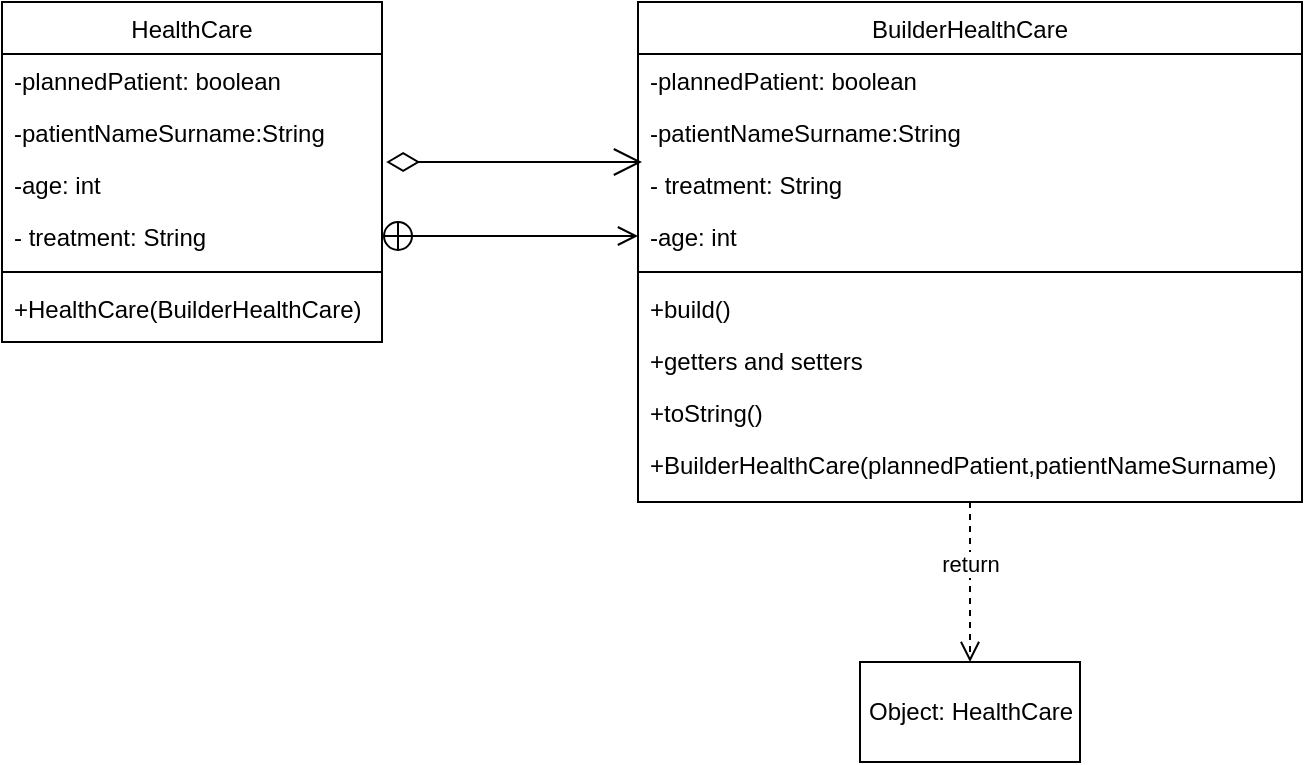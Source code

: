 <mxfile version="14.5.1" type="github" pages="16">
  <diagram id="C5RBs43oDa-KdzZeNtuy" name="Builder">
    <mxGraphModel dx="1422" dy="762" grid="1" gridSize="10" guides="1" tooltips="1" connect="1" arrows="1" fold="1" page="1" pageScale="1" pageWidth="827" pageHeight="1169" math="0" shadow="0">
      <root>
        <mxCell id="WIyWlLk6GJQsqaUBKTNV-0" />
        <mxCell id="WIyWlLk6GJQsqaUBKTNV-1" parent="WIyWlLk6GJQsqaUBKTNV-0" />
        <mxCell id="zkfFHV4jXpPFQw0GAbJ--0" value="HealthCare" style="swimlane;fontStyle=0;align=center;verticalAlign=top;childLayout=stackLayout;horizontal=1;startSize=26;horizontalStack=0;resizeParent=1;resizeLast=0;collapsible=1;marginBottom=0;rounded=0;shadow=0;strokeWidth=1;" parent="WIyWlLk6GJQsqaUBKTNV-1" vertex="1">
          <mxGeometry x="110" y="120" width="190" height="170" as="geometry">
            <mxRectangle x="230" y="140" width="160" height="26" as="alternateBounds" />
          </mxGeometry>
        </mxCell>
        <mxCell id="zkfFHV4jXpPFQw0GAbJ--1" value="-plannedPatient: boolean" style="text;align=left;verticalAlign=top;spacingLeft=4;spacingRight=4;overflow=hidden;rotatable=0;points=[[0,0.5],[1,0.5]];portConstraint=eastwest;" parent="zkfFHV4jXpPFQw0GAbJ--0" vertex="1">
          <mxGeometry y="26" width="190" height="26" as="geometry" />
        </mxCell>
        <mxCell id="zkfFHV4jXpPFQw0GAbJ--2" value="-patientNameSurname:String" style="text;align=left;verticalAlign=top;spacingLeft=4;spacingRight=4;overflow=hidden;rotatable=0;points=[[0,0.5],[1,0.5]];portConstraint=eastwest;rounded=0;shadow=0;html=0;" parent="zkfFHV4jXpPFQw0GAbJ--0" vertex="1">
          <mxGeometry y="52" width="190" height="26" as="geometry" />
        </mxCell>
        <mxCell id="zkfFHV4jXpPFQw0GAbJ--3" value="-age: int" style="text;align=left;verticalAlign=top;spacingLeft=4;spacingRight=4;overflow=hidden;rotatable=0;points=[[0,0.5],[1,0.5]];portConstraint=eastwest;rounded=0;shadow=0;html=0;" parent="zkfFHV4jXpPFQw0GAbJ--0" vertex="1">
          <mxGeometry y="78" width="190" height="26" as="geometry" />
        </mxCell>
        <mxCell id="jEP0me96f9gmyyHv9vdl-2" value="- treatment: String" style="text;align=left;verticalAlign=top;spacingLeft=4;spacingRight=4;overflow=hidden;rotatable=0;points=[[0,0.5],[1,0.5]];portConstraint=eastwest;rounded=0;shadow=0;html=0;" parent="zkfFHV4jXpPFQw0GAbJ--0" vertex="1">
          <mxGeometry y="104" width="190" height="26" as="geometry" />
        </mxCell>
        <mxCell id="zkfFHV4jXpPFQw0GAbJ--4" value="" style="line;html=1;strokeWidth=1;align=left;verticalAlign=middle;spacingTop=-1;spacingLeft=3;spacingRight=3;rotatable=0;labelPosition=right;points=[];portConstraint=eastwest;" parent="zkfFHV4jXpPFQw0GAbJ--0" vertex="1">
          <mxGeometry y="130" width="190" height="10" as="geometry" />
        </mxCell>
        <mxCell id="jEP0me96f9gmyyHv9vdl-13" value="+HealthCare(BuilderHealthCare)" style="text;align=left;verticalAlign=top;spacingLeft=4;spacingRight=4;overflow=hidden;rotatable=0;points=[[0,0.5],[1,0.5]];portConstraint=eastwest;" parent="zkfFHV4jXpPFQw0GAbJ--0" vertex="1">
          <mxGeometry y="140" width="190" height="26" as="geometry" />
        </mxCell>
        <mxCell id="zkfFHV4jXpPFQw0GAbJ--17" value="BuilderHealthCare" style="swimlane;fontStyle=0;align=center;verticalAlign=top;childLayout=stackLayout;horizontal=1;startSize=26;horizontalStack=0;resizeParent=1;resizeLast=0;collapsible=1;marginBottom=0;rounded=0;shadow=0;strokeWidth=1;" parent="WIyWlLk6GJQsqaUBKTNV-1" vertex="1">
          <mxGeometry x="428" y="120" width="332" height="250" as="geometry">
            <mxRectangle x="550" y="140" width="160" height="26" as="alternateBounds" />
          </mxGeometry>
        </mxCell>
        <mxCell id="jEP0me96f9gmyyHv9vdl-4" value="-plannedPatient: boolean" style="text;align=left;verticalAlign=top;spacingLeft=4;spacingRight=4;overflow=hidden;rotatable=0;points=[[0,0.5],[1,0.5]];portConstraint=eastwest;" parent="zkfFHV4jXpPFQw0GAbJ--17" vertex="1">
          <mxGeometry y="26" width="332" height="26" as="geometry" />
        </mxCell>
        <mxCell id="jEP0me96f9gmyyHv9vdl-5" value="-patientNameSurname:String" style="text;align=left;verticalAlign=top;spacingLeft=4;spacingRight=4;overflow=hidden;rotatable=0;points=[[0,0.5],[1,0.5]];portConstraint=eastwest;rounded=0;shadow=0;html=0;" parent="zkfFHV4jXpPFQw0GAbJ--17" vertex="1">
          <mxGeometry y="52" width="332" height="26" as="geometry" />
        </mxCell>
        <mxCell id="jEP0me96f9gmyyHv9vdl-7" value="- treatment: String" style="text;align=left;verticalAlign=top;spacingLeft=4;spacingRight=4;overflow=hidden;rotatable=0;points=[[0,0.5],[1,0.5]];portConstraint=eastwest;rounded=0;shadow=0;html=0;" parent="zkfFHV4jXpPFQw0GAbJ--17" vertex="1">
          <mxGeometry y="78" width="332" height="26" as="geometry" />
        </mxCell>
        <mxCell id="jEP0me96f9gmyyHv9vdl-6" value="-age: int" style="text;align=left;verticalAlign=top;spacingLeft=4;spacingRight=4;overflow=hidden;rotatable=0;points=[[0,0.5],[1,0.5]];portConstraint=eastwest;rounded=0;shadow=0;html=0;" parent="zkfFHV4jXpPFQw0GAbJ--17" vertex="1">
          <mxGeometry y="104" width="332" height="26" as="geometry" />
        </mxCell>
        <mxCell id="zkfFHV4jXpPFQw0GAbJ--23" value="" style="line;html=1;strokeWidth=1;align=left;verticalAlign=middle;spacingTop=-1;spacingLeft=3;spacingRight=3;rotatable=0;labelPosition=right;points=[];portConstraint=eastwest;" parent="zkfFHV4jXpPFQw0GAbJ--17" vertex="1">
          <mxGeometry y="130" width="332" height="10" as="geometry" />
        </mxCell>
        <mxCell id="zkfFHV4jXpPFQw0GAbJ--24" value="+build()" style="text;align=left;verticalAlign=top;spacingLeft=4;spacingRight=4;overflow=hidden;rotatable=0;points=[[0,0.5],[1,0.5]];portConstraint=eastwest;" parent="zkfFHV4jXpPFQw0GAbJ--17" vertex="1">
          <mxGeometry y="140" width="332" height="26" as="geometry" />
        </mxCell>
        <mxCell id="jEP0me96f9gmyyHv9vdl-9" value="+getters and setters" style="text;align=left;verticalAlign=top;spacingLeft=4;spacingRight=4;overflow=hidden;rotatable=0;points=[[0,0.5],[1,0.5]];portConstraint=eastwest;" parent="zkfFHV4jXpPFQw0GAbJ--17" vertex="1">
          <mxGeometry y="166" width="332" height="26" as="geometry" />
        </mxCell>
        <mxCell id="jEP0me96f9gmyyHv9vdl-10" value="+toString()" style="text;align=left;verticalAlign=top;spacingLeft=4;spacingRight=4;overflow=hidden;rotatable=0;points=[[0,0.5],[1,0.5]];portConstraint=eastwest;" parent="zkfFHV4jXpPFQw0GAbJ--17" vertex="1">
          <mxGeometry y="192" width="332" height="26" as="geometry" />
        </mxCell>
        <mxCell id="jEP0me96f9gmyyHv9vdl-14" value="+BuilderHealthCare(plannedPatient,patientNameSurname)" style="text;align=left;verticalAlign=top;spacingLeft=4;spacingRight=4;overflow=hidden;rotatable=0;points=[[0,0.5],[1,0.5]];portConstraint=eastwest;" parent="zkfFHV4jXpPFQw0GAbJ--17" vertex="1">
          <mxGeometry y="218" width="332" height="26" as="geometry" />
        </mxCell>
        <mxCell id="12zL_Xcchh1AK1qFlKAl-0" value="" style="endArrow=open;startArrow=circlePlus;endFill=0;startFill=0;endSize=8;html=1;exitX=1;exitY=0.5;exitDx=0;exitDy=0;" parent="WIyWlLk6GJQsqaUBKTNV-1" source="jEP0me96f9gmyyHv9vdl-2" target="jEP0me96f9gmyyHv9vdl-6" edge="1">
          <mxGeometry width="160" relative="1" as="geometry">
            <mxPoint x="330" y="390" as="sourcePoint" />
            <mxPoint x="490" y="390" as="targetPoint" />
          </mxGeometry>
        </mxCell>
        <mxCell id="ApBFBygohTqbbZeU8sQk-0" value="Object: HealthCare" style="html=1;" vertex="1" parent="WIyWlLk6GJQsqaUBKTNV-1">
          <mxGeometry x="539" y="450" width="110" height="50" as="geometry" />
        </mxCell>
        <mxCell id="ApBFBygohTqbbZeU8sQk-1" value="return" style="html=1;verticalAlign=bottom;endArrow=open;dashed=1;endSize=8;exitX=0.5;exitY=1;exitDx=0;exitDy=0;entryX=0.5;entryY=0;entryDx=0;entryDy=0;" edge="1" parent="WIyWlLk6GJQsqaUBKTNV-1" source="zkfFHV4jXpPFQw0GAbJ--17" target="ApBFBygohTqbbZeU8sQk-0">
          <mxGeometry relative="1" as="geometry">
            <mxPoint x="450" y="390" as="sourcePoint" />
            <mxPoint x="370" y="390" as="targetPoint" />
          </mxGeometry>
        </mxCell>
        <mxCell id="ApBFBygohTqbbZeU8sQk-2" value="" style="endArrow=open;html=1;endSize=12;startArrow=diamondThin;startSize=14;startFill=0;edgeStyle=orthogonalEdgeStyle;align=left;verticalAlign=bottom;exitX=1.011;exitY=0.077;exitDx=0;exitDy=0;exitPerimeter=0;" edge="1" parent="WIyWlLk6GJQsqaUBKTNV-1" source="zkfFHV4jXpPFQw0GAbJ--3">
          <mxGeometry x="-0.251" y="20" relative="1" as="geometry">
            <mxPoint x="330" y="390" as="sourcePoint" />
            <mxPoint x="430" y="200" as="targetPoint" />
            <mxPoint as="offset" />
          </mxGeometry>
        </mxCell>
      </root>
    </mxGraphModel>
  </diagram>
  <diagram id="-gxCL9OwaIHl6GA2W5yr" name="Factory">
    <mxGraphModel dx="1422" dy="762" grid="1" gridSize="10" guides="1" tooltips="1" connect="1" arrows="1" fold="1" page="1" pageScale="1" pageWidth="850" pageHeight="1100" math="0" shadow="0">
      <root>
        <mxCell id="O7Utzwy5mZE7YiG23hii-0" />
        <mxCell id="O7Utzwy5mZE7YiG23hii-1" parent="O7Utzwy5mZE7YiG23hii-0" />
        <mxCell id="O7Utzwy5mZE7YiG23hii-6" value="GromPotion" style="swimlane;fontStyle=1;align=center;verticalAlign=top;childLayout=stackLayout;horizontal=1;startSize=26;horizontalStack=0;resizeParent=1;resizeParentMax=0;resizeLast=0;collapsible=1;marginBottom=0;" parent="O7Utzwy5mZE7YiG23hii-1" vertex="1">
          <mxGeometry x="200" y="240" width="160" height="54" as="geometry" />
        </mxCell>
        <mxCell id="O7Utzwy5mZE7YiG23hii-17" value="+takeThePotion(String)" style="text;strokeColor=none;fillColor=none;align=left;verticalAlign=top;spacingLeft=4;spacingRight=4;overflow=hidden;rotatable=0;points=[[0,0.5],[1,0.5]];portConstraint=eastwest;" parent="O7Utzwy5mZE7YiG23hii-6" vertex="1">
          <mxGeometry y="26" width="160" height="26" as="geometry" />
        </mxCell>
        <mxCell id="O7Utzwy5mZE7YiG23hii-8" value="" style="line;strokeWidth=1;fillColor=none;align=left;verticalAlign=middle;spacingTop=-1;spacingLeft=3;spacingRight=3;rotatable=0;labelPosition=right;points=[];portConstraint=eastwest;" parent="O7Utzwy5mZE7YiG23hii-6" vertex="1">
          <mxGeometry y="52" width="160" height="2" as="geometry" />
        </mxCell>
        <mxCell id="O7Utzwy5mZE7YiG23hii-11" value="&lt;&lt;PotionInterface&gt;&gt;" style="swimlane;fontStyle=1;align=center;verticalAlign=top;childLayout=stackLayout;horizontal=1;startSize=26;horizontalStack=0;resizeParent=1;resizeParentMax=0;resizeLast=0;collapsible=1;marginBottom=0;" parent="O7Utzwy5mZE7YiG23hii-1" vertex="1">
          <mxGeometry x="320" y="120" width="160" height="60" as="geometry" />
        </mxCell>
        <mxCell id="O7Utzwy5mZE7YiG23hii-12" value="+takeThePotion(String)" style="text;strokeColor=none;fillColor=none;align=left;verticalAlign=top;spacingLeft=4;spacingRight=4;overflow=hidden;rotatable=0;points=[[0,0.5],[1,0.5]];portConstraint=eastwest;" parent="O7Utzwy5mZE7YiG23hii-11" vertex="1">
          <mxGeometry y="26" width="160" height="26" as="geometry" />
        </mxCell>
        <mxCell id="O7Utzwy5mZE7YiG23hii-13" value="" style="line;strokeWidth=1;fillColor=none;align=left;verticalAlign=middle;spacingTop=-1;spacingLeft=3;spacingRight=3;rotatable=0;labelPosition=right;points=[];portConstraint=eastwest;" parent="O7Utzwy5mZE7YiG23hii-11" vertex="1">
          <mxGeometry y="52" width="160" height="8" as="geometry" />
        </mxCell>
        <mxCell id="O7Utzwy5mZE7YiG23hii-15" value="" style="endArrow=block;dashed=1;endFill=0;endSize=12;html=1;" parent="O7Utzwy5mZE7YiG23hii-1" source="O7Utzwy5mZE7YiG23hii-6" edge="1">
          <mxGeometry width="160" relative="1" as="geometry">
            <mxPoint x="220" y="400" as="sourcePoint" />
            <mxPoint x="320" y="157" as="targetPoint" />
            <Array as="points">
              <mxPoint x="280" y="157" />
            </Array>
          </mxGeometry>
        </mxCell>
        <mxCell id="O7Utzwy5mZE7YiG23hii-16" value="" style="endArrow=block;dashed=1;endFill=0;endSize=12;html=1;entryX=1;entryY=0.5;entryDx=0;entryDy=0;" parent="O7Utzwy5mZE7YiG23hii-1" target="O7Utzwy5mZE7YiG23hii-12" edge="1">
          <mxGeometry width="160" relative="1" as="geometry">
            <mxPoint x="520" y="240" as="sourcePoint" />
            <mxPoint x="590" y="140" as="targetPoint" />
            <Array as="points">
              <mxPoint x="520" y="159" />
            </Array>
          </mxGeometry>
        </mxCell>
        <mxCell id="O7Utzwy5mZE7YiG23hii-18" value="CatPotion" style="swimlane;fontStyle=1;align=center;verticalAlign=top;childLayout=stackLayout;horizontal=1;startSize=26;horizontalStack=0;resizeParent=1;resizeParentMax=0;resizeLast=0;collapsible=1;marginBottom=0;" parent="O7Utzwy5mZE7YiG23hii-1" vertex="1">
          <mxGeometry x="440" y="240" width="160" height="54" as="geometry" />
        </mxCell>
        <mxCell id="O7Utzwy5mZE7YiG23hii-19" value="+takeThePotion(String)" style="text;strokeColor=none;fillColor=none;align=left;verticalAlign=top;spacingLeft=4;spacingRight=4;overflow=hidden;rotatable=0;points=[[0,0.5],[1,0.5]];portConstraint=eastwest;" parent="O7Utzwy5mZE7YiG23hii-18" vertex="1">
          <mxGeometry y="26" width="160" height="26" as="geometry" />
        </mxCell>
        <mxCell id="O7Utzwy5mZE7YiG23hii-20" value="" style="line;strokeWidth=1;fillColor=none;align=left;verticalAlign=middle;spacingTop=-1;spacingLeft=3;spacingRight=3;rotatable=0;labelPosition=right;points=[];portConstraint=eastwest;" parent="O7Utzwy5mZE7YiG23hii-18" vertex="1">
          <mxGeometry y="52" width="160" height="2" as="geometry" />
        </mxCell>
        <mxCell id="O7Utzwy5mZE7YiG23hii-21" value="FactoryPotion" style="swimlane;fontStyle=1;align=center;verticalAlign=top;childLayout=stackLayout;horizontal=1;startSize=26;horizontalStack=0;resizeParent=1;resizeParentMax=0;resizeLast=0;collapsible=1;marginBottom=0;" parent="O7Utzwy5mZE7YiG23hii-1" vertex="1">
          <mxGeometry x="300" y="360" width="200" height="60" as="geometry" />
        </mxCell>
        <mxCell id="O7Utzwy5mZE7YiG23hii-23" value="" style="line;strokeWidth=1;fillColor=none;align=left;verticalAlign=middle;spacingTop=-1;spacingLeft=3;spacingRight=3;rotatable=0;labelPosition=right;points=[];portConstraint=eastwest;" parent="O7Utzwy5mZE7YiG23hii-21" vertex="1">
          <mxGeometry y="26" width="200" height="8" as="geometry" />
        </mxCell>
        <mxCell id="O7Utzwy5mZE7YiG23hii-24" value="+potionCreator(): PotionInterface" style="text;strokeColor=none;fillColor=none;align=left;verticalAlign=top;spacingLeft=4;spacingRight=4;overflow=hidden;rotatable=0;points=[[0,0.5],[1,0.5]];portConstraint=eastwest;" parent="O7Utzwy5mZE7YiG23hii-21" vertex="1">
          <mxGeometry y="34" width="200" height="26" as="geometry" />
        </mxCell>
        <mxCell id="O7Utzwy5mZE7YiG23hii-29" value="return" style="html=1;verticalAlign=bottom;endArrow=open;dashed=1;endSize=8;exitX=0.5;exitY=0;exitDx=0;exitDy=0;entryX=1;entryY=0.5;entryDx=0;entryDy=0;" parent="O7Utzwy5mZE7YiG23hii-1" source="O7Utzwy5mZE7YiG23hii-21" target="O7Utzwy5mZE7YiG23hii-17" edge="1">
          <mxGeometry x="-0.504" relative="1" as="geometry">
            <mxPoint x="460" y="360" as="sourcePoint" />
            <mxPoint x="400" y="280" as="targetPoint" />
            <Array as="points">
              <mxPoint x="400" y="279" />
            </Array>
            <mxPoint as="offset" />
          </mxGeometry>
        </mxCell>
        <mxCell id="O7Utzwy5mZE7YiG23hii-31" value="" style="html=1;verticalAlign=bottom;endArrow=open;dashed=1;endSize=8;exitX=0.5;exitY=0;exitDx=0;exitDy=0;entryX=0;entryY=0.5;entryDx=0;entryDy=0;" parent="O7Utzwy5mZE7YiG23hii-1" target="O7Utzwy5mZE7YiG23hii-19" edge="1">
          <mxGeometry relative="1" as="geometry">
            <mxPoint x="400" y="360" as="sourcePoint" />
            <mxPoint x="360" y="279" as="targetPoint" />
            <Array as="points">
              <mxPoint x="400" y="279" />
            </Array>
          </mxGeometry>
        </mxCell>
      </root>
    </mxGraphModel>
  </diagram>
  <diagram id="tp5XQ8kabSH6hg6iyXon" name="Prototype">
    <mxGraphModel dx="1422" dy="762" grid="1" gridSize="10" guides="1" tooltips="1" connect="1" arrows="1" fold="1" page="1" pageScale="1" pageWidth="850" pageHeight="1100" math="0" shadow="0">
      <root>
        <mxCell id="Cwjt2Mr_A4tokDuIHUSp-0" />
        <mxCell id="Cwjt2Mr_A4tokDuIHUSp-1" parent="Cwjt2Mr_A4tokDuIHUSp-0" />
        <mxCell id="VxoK8_BGCkYqRZuCWAu5-0" value="Employee" style="swimlane;fontStyle=1;align=center;verticalAlign=top;childLayout=stackLayout;horizontal=1;startSize=26;horizontalStack=0;resizeParent=1;resizeParentMax=0;resizeLast=0;collapsible=1;marginBottom=0;" parent="Cwjt2Mr_A4tokDuIHUSp-1" vertex="1">
          <mxGeometry x="440" y="160" width="240" height="170" as="geometry" />
        </mxCell>
        <mxCell id="VxoK8_BGCkYqRZuCWAu5-1" value="-nameSurname: String" style="text;strokeColor=none;fillColor=none;align=left;verticalAlign=top;spacingLeft=4;spacingRight=4;overflow=hidden;rotatable=0;points=[[0,0.5],[1,0.5]];portConstraint=eastwest;" parent="VxoK8_BGCkYqRZuCWAu5-0" vertex="1">
          <mxGeometry y="26" width="240" height="26" as="geometry" />
        </mxCell>
        <mxCell id="VxoK8_BGCkYqRZuCWAu5-4" value="-position: String" style="text;strokeColor=none;fillColor=none;align=left;verticalAlign=top;spacingLeft=4;spacingRight=4;overflow=hidden;rotatable=0;points=[[0,0.5],[1,0.5]];portConstraint=eastwest;" parent="VxoK8_BGCkYqRZuCWAu5-0" vertex="1">
          <mxGeometry y="52" width="240" height="26" as="geometry" />
        </mxCell>
        <mxCell id="VxoK8_BGCkYqRZuCWAu5-5" value="-salary: double" style="text;strokeColor=none;fillColor=none;align=left;verticalAlign=top;spacingLeft=4;spacingRight=4;overflow=hidden;rotatable=0;points=[[0,0.5],[1,0.5]];portConstraint=eastwest;" parent="VxoK8_BGCkYqRZuCWAu5-0" vertex="1">
          <mxGeometry y="78" width="240" height="26" as="geometry" />
        </mxCell>
        <mxCell id="VxoK8_BGCkYqRZuCWAu5-2" value="" style="line;strokeWidth=1;fillColor=none;align=left;verticalAlign=middle;spacingTop=-1;spacingLeft=3;spacingRight=3;rotatable=0;labelPosition=right;points=[];portConstraint=eastwest;" parent="VxoK8_BGCkYqRZuCWAu5-0" vertex="1">
          <mxGeometry y="104" width="240" height="6" as="geometry" />
        </mxCell>
        <mxCell id="VxoK8_BGCkYqRZuCWAu5-6" value="+ clone(): Employee" style="text;strokeColor=none;fillColor=none;align=left;verticalAlign=top;spacingLeft=4;spacingRight=4;overflow=hidden;rotatable=0;points=[[0,0.5],[1,0.5]];portConstraint=eastwest;" parent="VxoK8_BGCkYqRZuCWAu5-0" vertex="1">
          <mxGeometry y="110" width="240" height="30" as="geometry" />
        </mxCell>
        <mxCell id="VxoK8_BGCkYqRZuCWAu5-3" value="+ Employee(nameSurname,position,salary)" style="text;strokeColor=none;fillColor=none;align=left;verticalAlign=top;spacingLeft=4;spacingRight=4;overflow=hidden;rotatable=0;points=[[0,0.5],[1,0.5]];portConstraint=eastwest;" parent="VxoK8_BGCkYqRZuCWAu5-0" vertex="1">
          <mxGeometry y="140" width="240" height="30" as="geometry" />
        </mxCell>
        <mxCell id="VxoK8_BGCkYqRZuCWAu5-7" value="«interface»&lt;br&gt;&lt;span style=&quot;font-family: &amp;#34;jetbrains mono&amp;#34; , monospace&quot;&gt;Cloneable&lt;/span&gt;" style="html=1;" parent="Cwjt2Mr_A4tokDuIHUSp-1" vertex="1">
          <mxGeometry x="645" y="80" width="115" height="40" as="geometry" />
        </mxCell>
        <mxCell id="VxoK8_BGCkYqRZuCWAu5-8" value="MyPtototype" style="swimlane;fontStyle=1;align=center;verticalAlign=top;childLayout=stackLayout;horizontal=1;startSize=26;horizontalStack=0;resizeParent=1;resizeParentMax=0;resizeLast=0;collapsible=1;marginBottom=0;" parent="Cwjt2Mr_A4tokDuIHUSp-1" vertex="1">
          <mxGeometry x="60" y="199" width="260" height="112" as="geometry" />
        </mxCell>
        <mxCell id="VxoK8_BGCkYqRZuCWAu5-9" value="- Employee" style="text;strokeColor=none;fillColor=none;align=left;verticalAlign=top;spacingLeft=4;spacingRight=4;overflow=hidden;rotatable=0;points=[[0,0.5],[1,0.5]];portConstraint=eastwest;" parent="VxoK8_BGCkYqRZuCWAu5-8" vertex="1">
          <mxGeometry y="26" width="260" height="26" as="geometry" />
        </mxCell>
        <mxCell id="VxoK8_BGCkYqRZuCWAu5-10" value="" style="line;strokeWidth=1;fillColor=none;align=left;verticalAlign=middle;spacingTop=-1;spacingLeft=3;spacingRight=3;rotatable=0;labelPosition=right;points=[];portConstraint=eastwest;" parent="VxoK8_BGCkYqRZuCWAu5-8" vertex="1">
          <mxGeometry y="52" width="260" height="8" as="geometry" />
        </mxCell>
        <mxCell id="VxoK8_BGCkYqRZuCWAu5-12" value="+setEmployee(Employee): Employee.clone()" style="text;strokeColor=none;fillColor=none;align=left;verticalAlign=top;spacingLeft=4;spacingRight=4;overflow=hidden;rotatable=0;points=[[0,0.5],[1,0.5]];portConstraint=eastwest;" parent="VxoK8_BGCkYqRZuCWAu5-8" vertex="1">
          <mxGeometry y="60" width="260" height="26" as="geometry" />
        </mxCell>
        <mxCell id="VxoK8_BGCkYqRZuCWAu5-11" value="+ getEmployee(): Employ" style="text;strokeColor=none;fillColor=none;align=left;verticalAlign=top;spacingLeft=4;spacingRight=4;overflow=hidden;rotatable=0;points=[[0,0.5],[1,0.5]];portConstraint=eastwest;" parent="VxoK8_BGCkYqRZuCWAu5-8" vertex="1">
          <mxGeometry y="86" width="260" height="26" as="geometry" />
        </mxCell>
        <mxCell id="VxoK8_BGCkYqRZuCWAu5-13" value="" style="endArrow=diamondThin;endFill=0;endSize=24;html=1;entryX=-0.008;entryY=0.115;entryDx=0;entryDy=0;entryPerimeter=0;" parent="Cwjt2Mr_A4tokDuIHUSp-1" target="VxoK8_BGCkYqRZuCWAu5-5" edge="1">
          <mxGeometry width="160" relative="1" as="geometry">
            <mxPoint x="320" y="241" as="sourcePoint" />
            <mxPoint x="500" y="350" as="targetPoint" />
          </mxGeometry>
        </mxCell>
        <mxCell id="VxoK8_BGCkYqRZuCWAu5-14" value="" style="endArrow=block;dashed=1;endFill=0;endSize=12;html=1;exitX=0.667;exitY=0;exitDx=0;exitDy=0;entryX=0;entryY=0.5;entryDx=0;entryDy=0;exitPerimeter=0;" parent="Cwjt2Mr_A4tokDuIHUSp-1" source="VxoK8_BGCkYqRZuCWAu5-0" target="VxoK8_BGCkYqRZuCWAu5-7" edge="1">
          <mxGeometry width="160" relative="1" as="geometry">
            <mxPoint x="340" y="350" as="sourcePoint" />
            <mxPoint x="500" y="350" as="targetPoint" />
            <Array as="points">
              <mxPoint x="600" y="100" />
            </Array>
          </mxGeometry>
        </mxCell>
        <mxCell id="VxoK8_BGCkYqRZuCWAu5-16" value="&lt;p style=&quot;margin: 0px ; margin-top: 4px ; text-align: center ; text-decoration: underline&quot;&gt;&lt;b&gt;Object:&lt;/b&gt;&lt;/p&gt;&lt;div style=&quot;text-align: center&quot;&gt;&lt;span&gt;Employee.clone()&lt;/span&gt;&lt;/div&gt;&lt;hr&gt;&lt;p style=&quot;margin: 0px ; margin-left: 8px&quot;&gt;&lt;br&gt;&lt;/p&gt;" style="verticalAlign=top;align=left;overflow=fill;fontSize=12;fontFamily=Helvetica;html=1;" parent="Cwjt2Mr_A4tokDuIHUSp-1" vertex="1">
          <mxGeometry x="115" y="400" width="150" height="30" as="geometry" />
        </mxCell>
        <mxCell id="VxoK8_BGCkYqRZuCWAu5-17" value="return" style="html=1;verticalAlign=bottom;endArrow=open;dashed=1;endSize=8;" parent="Cwjt2Mr_A4tokDuIHUSp-1" source="VxoK8_BGCkYqRZuCWAu5-8" target="VxoK8_BGCkYqRZuCWAu5-16" edge="1">
          <mxGeometry relative="1" as="geometry">
            <mxPoint x="460" y="350" as="sourcePoint" />
            <mxPoint x="380" y="350" as="targetPoint" />
          </mxGeometry>
        </mxCell>
      </root>
    </mxGraphModel>
  </diagram>
  <diagram id="n5Cl6A-Sf2w3ywtyTNzq" name="Singleton">
    <mxGraphModel dx="1422" dy="762" grid="1" gridSize="10" guides="1" tooltips="1" connect="1" arrows="1" fold="1" page="1" pageScale="1" pageWidth="850" pageHeight="1100" math="0" shadow="0">
      <root>
        <mxCell id="o1r6gX_6pYP9azdCEK36-0" />
        <mxCell id="o1r6gX_6pYP9azdCEK36-1" parent="o1r6gX_6pYP9azdCEK36-0" />
        <mxCell id="o1r6gX_6pYP9azdCEK36-2" value="MySingleton" style="swimlane;fontStyle=1;align=center;verticalAlign=top;childLayout=stackLayout;horizontal=1;startSize=26;horizontalStack=0;resizeParent=1;resizeParentMax=0;resizeLast=0;collapsible=1;marginBottom=0;" parent="o1r6gX_6pYP9azdCEK36-1" vertex="1">
          <mxGeometry x="440" y="200" width="160" height="142" as="geometry" />
        </mxCell>
        <mxCell id="o1r6gX_6pYP9azdCEK36-3" value="+ instance: MySingleton" style="text;strokeColor=none;fillColor=none;align=left;verticalAlign=top;spacingLeft=4;spacingRight=4;overflow=hidden;rotatable=0;points=[[0,0.5],[1,0.5]];portConstraint=eastwest;" parent="o1r6gX_6pYP9azdCEK36-2" vertex="1">
          <mxGeometry y="26" width="160" height="26" as="geometry" />
        </mxCell>
        <mxCell id="o1r6gX_6pYP9azdCEK36-6" value="+int value" style="text;strokeColor=none;fillColor=none;align=left;verticalAlign=top;spacingLeft=4;spacingRight=4;overflow=hidden;rotatable=0;points=[[0,0.5],[1,0.5]];portConstraint=eastwest;" parent="o1r6gX_6pYP9azdCEK36-2" vertex="1">
          <mxGeometry y="52" width="160" height="26" as="geometry" />
        </mxCell>
        <mxCell id="o1r6gX_6pYP9azdCEK36-4" value="" style="line;strokeWidth=1;fillColor=none;align=left;verticalAlign=middle;spacingTop=-1;spacingLeft=3;spacingRight=3;rotatable=0;labelPosition=right;points=[];portConstraint=eastwest;" parent="o1r6gX_6pYP9azdCEK36-2" vertex="1">
          <mxGeometry y="78" width="160" height="12" as="geometry" />
        </mxCell>
        <mxCell id="o1r6gX_6pYP9azdCEK36-7" value="-MySingleton(int value)" style="text;strokeColor=none;fillColor=none;align=left;verticalAlign=top;spacingLeft=4;spacingRight=4;overflow=hidden;rotatable=0;points=[[0,0.5],[1,0.5]];portConstraint=eastwest;" parent="o1r6gX_6pYP9azdCEK36-2" vertex="1">
          <mxGeometry y="90" width="160" height="26" as="geometry" />
        </mxCell>
        <mxCell id="o1r6gX_6pYP9azdCEK36-5" value="+ getInstance(int value)" style="text;strokeColor=none;fillColor=none;align=left;verticalAlign=top;spacingLeft=4;spacingRight=4;overflow=hidden;rotatable=0;points=[[0,0.5],[1,0.5]];portConstraint=eastwest;" parent="o1r6gX_6pYP9azdCEK36-2" vertex="1">
          <mxGeometry y="116" width="160" height="26" as="geometry" />
        </mxCell>
        <mxCell id="o1r6gX_6pYP9azdCEK36-8" value="MainSingleton" style="swimlane;fontStyle=1;align=center;verticalAlign=top;childLayout=stackLayout;horizontal=1;startSize=26;horizontalStack=0;resizeParent=1;resizeParentMax=0;resizeLast=0;collapsible=1;marginBottom=0;" parent="o1r6gX_6pYP9azdCEK36-1" vertex="1">
          <mxGeometry x="160" y="200" width="160" height="60" as="geometry" />
        </mxCell>
        <mxCell id="o1r6gX_6pYP9azdCEK36-10" value="" style="line;strokeWidth=1;fillColor=none;align=left;verticalAlign=middle;spacingTop=-1;spacingLeft=3;spacingRight=3;rotatable=0;labelPosition=right;points=[];portConstraint=eastwest;" parent="o1r6gX_6pYP9azdCEK36-8" vertex="1">
          <mxGeometry y="26" width="160" height="8" as="geometry" />
        </mxCell>
        <mxCell id="o1r6gX_6pYP9azdCEK36-11" value="+ main(): void" style="text;strokeColor=none;fillColor=none;align=left;verticalAlign=top;spacingLeft=4;spacingRight=4;overflow=hidden;rotatable=0;points=[[0,0.5],[1,0.5]];portConstraint=eastwest;" parent="o1r6gX_6pYP9azdCEK36-8" vertex="1">
          <mxGeometry y="34" width="160" height="26" as="geometry" />
        </mxCell>
        <mxCell id="o1r6gX_6pYP9azdCEK36-12" value="return" style="html=1;verticalAlign=bottom;endArrow=open;dashed=1;endSize=8;entryX=0;entryY=0;entryDx=0;entryDy=0;exitX=1;exitY=0;exitDx=0;exitDy=0;" parent="o1r6gX_6pYP9azdCEK36-1" source="o1r6gX_6pYP9azdCEK36-8" target="o1r6gX_6pYP9azdCEK36-2" edge="1">
          <mxGeometry relative="1" as="geometry">
            <mxPoint x="321" y="200" as="sourcePoint" />
            <mxPoint x="340" y="199" as="targetPoint" />
          </mxGeometry>
        </mxCell>
        <mxCell id="o1r6gX_6pYP9azdCEK36-13" value="" style="endArrow=none;dashed=1;html=1;exitX=0;exitY=1.077;exitDx=0;exitDy=0;exitPerimeter=0;" parent="o1r6gX_6pYP9azdCEK36-1" source="o1r6gX_6pYP9azdCEK36-6" edge="1">
          <mxGeometry width="50" height="50" relative="1" as="geometry">
            <mxPoint x="400" y="420" as="sourcePoint" />
            <mxPoint x="380" y="200" as="targetPoint" />
            <Array as="points">
              <mxPoint x="380" y="280" />
            </Array>
          </mxGeometry>
        </mxCell>
      </root>
    </mxGraphModel>
  </diagram>
  <diagram id="8R0oeUVCL2D_up6K5G0k" name="Adapter">
    <mxGraphModel dx="1422" dy="762" grid="1" gridSize="10" guides="1" tooltips="1" connect="1" arrows="1" fold="1" page="1" pageScale="1" pageWidth="850" pageHeight="1100" math="0" shadow="0">
      <root>
        <mxCell id="RX6xVXyOwU61pV1yKHuI-0" />
        <mxCell id="RX6xVXyOwU61pV1yKHuI-1" parent="RX6xVXyOwU61pV1yKHuI-0" />
        <mxCell id="Ajy2TRNsdIlQ3t6HIwrr-4" value="&lt;&lt;RocketInterface&gt;&gt;" style="swimlane;fontStyle=0;childLayout=stackLayout;horizontal=1;startSize=26;fillColor=none;horizontalStack=0;resizeParent=1;resizeParentMax=0;resizeLast=0;collapsible=1;marginBottom=0;" parent="RX6xVXyOwU61pV1yKHuI-1" vertex="1">
          <mxGeometry x="80" y="50" width="250" height="104" as="geometry" />
        </mxCell>
        <mxCell id="Ajy2TRNsdIlQ3t6HIwrr-5" value="+ onEngine()" style="text;strokeColor=none;fillColor=none;align=left;verticalAlign=top;spacingLeft=4;spacingRight=4;overflow=hidden;rotatable=0;points=[[0,0.5],[1,0.5]];portConstraint=eastwest;" parent="Ajy2TRNsdIlQ3t6HIwrr-4" vertex="1">
          <mxGeometry y="26" width="250" height="26" as="geometry" />
        </mxCell>
        <mxCell id="Ajy2TRNsdIlQ3t6HIwrr-6" value="+ start(int)" style="text;strokeColor=none;fillColor=none;align=left;verticalAlign=top;spacingLeft=4;spacingRight=4;overflow=hidden;rotatable=0;points=[[0,0.5],[1,0.5]];portConstraint=eastwest;" parent="Ajy2TRNsdIlQ3t6HIwrr-4" vertex="1">
          <mxGeometry y="52" width="250" height="26" as="geometry" />
        </mxCell>
        <mxCell id="Ajy2TRNsdIlQ3t6HIwrr-7" value="+ ConnectToSpaceStation(int, String, String)" style="text;strokeColor=none;fillColor=none;align=left;verticalAlign=top;spacingLeft=4;spacingRight=4;overflow=hidden;rotatable=0;points=[[0,0.5],[1,0.5]];portConstraint=eastwest;" parent="Ajy2TRNsdIlQ3t6HIwrr-4" vertex="1">
          <mxGeometry y="78" width="250" height="26" as="geometry" />
        </mxCell>
        <mxCell id="Ajy2TRNsdIlQ3t6HIwrr-26" value="&lt;&lt;SatelliteInterface&gt;&gt;" style="swimlane;fontStyle=0;childLayout=stackLayout;horizontal=1;startSize=26;fillColor=none;horizontalStack=0;resizeParent=1;resizeParentMax=0;resizeLast=0;collapsible=1;marginBottom=0;" parent="RX6xVXyOwU61pV1yKHuI-1" vertex="1">
          <mxGeometry x="440" y="50" width="250" height="78" as="geometry" />
        </mxCell>
        <mxCell id="Ajy2TRNsdIlQ3t6HIwrr-58" value="+ stacking(spaceStationName)" style="text;strokeColor=none;fillColor=none;align=left;verticalAlign=top;spacingLeft=4;spacingRight=4;overflow=hidden;rotatable=0;points=[[0,0.5],[1,0.5]];portConstraint=eastwest;" parent="Ajy2TRNsdIlQ3t6HIwrr-26" vertex="1">
          <mxGeometry y="26" width="250" height="26" as="geometry" />
        </mxCell>
        <mxCell id="Ajy2TRNsdIlQ3t6HIwrr-27" value="+ satelliteManeuver(): String" style="text;strokeColor=none;fillColor=none;align=left;verticalAlign=top;spacingLeft=4;spacingRight=4;overflow=hidden;rotatable=0;points=[[0,0.5],[1,0.5]];portConstraint=eastwest;" parent="Ajy2TRNsdIlQ3t6HIwrr-26" vertex="1">
          <mxGeometry y="52" width="250" height="26" as="geometry" />
        </mxCell>
        <mxCell id="Ajy2TRNsdIlQ3t6HIwrr-30" value="RocketImpl" style="swimlane;fontStyle=1;align=center;verticalAlign=top;childLayout=stackLayout;horizontal=1;startSize=26;horizontalStack=0;resizeParent=1;resizeParentMax=0;resizeLast=0;collapsible=1;marginBottom=0;" parent="RX6xVXyOwU61pV1yKHuI-1" vertex="1">
          <mxGeometry x="80" y="200" width="240" height="252" as="geometry" />
        </mxCell>
        <mxCell id="Ajy2TRNsdIlQ3t6HIwrr-31" value="+ name: String" style="text;strokeColor=none;fillColor=none;align=left;verticalAlign=top;spacingLeft=4;spacingRight=4;overflow=hidden;rotatable=0;points=[[0,0.5],[1,0.5]];portConstraint=eastwest;" parent="Ajy2TRNsdIlQ3t6HIwrr-30" vertex="1">
          <mxGeometry y="26" width="240" height="26" as="geometry" />
        </mxCell>
        <mxCell id="Ajy2TRNsdIlQ3t6HIwrr-32" value="+ weight: int" style="text;strokeColor=none;fillColor=none;align=left;verticalAlign=top;spacingLeft=4;spacingRight=4;overflow=hidden;rotatable=0;points=[[0,0.5],[1,0.5]];portConstraint=eastwest;" parent="Ajy2TRNsdIlQ3t6HIwrr-30" vertex="1">
          <mxGeometry y="52" width="240" height="26" as="geometry" />
        </mxCell>
        <mxCell id="Ajy2TRNsdIlQ3t6HIwrr-33" value="+ boosterRocket: String" style="text;strokeColor=none;fillColor=none;align=left;verticalAlign=top;spacingLeft=4;spacingRight=4;overflow=hidden;rotatable=0;points=[[0,0.5],[1,0.5]];portConstraint=eastwest;" parent="Ajy2TRNsdIlQ3t6HIwrr-30" vertex="1">
          <mxGeometry y="78" width="240" height="26" as="geometry" />
        </mxCell>
        <mxCell id="Ajy2TRNsdIlQ3t6HIwrr-34" value="+ engineIsOn: int" style="text;strokeColor=none;fillColor=none;align=left;verticalAlign=top;spacingLeft=4;spacingRight=4;overflow=hidden;rotatable=0;points=[[0,0.5],[1,0.5]];portConstraint=eastwest;" parent="Ajy2TRNsdIlQ3t6HIwrr-30" vertex="1">
          <mxGeometry y="104" width="240" height="26" as="geometry" />
        </mxCell>
        <mxCell id="Ajy2TRNsdIlQ3t6HIwrr-35" value="" style="line;strokeWidth=1;fillColor=none;align=left;verticalAlign=middle;spacingTop=-1;spacingLeft=3;spacingRight=3;rotatable=0;labelPosition=right;points=[];portConstraint=eastwest;" parent="Ajy2TRNsdIlQ3t6HIwrr-30" vertex="1">
          <mxGeometry y="130" width="240" height="10" as="geometry" />
        </mxCell>
        <mxCell id="Ajy2TRNsdIlQ3t6HIwrr-36" value="+ RocketImpl(name,weight,boosterRocket)" style="text;strokeColor=none;fillColor=none;align=left;verticalAlign=top;spacingLeft=4;spacingRight=4;overflow=hidden;rotatable=0;points=[[0,0.5],[1,0.5]];portConstraint=eastwest;" parent="Ajy2TRNsdIlQ3t6HIwrr-30" vertex="1">
          <mxGeometry y="140" width="240" height="26" as="geometry" />
        </mxCell>
        <mxCell id="Ajy2TRNsdIlQ3t6HIwrr-37" value="+ connectToSpaceStation(engineIsOn,&#xa;goodStart,spaceStationName): String" style="text;strokeColor=none;fillColor=none;align=left;verticalAlign=top;spacingLeft=4;spacingRight=4;overflow=hidden;rotatable=0;points=[[0,0.5],[1,0.5]];portConstraint=eastwest;" parent="Ajy2TRNsdIlQ3t6HIwrr-30" vertex="1">
          <mxGeometry y="166" width="240" height="34" as="geometry" />
        </mxCell>
        <mxCell id="Ajy2TRNsdIlQ3t6HIwrr-38" value="+ onEngine(): int" style="text;strokeColor=none;fillColor=none;align=left;verticalAlign=top;spacingLeft=4;spacingRight=4;overflow=hidden;rotatable=0;points=[[0,0.5],[1,0.5]];portConstraint=eastwest;" parent="Ajy2TRNsdIlQ3t6HIwrr-30" vertex="1">
          <mxGeometry y="200" width="240" height="26" as="geometry" />
        </mxCell>
        <mxCell id="Ajy2TRNsdIlQ3t6HIwrr-39" value="+start(engineIsOn): String" style="text;strokeColor=none;fillColor=none;align=left;verticalAlign=top;spacingLeft=4;spacingRight=4;overflow=hidden;rotatable=0;points=[[0,0.5],[1,0.5]];portConstraint=eastwest;" parent="Ajy2TRNsdIlQ3t6HIwrr-30" vertex="1">
          <mxGeometry y="226" width="240" height="26" as="geometry" />
        </mxCell>
        <mxCell id="Ajy2TRNsdIlQ3t6HIwrr-40" value="RocketAdapter" style="swimlane;fontStyle=1;align=center;verticalAlign=top;childLayout=stackLayout;horizontal=1;startSize=26;horizontalStack=0;resizeParent=1;resizeParentMax=0;resizeLast=0;collapsible=1;marginBottom=0;" parent="RX6xVXyOwU61pV1yKHuI-1" vertex="1">
          <mxGeometry x="462.5" y="316" width="205" height="136" as="geometry" />
        </mxCell>
        <mxCell id="Ajy2TRNsdIlQ3t6HIwrr-41" value="+ RocketImpl" style="text;strokeColor=none;fillColor=none;align=left;verticalAlign=top;spacingLeft=4;spacingRight=4;overflow=hidden;rotatable=0;points=[[0,0.5],[1,0.5]];portConstraint=eastwest;" parent="Ajy2TRNsdIlQ3t6HIwrr-40" vertex="1">
          <mxGeometry y="26" width="205" height="26" as="geometry" />
        </mxCell>
        <mxCell id="Ajy2TRNsdIlQ3t6HIwrr-42" value="" style="line;strokeWidth=1;fillColor=none;align=left;verticalAlign=middle;spacingTop=-1;spacingLeft=3;spacingRight=3;rotatable=0;labelPosition=right;points=[];portConstraint=eastwest;" parent="Ajy2TRNsdIlQ3t6HIwrr-40" vertex="1">
          <mxGeometry y="52" width="205" height="2" as="geometry" />
        </mxCell>
        <mxCell id="Ajy2TRNsdIlQ3t6HIwrr-56" value="+ RocketAdapter(RocketImpl rocket)" style="text;strokeColor=none;fillColor=none;align=left;verticalAlign=top;spacingLeft=4;spacingRight=4;overflow=hidden;rotatable=0;points=[[0,0.5],[1,0.5]];portConstraint=eastwest;" parent="Ajy2TRNsdIlQ3t6HIwrr-40" vertex="1">
          <mxGeometry y="54" width="205" height="26" as="geometry" />
        </mxCell>
        <mxCell id="Ajy2TRNsdIlQ3t6HIwrr-59" value="+ stacking(spaceStationName)" style="text;strokeColor=none;fillColor=none;align=left;verticalAlign=top;spacingLeft=4;spacingRight=4;overflow=hidden;rotatable=0;points=[[0,0.5],[1,0.5]];portConstraint=eastwest;" parent="Ajy2TRNsdIlQ3t6HIwrr-40" vertex="1">
          <mxGeometry y="80" width="205" height="26" as="geometry" />
        </mxCell>
        <mxCell id="Ajy2TRNsdIlQ3t6HIwrr-57" value="+ satelliteManeuver(): String" style="text;strokeColor=none;fillColor=none;align=left;verticalAlign=top;spacingLeft=4;spacingRight=4;overflow=hidden;rotatable=0;points=[[0,0.5],[1,0.5]];portConstraint=eastwest;" parent="Ajy2TRNsdIlQ3t6HIwrr-40" vertex="1">
          <mxGeometry y="106" width="205" height="30" as="geometry" />
        </mxCell>
        <mxCell id="Ajy2TRNsdIlQ3t6HIwrr-44" value="SatelliteImpl" style="swimlane;fontStyle=1;align=center;verticalAlign=top;childLayout=stackLayout;horizontal=1;startSize=26;horizontalStack=0;resizeParent=1;resizeParentMax=0;resizeLast=0;collapsible=1;marginBottom=0;" parent="RX6xVXyOwU61pV1yKHuI-1" vertex="1">
          <mxGeometry x="760" y="180" width="240" height="196" as="geometry" />
        </mxCell>
        <mxCell id="Ajy2TRNsdIlQ3t6HIwrr-45" value="+ name: String" style="text;strokeColor=none;fillColor=none;align=left;verticalAlign=top;spacingLeft=4;spacingRight=4;overflow=hidden;rotatable=0;points=[[0,0.5],[1,0.5]];portConstraint=eastwest;" parent="Ajy2TRNsdIlQ3t6HIwrr-44" vertex="1">
          <mxGeometry y="26" width="240" height="26" as="geometry" />
        </mxCell>
        <mxCell id="Ajy2TRNsdIlQ3t6HIwrr-46" value="+ weight: int" style="text;strokeColor=none;fillColor=none;align=left;verticalAlign=top;spacingLeft=4;spacingRight=4;overflow=hidden;rotatable=0;points=[[0,0.5],[1,0.5]];portConstraint=eastwest;" parent="Ajy2TRNsdIlQ3t6HIwrr-44" vertex="1">
          <mxGeometry y="52" width="240" height="26" as="geometry" />
        </mxCell>
        <mxCell id="Ajy2TRNsdIlQ3t6HIwrr-47" value="+ boosterRocket: String" style="text;strokeColor=none;fillColor=none;align=left;verticalAlign=top;spacingLeft=4;spacingRight=4;overflow=hidden;rotatable=0;points=[[0,0.5],[1,0.5]];portConstraint=eastwest;" parent="Ajy2TRNsdIlQ3t6HIwrr-44" vertex="1">
          <mxGeometry y="78" width="240" height="26" as="geometry" />
        </mxCell>
        <mxCell id="Ajy2TRNsdIlQ3t6HIwrr-49" value="" style="line;strokeWidth=1;fillColor=none;align=left;verticalAlign=middle;spacingTop=-1;spacingLeft=3;spacingRight=3;rotatable=0;labelPosition=right;points=[];portConstraint=eastwest;" parent="Ajy2TRNsdIlQ3t6HIwrr-44" vertex="1">
          <mxGeometry y="104" width="240" height="10" as="geometry" />
        </mxCell>
        <mxCell id="Ajy2TRNsdIlQ3t6HIwrr-50" value="+ SattiteImpl(name,weight,boosterRocket)" style="text;strokeColor=none;fillColor=none;align=left;verticalAlign=top;spacingLeft=4;spacingRight=4;overflow=hidden;rotatable=0;points=[[0,0.5],[1,0.5]];portConstraint=eastwest;" parent="Ajy2TRNsdIlQ3t6HIwrr-44" vertex="1">
          <mxGeometry y="114" width="240" height="26" as="geometry" />
        </mxCell>
        <mxCell id="Ajy2TRNsdIlQ3t6HIwrr-51" value="+ satelliteManeuver(): String" style="text;strokeColor=none;fillColor=none;align=left;verticalAlign=top;spacingLeft=4;spacingRight=4;overflow=hidden;rotatable=0;points=[[0,0.5],[1,0.5]];portConstraint=eastwest;" parent="Ajy2TRNsdIlQ3t6HIwrr-44" vertex="1">
          <mxGeometry y="140" width="240" height="30" as="geometry" />
        </mxCell>
        <mxCell id="Ajy2TRNsdIlQ3t6HIwrr-54" value="+ stacking(spaceStationName)" style="text;strokeColor=none;fillColor=none;align=left;verticalAlign=top;spacingLeft=4;spacingRight=4;overflow=hidden;rotatable=0;points=[[0,0.5],[1,0.5]];portConstraint=eastwest;" parent="Ajy2TRNsdIlQ3t6HIwrr-44" vertex="1">
          <mxGeometry y="170" width="240" height="26" as="geometry" />
        </mxCell>
        <mxCell id="Ajy2TRNsdIlQ3t6HIwrr-60" value="SpaceStation" style="swimlane;fontStyle=0;childLayout=stackLayout;horizontal=1;startSize=26;fillColor=none;horizontalStack=0;resizeParent=1;resizeParentMax=0;resizeLast=0;collapsible=1;marginBottom=0;" parent="RX6xVXyOwU61pV1yKHuI-1" vertex="1">
          <mxGeometry x="417.5" y="180" width="295" height="78" as="geometry" />
        </mxCell>
        <mxCell id="Ajy2TRNsdIlQ3t6HIwrr-61" value="+ name: String" style="text;strokeColor=none;fillColor=none;align=left;verticalAlign=top;spacingLeft=4;spacingRight=4;overflow=hidden;rotatable=0;points=[[0,0.5],[1,0.5]];portConstraint=eastwest;" parent="Ajy2TRNsdIlQ3t6HIwrr-60" vertex="1">
          <mxGeometry y="26" width="295" height="26" as="geometry" />
        </mxCell>
        <mxCell id="Ajy2TRNsdIlQ3t6HIwrr-76" value="+ method: stackingToSpaceStation(SatelliteInterface)" style="text;strokeColor=none;fillColor=none;align=left;verticalAlign=top;spacingLeft=4;spacingRight=4;overflow=hidden;rotatable=0;points=[[0,0.5],[1,0.5]];portConstraint=eastwest;" parent="Ajy2TRNsdIlQ3t6HIwrr-60" vertex="1">
          <mxGeometry y="52" width="295" height="26" as="geometry" />
        </mxCell>
        <mxCell id="Ajy2TRNsdIlQ3t6HIwrr-68" value="Use" style="endArrow=open;endSize=12;dashed=1;html=1;entryX=-0.017;entryY=0.769;entryDx=0;entryDy=0;entryPerimeter=0;" parent="RX6xVXyOwU61pV1yKHuI-1" target="Ajy2TRNsdIlQ3t6HIwrr-59" edge="1">
          <mxGeometry width="160" relative="1" as="geometry">
            <mxPoint x="320" y="416" as="sourcePoint" />
            <mxPoint x="463" y="409" as="targetPoint" />
            <Array as="points" />
          </mxGeometry>
        </mxCell>
        <mxCell id="Ajy2TRNsdIlQ3t6HIwrr-69" value="Use" style="endArrow=open;endSize=12;dashed=1;html=1;exitX=0.5;exitY=0;exitDx=0;exitDy=0;" parent="RX6xVXyOwU61pV1yKHuI-1" source="Ajy2TRNsdIlQ3t6HIwrr-60" edge="1">
          <mxGeometry width="160" relative="1" as="geometry">
            <mxPoint x="380" y="230" as="sourcePoint" />
            <mxPoint x="565" y="132" as="targetPoint" />
          </mxGeometry>
        </mxCell>
        <mxCell id="Ajy2TRNsdIlQ3t6HIwrr-70" value="" style="endArrow=block;dashed=1;endFill=0;endSize=12;html=1;entryX=1;entryY=0.538;entryDx=0;entryDy=0;entryPerimeter=0;exitX=0.5;exitY=0;exitDx=0;exitDy=0;" parent="RX6xVXyOwU61pV1yKHuI-1" target="Ajy2TRNsdIlQ3t6HIwrr-58" edge="1" source="Ajy2TRNsdIlQ3t6HIwrr-44">
          <mxGeometry width="160" relative="1" as="geometry">
            <mxPoint x="730" y="308" as="sourcePoint" />
            <mxPoint x="690" y="76" as="targetPoint" />
            <Array as="points">
              <mxPoint x="880" y="90" />
              <mxPoint x="730" y="90" />
            </Array>
          </mxGeometry>
        </mxCell>
        <mxCell id="Ajy2TRNsdIlQ3t6HIwrr-71" value="" style="endArrow=block;dashed=1;endFill=0;endSize=12;html=1;entryX=-0.004;entryY=0.808;entryDx=0;entryDy=0;entryPerimeter=0;" parent="RX6xVXyOwU61pV1yKHuI-1" target="Ajy2TRNsdIlQ3t6HIwrr-58" edge="1">
          <mxGeometry width="160" relative="1" as="geometry">
            <mxPoint x="460" y="340" as="sourcePoint" />
            <mxPoint x="490" y="200" as="targetPoint" />
            <Array as="points">
              <mxPoint x="400" y="340" />
              <mxPoint x="400" y="200" />
              <mxPoint x="400" y="100" />
            </Array>
          </mxGeometry>
        </mxCell>
        <mxCell id="Ajy2TRNsdIlQ3t6HIwrr-74" value="" style="endArrow=block;dashed=1;endFill=0;endSize=12;html=1;exitX=1.008;exitY=0.044;exitDx=0;exitDy=0;exitPerimeter=0;entryX=1.008;entryY=0.038;entryDx=0;entryDy=0;entryPerimeter=0;" parent="RX6xVXyOwU61pV1yKHuI-1" source="Ajy2TRNsdIlQ3t6HIwrr-30" target="Ajy2TRNsdIlQ3t6HIwrr-6" edge="1">
          <mxGeometry width="160" relative="1" as="geometry">
            <mxPoint x="340" y="218.99" as="sourcePoint" />
            <mxPoint x="360" y="100" as="targetPoint" />
            <Array as="points">
              <mxPoint x="360" y="211" />
              <mxPoint x="360" y="103" />
            </Array>
          </mxGeometry>
        </mxCell>
        <mxCell id="m_G4Yu8IIW70Covc1Mpb-0" value="1" style="endArrow=open;html=1;endSize=12;startArrow=diamondThin;startSize=14;startFill=0;edgeStyle=orthogonalEdgeStyle;align=left;verticalAlign=bottom;" edge="1" parent="RX6xVXyOwU61pV1yKHuI-1" source="Ajy2TRNsdIlQ3t6HIwrr-37">
          <mxGeometry x="-1" y="3" relative="1" as="geometry">
            <mxPoint x="640" y="390" as="sourcePoint" />
            <mxPoint x="460" y="383" as="targetPoint" />
          </mxGeometry>
        </mxCell>
      </root>
    </mxGraphModel>
  </diagram>
  <diagram id="qu2GGY8IvK7k1fX-G8Rc" name="Bridg">
    <mxGraphModel dx="1422" dy="762" grid="1" gridSize="10" guides="1" tooltips="1" connect="1" arrows="1" fold="1" page="1" pageScale="1" pageWidth="850" pageHeight="1100" math="0" shadow="0">
      <root>
        <mxCell id="1uHKem5E3o-SEK9qfFsH-0" />
        <mxCell id="1uHKem5E3o-SEK9qfFsH-1" parent="1uHKem5E3o-SEK9qfFsH-0" />
        <mxCell id="1uHKem5E3o-SEK9qfFsH-2" value="&lt;&lt;PageInterface&gt;&gt;" style="swimlane;fontStyle=0;childLayout=stackLayout;horizontal=1;startSize=26;fillColor=none;horizontalStack=0;resizeParent=1;resizeParentMax=0;resizeLast=0;collapsible=1;marginBottom=0;" parent="1uHKem5E3o-SEK9qfFsH-1" vertex="1">
          <mxGeometry x="350" y="40" width="140" height="52" as="geometry" />
        </mxCell>
        <mxCell id="1uHKem5E3o-SEK9qfFsH-5" value="+ create()" style="text;strokeColor=none;fillColor=none;align=left;verticalAlign=top;spacingLeft=4;spacingRight=4;overflow=hidden;rotatable=0;points=[[0,0.5],[1,0.5]];portConstraint=eastwest;" parent="1uHKem5E3o-SEK9qfFsH-2" vertex="1">
          <mxGeometry y="26" width="140" height="26" as="geometry" />
        </mxCell>
        <mxCell id="1uHKem5E3o-SEK9qfFsH-6" value="BlogPage" style="swimlane;fontStyle=0;childLayout=stackLayout;horizontal=1;startSize=26;fillColor=none;horizontalStack=0;resizeParent=1;resizeParentMax=0;resizeLast=0;collapsible=1;marginBottom=0;" parent="1uHKem5E3o-SEK9qfFsH-1" vertex="1">
          <mxGeometry x="40" y="160" width="140" height="52" as="geometry" />
        </mxCell>
        <mxCell id="1uHKem5E3o-SEK9qfFsH-7" value="+ create()" style="text;strokeColor=none;fillColor=none;align=left;verticalAlign=top;spacingLeft=4;spacingRight=4;overflow=hidden;rotatable=0;points=[[0,0.5],[1,0.5]];portConstraint=eastwest;" parent="1uHKem5E3o-SEK9qfFsH-6" vertex="1">
          <mxGeometry y="26" width="140" height="26" as="geometry" />
        </mxCell>
        <mxCell id="1uHKem5E3o-SEK9qfFsH-8" value="VideoPage" style="swimlane;fontStyle=0;childLayout=stackLayout;horizontal=1;startSize=26;fillColor=none;horizontalStack=0;resizeParent=1;resizeParentMax=0;resizeLast=0;collapsible=1;marginBottom=0;" parent="1uHKem5E3o-SEK9qfFsH-1" vertex="1">
          <mxGeometry x="210" y="160" width="140" height="52" as="geometry" />
        </mxCell>
        <mxCell id="1uHKem5E3o-SEK9qfFsH-9" value="+ create()" style="text;strokeColor=none;fillColor=none;align=left;verticalAlign=top;spacingLeft=4;spacingRight=4;overflow=hidden;rotatable=0;points=[[0,0.5],[1,0.5]];portConstraint=eastwest;" parent="1uHKem5E3o-SEK9qfFsH-8" vertex="1">
          <mxGeometry y="26" width="140" height="26" as="geometry" />
        </mxCell>
        <mxCell id="jiw9TLOBBVr77VosBG0s-7" value="" style="endArrow=block;dashed=1;endFill=0;endSize=12;html=1;entryX=0;entryY=0.5;entryDx=0;entryDy=0;" parent="1uHKem5E3o-SEK9qfFsH-8" target="1uHKem5E3o-SEK9qfFsH-2" edge="1">
          <mxGeometry width="160" relative="1" as="geometry">
            <mxPoint x="-30" y="-1" as="sourcePoint" />
            <mxPoint x="130" y="-1" as="targetPoint" />
            <Array as="points">
              <mxPoint x="-30" y="-94" />
            </Array>
          </mxGeometry>
        </mxCell>
        <mxCell id="1uHKem5E3o-SEK9qfFsH-10" value="BlogSite" style="swimlane;fontStyle=1;align=center;verticalAlign=top;childLayout=stackLayout;horizontal=1;startSize=26;horizontalStack=0;resizeParent=1;resizeParentMax=0;resizeLast=0;collapsible=1;marginBottom=0;" parent="1uHKem5E3o-SEK9qfFsH-1" vertex="1">
          <mxGeometry x="180" y="350" width="160" height="86" as="geometry" />
        </mxCell>
        <mxCell id="1uHKem5E3o-SEK9qfFsH-12" value="" style="line;strokeWidth=1;fillColor=none;align=left;verticalAlign=middle;spacingTop=-1;spacingLeft=3;spacingRight=3;rotatable=0;labelPosition=right;points=[];portConstraint=eastwest;" parent="1uHKem5E3o-SEK9qfFsH-10" vertex="1">
          <mxGeometry y="26" width="160" height="8" as="geometry" />
        </mxCell>
        <mxCell id="1uHKem5E3o-SEK9qfFsH-13" value="+ BlogSite(PageInterface)" style="text;strokeColor=none;fillColor=none;align=left;verticalAlign=top;spacingLeft=4;spacingRight=4;overflow=hidden;rotatable=0;points=[[0,0.5],[1,0.5]];portConstraint=eastwest;" parent="1uHKem5E3o-SEK9qfFsH-10" vertex="1">
          <mxGeometry y="34" width="160" height="26" as="geometry" />
        </mxCell>
        <mxCell id="jiw9TLOBBVr77VosBG0s-1" value="+ createPage()" style="text;strokeColor=none;fillColor=none;align=left;verticalAlign=top;spacingLeft=4;spacingRight=4;overflow=hidden;rotatable=0;points=[[0,0.5],[1,0.5]];portConstraint=eastwest;" parent="1uHKem5E3o-SEK9qfFsH-10" vertex="1">
          <mxGeometry y="60" width="160" height="26" as="geometry" />
        </mxCell>
        <mxCell id="1uHKem5E3o-SEK9qfFsH-18" value="SiteCreator" style="swimlane;fontStyle=1;align=center;verticalAlign=top;childLayout=stackLayout;horizontal=1;startSize=26;horizontalStack=0;resizeParent=1;resizeParentMax=0;resizeLast=0;collapsible=1;marginBottom=0;" parent="1uHKem5E3o-SEK9qfFsH-1" vertex="1">
          <mxGeometry x="640" y="350" width="160" height="112" as="geometry" />
        </mxCell>
        <mxCell id="1uHKem5E3o-SEK9qfFsH-19" value="+ sitePages[ ]" style="text;strokeColor=none;fillColor=none;align=left;verticalAlign=top;spacingLeft=4;spacingRight=4;overflow=hidden;rotatable=0;points=[[0,0.5],[1,0.5]];portConstraint=eastwest;" parent="1uHKem5E3o-SEK9qfFsH-18" vertex="1">
          <mxGeometry y="26" width="160" height="26" as="geometry" />
        </mxCell>
        <mxCell id="1uHKem5E3o-SEK9qfFsH-20" value="" style="line;strokeWidth=1;fillColor=none;align=left;verticalAlign=middle;spacingTop=-1;spacingLeft=3;spacingRight=3;rotatable=0;labelPosition=right;points=[];portConstraint=eastwest;" parent="1uHKem5E3o-SEK9qfFsH-18" vertex="1">
          <mxGeometry y="52" width="160" height="8" as="geometry" />
        </mxCell>
        <mxCell id="jiw9TLOBBVr77VosBG0s-2" value="+ SiteCreator(sitePages[ ])" style="text;strokeColor=none;fillColor=none;align=left;verticalAlign=top;spacingLeft=4;spacingRight=4;overflow=hidden;rotatable=0;points=[[0,0.5],[1,0.5]];portConstraint=eastwest;" parent="1uHKem5E3o-SEK9qfFsH-18" vertex="1">
          <mxGeometry y="60" width="160" height="26" as="geometry" />
        </mxCell>
        <mxCell id="1uHKem5E3o-SEK9qfFsH-21" value="+ startCreateSitePages()" style="text;strokeColor=none;fillColor=none;align=left;verticalAlign=top;spacingLeft=4;spacingRight=4;overflow=hidden;rotatable=0;points=[[0,0.5],[1,0.5]];portConstraint=eastwest;" parent="1uHKem5E3o-SEK9qfFsH-18" vertex="1">
          <mxGeometry y="86" width="160" height="26" as="geometry" />
        </mxCell>
        <mxCell id="1uHKem5E3o-SEK9qfFsH-22" value="SitePages" style="swimlane;fontStyle=1;align=center;verticalAlign=top;childLayout=stackLayout;horizontal=1;startSize=26;horizontalStack=0;resizeParent=1;resizeParentMax=0;resizeLast=0;collapsible=1;marginBottom=0;" parent="1uHKem5E3o-SEK9qfFsH-1" vertex="1">
          <mxGeometry x="490" y="160" width="160" height="112" as="geometry" />
        </mxCell>
        <mxCell id="1uHKem5E3o-SEK9qfFsH-23" value="+ PageInterface" style="text;strokeColor=none;fillColor=none;align=left;verticalAlign=top;spacingLeft=4;spacingRight=4;overflow=hidden;rotatable=0;points=[[0,0.5],[1,0.5]];portConstraint=eastwest;" parent="1uHKem5E3o-SEK9qfFsH-22" vertex="1">
          <mxGeometry y="26" width="160" height="26" as="geometry" />
        </mxCell>
        <mxCell id="1uHKem5E3o-SEK9qfFsH-24" value="" style="line;strokeWidth=1;fillColor=none;align=left;verticalAlign=middle;spacingTop=-1;spacingLeft=3;spacingRight=3;rotatable=0;labelPosition=right;points=[];portConstraint=eastwest;" parent="1uHKem5E3o-SEK9qfFsH-22" vertex="1">
          <mxGeometry y="52" width="160" height="8" as="geometry" />
        </mxCell>
        <mxCell id="jiw9TLOBBVr77VosBG0s-0" value="+ abstract createPage()" style="text;strokeColor=none;fillColor=none;align=left;verticalAlign=top;spacingLeft=4;spacingRight=4;overflow=hidden;rotatable=0;points=[[0,0.5],[1,0.5]];portConstraint=eastwest;" parent="1uHKem5E3o-SEK9qfFsH-22" vertex="1">
          <mxGeometry y="60" width="160" height="26" as="geometry" />
        </mxCell>
        <mxCell id="1uHKem5E3o-SEK9qfFsH-25" value="+ SitePages(PageInterface)" style="text;strokeColor=none;fillColor=none;align=left;verticalAlign=top;spacingLeft=4;spacingRight=4;overflow=hidden;rotatable=0;points=[[0,0.5],[1,0.5]];portConstraint=eastwest;" parent="1uHKem5E3o-SEK9qfFsH-22" vertex="1">
          <mxGeometry y="86" width="160" height="26" as="geometry" />
        </mxCell>
        <mxCell id="jiw9TLOBBVr77VosBG0s-3" value="MoveSite" style="swimlane;fontStyle=1;align=center;verticalAlign=top;childLayout=stackLayout;horizontal=1;startSize=26;horizontalStack=0;resizeParent=1;resizeParentMax=0;resizeLast=0;collapsible=1;marginBottom=0;" parent="1uHKem5E3o-SEK9qfFsH-1" vertex="1">
          <mxGeometry x="410" y="350" width="160" height="86" as="geometry" />
        </mxCell>
        <mxCell id="jiw9TLOBBVr77VosBG0s-4" value="" style="line;strokeWidth=1;fillColor=none;align=left;verticalAlign=middle;spacingTop=-1;spacingLeft=3;spacingRight=3;rotatable=0;labelPosition=right;points=[];portConstraint=eastwest;" parent="jiw9TLOBBVr77VosBG0s-3" vertex="1">
          <mxGeometry y="26" width="160" height="8" as="geometry" />
        </mxCell>
        <mxCell id="jiw9TLOBBVr77VosBG0s-5" value="+ MoveSite(PageInterface)" style="text;strokeColor=none;fillColor=none;align=left;verticalAlign=top;spacingLeft=4;spacingRight=4;overflow=hidden;rotatable=0;points=[[0,0.5],[1,0.5]];portConstraint=eastwest;" parent="jiw9TLOBBVr77VosBG0s-3" vertex="1">
          <mxGeometry y="34" width="160" height="26" as="geometry" />
        </mxCell>
        <mxCell id="jiw9TLOBBVr77VosBG0s-6" value="+ createPage()" style="text;strokeColor=none;fillColor=none;align=left;verticalAlign=top;spacingLeft=4;spacingRight=4;overflow=hidden;rotatable=0;points=[[0,0.5],[1,0.5]];portConstraint=eastwest;" parent="jiw9TLOBBVr77VosBG0s-3" vertex="1">
          <mxGeometry y="60" width="160" height="26" as="geometry" />
        </mxCell>
        <mxCell id="jiw9TLOBBVr77VosBG0s-9" value="" style="endArrow=none;dashed=1;html=1;" parent="1uHKem5E3o-SEK9qfFsH-1" edge="1">
          <mxGeometry width="50" height="50" relative="1" as="geometry">
            <mxPoint x="210" y="160" as="sourcePoint" />
            <mxPoint x="320" y="66" as="targetPoint" />
            <Array as="points">
              <mxPoint x="210" y="66" />
            </Array>
          </mxGeometry>
        </mxCell>
        <mxCell id="jiw9TLOBBVr77VosBG0s-15" value="Use" style="endArrow=open;endSize=12;dashed=1;html=1;entryX=1;entryY=0.5;entryDx=0;entryDy=0;exitX=0.25;exitY=0;exitDx=0;exitDy=0;" parent="1uHKem5E3o-SEK9qfFsH-1" source="1uHKem5E3o-SEK9qfFsH-18" target="jiw9TLOBBVr77VosBG0s-0" edge="1">
          <mxGeometry width="160" relative="1" as="geometry">
            <mxPoint x="340" y="390" as="sourcePoint" />
            <mxPoint x="500" y="390" as="targetPoint" />
            <Array as="points">
              <mxPoint x="680" y="233" />
            </Array>
          </mxGeometry>
        </mxCell>
        <mxCell id="jiw9TLOBBVr77VosBG0s-16" value="1" style="endArrow=open;html=1;endSize=12;startArrow=diamondThin;startSize=14;startFill=0;edgeStyle=orthogonalEdgeStyle;align=left;verticalAlign=bottom;exitX=0;exitY=0;exitDx=0;exitDy=0;" parent="1uHKem5E3o-SEK9qfFsH-1" source="1uHKem5E3o-SEK9qfFsH-18" edge="1">
          <mxGeometry x="-0.733" relative="1" as="geometry">
            <mxPoint x="340" y="390" as="sourcePoint" />
            <mxPoint x="640" y="275" as="targetPoint" />
            <Array as="points">
              <mxPoint x="640" y="275" />
            </Array>
            <mxPoint as="offset" />
          </mxGeometry>
        </mxCell>
        <mxCell id="jiw9TLOBBVr77VosBG0s-17" value="1" style="endArrow=open;html=1;endSize=12;startArrow=diamondThin;startSize=14;startFill=0;edgeStyle=orthogonalEdgeStyle;align=left;verticalAlign=bottom;" parent="1uHKem5E3o-SEK9qfFsH-1" edge="1">
          <mxGeometry x="-0.733" relative="1" as="geometry">
            <mxPoint x="490" y="160" as="sourcePoint" />
            <mxPoint x="490" y="92" as="targetPoint" />
            <Array as="points">
              <mxPoint x="490" y="147" />
            </Array>
            <mxPoint as="offset" />
          </mxGeometry>
        </mxCell>
        <mxCell id="jiw9TLOBBVr77VosBG0s-18" value="Use" style="endArrow=open;endSize=12;dashed=1;html=1;entryX=1;entryY=0.5;entryDx=0;entryDy=0;exitX=0.25;exitY=0;exitDx=0;exitDy=0;" parent="1uHKem5E3o-SEK9qfFsH-1" target="1uHKem5E3o-SEK9qfFsH-5" edge="1">
          <mxGeometry x="-0.32" width="160" relative="1" as="geometry">
            <mxPoint x="520" y="160" as="sourcePoint" />
            <mxPoint x="490" y="43" as="targetPoint" />
            <Array as="points">
              <mxPoint x="520" y="80" />
            </Array>
            <mxPoint as="offset" />
          </mxGeometry>
        </mxCell>
        <mxCell id="jiw9TLOBBVr77VosBG0s-19" value="Use" style="endArrow=open;endSize=12;dashed=1;html=1;exitX=0.25;exitY=0;exitDx=0;exitDy=0;" parent="1uHKem5E3o-SEK9qfFsH-1" source="jiw9TLOBBVr77VosBG0s-3" edge="1">
          <mxGeometry width="160" relative="1" as="geometry">
            <mxPoint x="340" y="390" as="sourcePoint" />
            <mxPoint x="452" y="90" as="targetPoint" />
          </mxGeometry>
        </mxCell>
        <mxCell id="jiw9TLOBBVr77VosBG0s-21" value="" style="endArrow=none;dashed=1;html=1;" parent="1uHKem5E3o-SEK9qfFsH-1" edge="1">
          <mxGeometry width="50" height="50" relative="1" as="geometry">
            <mxPoint x="340" y="350" as="sourcePoint" />
            <mxPoint x="450" y="310" as="targetPoint" />
            <Array as="points">
              <mxPoint x="340" y="320" />
              <mxPoint x="450" y="320" />
            </Array>
          </mxGeometry>
        </mxCell>
        <mxCell id="jiw9TLOBBVr77VosBG0s-23" value="Extends" style="endArrow=block;endSize=16;endFill=0;html=1;entryX=0.219;entryY=1;entryDx=0;entryDy=0;entryPerimeter=0;" parent="1uHKem5E3o-SEK9qfFsH-1" target="1uHKem5E3o-SEK9qfFsH-25" edge="1">
          <mxGeometry x="-0.55" width="160" relative="1" as="geometry">
            <mxPoint x="340" y="349" as="sourcePoint" />
            <mxPoint x="500" y="349" as="targetPoint" />
            <Array as="points">
              <mxPoint x="340" y="480" />
              <mxPoint x="440" y="480" />
              <mxPoint x="600" y="480" />
              <mxPoint x="600" y="300" />
              <mxPoint x="525" y="300" />
            </Array>
            <mxPoint as="offset" />
          </mxGeometry>
        </mxCell>
        <mxCell id="jiw9TLOBBVr77VosBG0s-25" value="Extends" style="endArrow=block;endSize=16;endFill=0;html=1;entryX=0.213;entryY=1;entryDx=0;entryDy=0;entryPerimeter=0;" parent="1uHKem5E3o-SEK9qfFsH-1" target="1uHKem5E3o-SEK9qfFsH-25" edge="1">
          <mxGeometry width="160" relative="1" as="geometry">
            <mxPoint x="524" y="350" as="sourcePoint" />
            <mxPoint x="530" y="270" as="targetPoint" />
          </mxGeometry>
        </mxCell>
        <mxCell id="jiw9TLOBBVr77VosBG0s-26" value="return" style="html=1;verticalAlign=bottom;endArrow=open;dashed=1;endSize=8;exitX=0.5;exitY=1;exitDx=0;exitDy=0;exitPerimeter=0;entryX=0.729;entryY=1.154;entryDx=0;entryDy=0;entryPerimeter=0;" parent="1uHKem5E3o-SEK9qfFsH-1" source="1uHKem5E3o-SEK9qfFsH-21" target="1uHKem5E3o-SEK9qfFsH-7" edge="1">
          <mxGeometry relative="1" as="geometry">
            <mxPoint x="460" y="390" as="sourcePoint" />
            <mxPoint x="380" y="390" as="targetPoint" />
            <Array as="points">
              <mxPoint x="720" y="520" />
              <mxPoint x="430" y="520" />
              <mxPoint x="140" y="520" />
            </Array>
          </mxGeometry>
        </mxCell>
        <mxCell id="jiw9TLOBBVr77VosBG0s-27" value="" style="html=1;verticalAlign=bottom;endArrow=open;dashed=1;endSize=8;entryX=0.457;entryY=1.115;entryDx=0;entryDy=0;entryPerimeter=0;" parent="1uHKem5E3o-SEK9qfFsH-1" target="1uHKem5E3o-SEK9qfFsH-9" edge="1">
          <mxGeometry relative="1" as="geometry">
            <mxPoint x="140" y="290" as="sourcePoint" />
            <mxPoint x="380" y="390" as="targetPoint" />
            <Array as="points">
              <mxPoint x="274" y="290" />
            </Array>
          </mxGeometry>
        </mxCell>
        <mxCell id="jiw9TLOBBVr77VosBG0s-28" value="MainBrig" style="swimlane;fontStyle=0;childLayout=stackLayout;horizontal=1;startSize=26;fillColor=none;horizontalStack=0;resizeParent=1;resizeParentMax=0;resizeLast=0;collapsible=1;marginBottom=0;" parent="1uHKem5E3o-SEK9qfFsH-1" vertex="1">
          <mxGeometry x="355" y="520" width="140" height="52" as="geometry" />
        </mxCell>
        <mxCell id="jiw9TLOBBVr77VosBG0s-31" value="+ main()" style="text;strokeColor=none;fillColor=none;align=left;verticalAlign=top;spacingLeft=4;spacingRight=4;overflow=hidden;rotatable=0;points=[[0,0.5],[1,0.5]];portConstraint=eastwest;" parent="jiw9TLOBBVr77VosBG0s-28" vertex="1">
          <mxGeometry y="26" width="140" height="26" as="geometry" />
        </mxCell>
      </root>
    </mxGraphModel>
  </diagram>
  <diagram id="k9Qo8dd5Z91SrFEqit_J" name="Composite">
    <mxGraphModel dx="1422" dy="762" grid="1" gridSize="10" guides="1" tooltips="1" connect="1" arrows="1" fold="1" page="1" pageScale="1" pageWidth="850" pageHeight="1100" math="0" shadow="0">
      <root>
        <mxCell id="Z3x_UeazvsQZv9b9dSKC-0" />
        <mxCell id="Z3x_UeazvsQZv9b9dSKC-1" parent="Z3x_UeazvsQZv9b9dSKC-0" />
        <mxCell id="Z3x_UeazvsQZv9b9dSKC-2" value="&lt;&lt;SingleComponent&gt;&gt;" style="swimlane;fontStyle=0;childLayout=stackLayout;horizontal=1;startSize=26;fillColor=none;horizontalStack=0;resizeParent=1;resizeParentMax=0;resizeLast=0;collapsible=1;marginBottom=0;" parent="Z3x_UeazvsQZv9b9dSKC-1" vertex="1">
          <mxGeometry x="345" y="80" width="160" height="52" as="geometry" />
        </mxCell>
        <mxCell id="Z3x_UeazvsQZv9b9dSKC-3" value="+ showInfo()" style="text;strokeColor=none;fillColor=none;align=left;verticalAlign=top;spacingLeft=4;spacingRight=4;overflow=hidden;rotatable=0;points=[[0,0.5],[1,0.5]];portConstraint=eastwest;" parent="Z3x_UeazvsQZv9b9dSKC-2" vertex="1">
          <mxGeometry y="26" width="160" height="26" as="geometry" />
        </mxCell>
        <mxCell id="Z3x_UeazvsQZv9b9dSKC-6" value="SingleComponentImpl" style="swimlane;fontStyle=1;align=center;verticalAlign=top;childLayout=stackLayout;horizontal=1;startSize=26;horizontalStack=0;resizeParent=1;resizeParentMax=0;resizeLast=0;collapsible=1;marginBottom=0;" parent="Z3x_UeazvsQZv9b9dSKC-1" vertex="1">
          <mxGeometry x="505" y="200" width="215" height="138" as="geometry" />
        </mxCell>
        <mxCell id="Z3x_UeazvsQZv9b9dSKC-7" value="+ price: double" style="text;strokeColor=none;fillColor=none;align=left;verticalAlign=top;spacingLeft=4;spacingRight=4;overflow=hidden;rotatable=0;points=[[0,0.5],[1,0.5]];portConstraint=eastwest;" parent="Z3x_UeazvsQZv9b9dSKC-6" vertex="1">
          <mxGeometry y="26" width="215" height="26" as="geometry" />
        </mxCell>
        <mxCell id="Z3x_UeazvsQZv9b9dSKC-15" value="+ name: String" style="text;strokeColor=none;fillColor=none;align=left;verticalAlign=top;spacingLeft=4;spacingRight=4;overflow=hidden;rotatable=0;points=[[0,0.5],[1,0.5]];portConstraint=eastwest;" parent="Z3x_UeazvsQZv9b9dSKC-6" vertex="1">
          <mxGeometry y="52" width="215" height="26" as="geometry" />
        </mxCell>
        <mxCell id="Z3x_UeazvsQZv9b9dSKC-8" value="" style="line;strokeWidth=1;fillColor=none;align=left;verticalAlign=middle;spacingTop=-1;spacingLeft=3;spacingRight=3;rotatable=0;labelPosition=right;points=[];portConstraint=eastwest;" parent="Z3x_UeazvsQZv9b9dSKC-6" vertex="1">
          <mxGeometry y="78" width="215" height="8" as="geometry" />
        </mxCell>
        <mxCell id="Z3x_UeazvsQZv9b9dSKC-16" value="+ SingleComponentImpl(price,name)" style="text;strokeColor=none;fillColor=none;align=left;verticalAlign=top;spacingLeft=4;spacingRight=4;overflow=hidden;rotatable=0;points=[[0,0.5],[1,0.5]];portConstraint=eastwest;" parent="Z3x_UeazvsQZv9b9dSKC-6" vertex="1">
          <mxGeometry y="86" width="215" height="26" as="geometry" />
        </mxCell>
        <mxCell id="Z3x_UeazvsQZv9b9dSKC-9" value="+ showInfo()" style="text;strokeColor=none;fillColor=none;align=left;verticalAlign=top;spacingLeft=4;spacingRight=4;overflow=hidden;rotatable=0;points=[[0,0.5],[1,0.5]];portConstraint=eastwest;" parent="Z3x_UeazvsQZv9b9dSKC-6" vertex="1">
          <mxGeometry y="112" width="215" height="26" as="geometry" />
        </mxCell>
        <mxCell id="Z3x_UeazvsQZv9b9dSKC-10" value="Composite" style="swimlane;fontStyle=1;align=center;verticalAlign=top;childLayout=stackLayout;horizontal=1;startSize=26;horizontalStack=0;resizeParent=1;resizeParentMax=0;resizeLast=0;collapsible=1;marginBottom=0;" parent="Z3x_UeazvsQZv9b9dSKC-1" vertex="1">
          <mxGeometry x="120" y="200" width="225" height="164" as="geometry" />
        </mxCell>
        <mxCell id="Z3x_UeazvsQZv9b9dSKC-11" value="- name: String" style="text;strokeColor=none;fillColor=none;align=left;verticalAlign=top;spacingLeft=4;spacingRight=4;overflow=hidden;rotatable=0;points=[[0,0.5],[1,0.5]];portConstraint=eastwest;" parent="Z3x_UeazvsQZv9b9dSKC-10" vertex="1">
          <mxGeometry y="26" width="225" height="26" as="geometry" />
        </mxCell>
        <mxCell id="Z3x_UeazvsQZv9b9dSKC-14" value="- components: List&lt;SingleComponent&gt;" style="text;strokeColor=none;fillColor=none;align=left;verticalAlign=top;spacingLeft=4;spacingRight=4;overflow=hidden;rotatable=0;points=[[0,0.5],[1,0.5]];portConstraint=eastwest;" parent="Z3x_UeazvsQZv9b9dSKC-10" vertex="1">
          <mxGeometry y="52" width="225" height="26" as="geometry" />
        </mxCell>
        <mxCell id="Z3x_UeazvsQZv9b9dSKC-12" value="" style="line;strokeWidth=1;fillColor=none;align=left;verticalAlign=middle;spacingTop=-1;spacingLeft=3;spacingRight=3;rotatable=0;labelPosition=right;points=[];portConstraint=eastwest;" parent="Z3x_UeazvsQZv9b9dSKC-10" vertex="1">
          <mxGeometry y="78" width="225" height="8" as="geometry" />
        </mxCell>
        <mxCell id="Z3x_UeazvsQZv9b9dSKC-17" value="+ Composite(name)" style="text;strokeColor=none;fillColor=none;align=left;verticalAlign=top;spacingLeft=4;spacingRight=4;overflow=hidden;rotatable=0;points=[[0,0.5],[1,0.5]];portConstraint=eastwest;" parent="Z3x_UeazvsQZv9b9dSKC-10" vertex="1">
          <mxGeometry y="86" width="225" height="26" as="geometry" />
        </mxCell>
        <mxCell id="Z3x_UeazvsQZv9b9dSKC-13" value="+ addComponent(SingleComponent)" style="text;strokeColor=none;fillColor=none;align=left;verticalAlign=top;spacingLeft=4;spacingRight=4;overflow=hidden;rotatable=0;points=[[0,0.5],[1,0.5]];portConstraint=eastwest;" parent="Z3x_UeazvsQZv9b9dSKC-10" vertex="1">
          <mxGeometry y="112" width="225" height="26" as="geometry" />
        </mxCell>
        <mxCell id="Z3x_UeazvsQZv9b9dSKC-19" value="+ showInfo()" style="text;strokeColor=none;fillColor=none;align=left;verticalAlign=top;spacingLeft=4;spacingRight=4;overflow=hidden;rotatable=0;points=[[0,0.5],[1,0.5]];portConstraint=eastwest;" parent="Z3x_UeazvsQZv9b9dSKC-10" vertex="1">
          <mxGeometry y="138" width="225" height="26" as="geometry" />
        </mxCell>
        <mxCell id="Z3x_UeazvsQZv9b9dSKC-20" value="1" style="endArrow=open;html=1;endSize=12;startArrow=diamondThin;startSize=14;startFill=0;edgeStyle=orthogonalEdgeStyle;align=left;verticalAlign=bottom;exitX=1;exitY=0;exitDx=0;exitDy=0;" parent="Z3x_UeazvsQZv9b9dSKC-1" source="Z3x_UeazvsQZv9b9dSKC-10" edge="1">
          <mxGeometry x="-0.706" y="-5" relative="1" as="geometry">
            <mxPoint x="340" y="390" as="sourcePoint" />
            <mxPoint x="344" y="133" as="targetPoint" />
            <Array as="points">
              <mxPoint x="345" y="190" />
              <mxPoint x="344" y="190" />
            </Array>
            <mxPoint x="5" y="5" as="offset" />
          </mxGeometry>
        </mxCell>
        <mxCell id="Z3x_UeazvsQZv9b9dSKC-21" value="Use" style="endArrow=open;endSize=12;dashed=1;html=1;exitX=0.796;exitY=-0.024;exitDx=0;exitDy=0;exitPerimeter=0;" parent="Z3x_UeazvsQZv9b9dSKC-1" source="Z3x_UeazvsQZv9b9dSKC-10" edge="1">
          <mxGeometry width="160" relative="1" as="geometry">
            <mxPoint x="340" y="390" as="sourcePoint" />
            <mxPoint x="340" y="110" as="targetPoint" />
            <Array as="points">
              <mxPoint x="300" y="110" />
            </Array>
          </mxGeometry>
        </mxCell>
        <mxCell id="Z3x_UeazvsQZv9b9dSKC-22" value="" style="endArrow=block;dashed=1;endFill=0;endSize=12;html=1;entryX=0.481;entryY=1.038;entryDx=0;entryDy=0;entryPerimeter=0;exitX=1.004;exitY=1.077;exitDx=0;exitDy=0;exitPerimeter=0;" parent="Z3x_UeazvsQZv9b9dSKC-1" source="Z3x_UeazvsQZv9b9dSKC-14" target="Z3x_UeazvsQZv9b9dSKC-3" edge="1">
          <mxGeometry width="160" relative="1" as="geometry">
            <mxPoint x="340" y="390" as="sourcePoint" />
            <mxPoint x="500" y="390" as="targetPoint" />
            <Array as="points">
              <mxPoint x="422" y="280" />
            </Array>
          </mxGeometry>
        </mxCell>
        <mxCell id="Z3x_UeazvsQZv9b9dSKC-23" value="" style="endArrow=block;dashed=1;endFill=0;endSize=12;html=1;exitX=-0.005;exitY=1.077;exitDx=0;exitDy=0;exitPerimeter=0;" parent="Z3x_UeazvsQZv9b9dSKC-1" source="Z3x_UeazvsQZv9b9dSKC-15" edge="1">
          <mxGeometry width="160" relative="1" as="geometry">
            <mxPoint x="340" y="390" as="sourcePoint" />
            <mxPoint x="423" y="134" as="targetPoint" />
            <Array as="points">
              <mxPoint x="423" y="280" />
            </Array>
          </mxGeometry>
        </mxCell>
        <mxCell id="Z3x_UeazvsQZv9b9dSKC-24" value="CompositeObject" style="html=1;" parent="Z3x_UeazvsQZv9b9dSKC-1" vertex="1">
          <mxGeometry x="170" y="440" width="110" height="50" as="geometry" />
        </mxCell>
        <mxCell id="Z3x_UeazvsQZv9b9dSKC-25" value="return" style="html=1;verticalAlign=bottom;endArrow=open;dashed=1;endSize=8;entryX=0.5;entryY=0;entryDx=0;entryDy=0;exitX=0.476;exitY=1.154;exitDx=0;exitDy=0;exitPerimeter=0;" parent="Z3x_UeazvsQZv9b9dSKC-1" source="Z3x_UeazvsQZv9b9dSKC-19" target="Z3x_UeazvsQZv9b9dSKC-24" edge="1">
          <mxGeometry relative="1" as="geometry">
            <mxPoint x="460" y="390" as="sourcePoint" />
            <mxPoint x="380" y="390" as="targetPoint" />
          </mxGeometry>
        </mxCell>
      </root>
    </mxGraphModel>
  </diagram>
  <diagram id="P12_lAFnJ_uYDDMrzTif" name="Decorator">
    <mxGraphModel dx="1422" dy="762" grid="1" gridSize="10" guides="1" tooltips="1" connect="1" arrows="1" fold="1" page="1" pageScale="1" pageWidth="850" pageHeight="1100" math="0" shadow="0">
      <root>
        <mxCell id="n8KPIiWJBjHnhmH553JF-0" />
        <mxCell id="n8KPIiWJBjHnhmH553JF-1" parent="n8KPIiWJBjHnhmH553JF-0" />
        <mxCell id="n8KPIiWJBjHnhmH553JF-2" value="DeveloperImpl" style="swimlane;fontStyle=0;childLayout=stackLayout;horizontal=1;startSize=26;fillColor=none;horizontalStack=0;resizeParent=1;resizeParentMax=0;resizeLast=0;collapsible=1;marginBottom=0;" parent="n8KPIiWJBjHnhmH553JF-1" vertex="1">
          <mxGeometry x="80" y="360" width="140" height="52" as="geometry" />
        </mxCell>
        <mxCell id="n8KPIiWJBjHnhmH553JF-22" value="+ doJob(): String" style="text;strokeColor=none;fillColor=none;align=left;verticalAlign=top;spacingLeft=4;spacingRight=4;overflow=hidden;rotatable=0;points=[[0,0.5],[1,0.5]];portConstraint=eastwest;" parent="n8KPIiWJBjHnhmH553JF-2" vertex="1">
          <mxGeometry y="26" width="140" height="26" as="geometry" />
        </mxCell>
        <mxCell id="n8KPIiWJBjHnhmH553JF-6" value="&lt;&lt;Developer&gt;&gt;" style="swimlane;fontStyle=0;childLayout=stackLayout;horizontal=1;startSize=26;fillColor=none;horizontalStack=0;resizeParent=1;resizeParentMax=0;resizeLast=0;collapsible=1;marginBottom=0;" parent="n8KPIiWJBjHnhmH553JF-1" vertex="1">
          <mxGeometry x="320" y="40" width="140" height="52" as="geometry" />
        </mxCell>
        <mxCell id="n8KPIiWJBjHnhmH553JF-23" value="+ doJob(): String" style="text;strokeColor=none;fillColor=none;align=left;verticalAlign=top;spacingLeft=4;spacingRight=4;overflow=hidden;rotatable=0;points=[[0,0.5],[1,0.5]];portConstraint=eastwest;" parent="n8KPIiWJBjHnhmH553JF-6" vertex="1">
          <mxGeometry y="26" width="140" height="26" as="geometry" />
        </mxCell>
        <mxCell id="n8KPIiWJBjHnhmH553JF-11" value="Decorator" style="swimlane;fontStyle=1;align=center;verticalAlign=top;childLayout=stackLayout;horizontal=1;startSize=26;horizontalStack=0;resizeParent=1;resizeParentMax=0;resizeLast=0;collapsible=1;marginBottom=0;" parent="n8KPIiWJBjHnhmH553JF-1" vertex="1">
          <mxGeometry x="310" y="160" width="160" height="112" as="geometry" />
        </mxCell>
        <mxCell id="n8KPIiWJBjHnhmH553JF-12" value="+ Developer" style="text;strokeColor=none;fillColor=none;align=left;verticalAlign=top;spacingLeft=4;spacingRight=4;overflow=hidden;rotatable=0;points=[[0,0.5],[1,0.5]];portConstraint=eastwest;" parent="n8KPIiWJBjHnhmH553JF-11" vertex="1">
          <mxGeometry y="26" width="160" height="26" as="geometry" />
        </mxCell>
        <mxCell id="n8KPIiWJBjHnhmH553JF-13" value="" style="line;strokeWidth=1;fillColor=none;align=left;verticalAlign=middle;spacingTop=-1;spacingLeft=3;spacingRight=3;rotatable=0;labelPosition=right;points=[];portConstraint=eastwest;" parent="n8KPIiWJBjHnhmH553JF-11" vertex="1">
          <mxGeometry y="52" width="160" height="8" as="geometry" />
        </mxCell>
        <mxCell id="n8KPIiWJBjHnhmH553JF-14" value="+ Decorator(Developer)" style="text;strokeColor=none;fillColor=none;align=left;verticalAlign=top;spacingLeft=4;spacingRight=4;overflow=hidden;rotatable=0;points=[[0,0.5],[1,0.5]];portConstraint=eastwest;" parent="n8KPIiWJBjHnhmH553JF-11" vertex="1">
          <mxGeometry y="60" width="160" height="26" as="geometry" />
        </mxCell>
        <mxCell id="n8KPIiWJBjHnhmH553JF-24" value="+ doJob(): String" style="text;strokeColor=none;fillColor=none;align=left;verticalAlign=top;spacingLeft=4;spacingRight=4;overflow=hidden;rotatable=0;points=[[0,0.5],[1,0.5]];portConstraint=eastwest;" parent="n8KPIiWJBjHnhmH553JF-11" vertex="1">
          <mxGeometry y="86" width="160" height="26" as="geometry" />
        </mxCell>
        <mxCell id="n8KPIiWJBjHnhmH553JF-16" value="SeniorDeveloper" style="swimlane;fontStyle=1;align=center;verticalAlign=top;childLayout=stackLayout;horizontal=1;startSize=26;horizontalStack=0;resizeParent=1;resizeParentMax=0;resizeLast=0;collapsible=1;marginBottom=0;" parent="n8KPIiWJBjHnhmH553JF-1" vertex="1">
          <mxGeometry x="310" y="360" width="180" height="112" as="geometry" />
        </mxCell>
        <mxCell id="n8KPIiWJBjHnhmH553JF-18" value="" style="line;strokeWidth=1;fillColor=none;align=left;verticalAlign=middle;spacingTop=-1;spacingLeft=3;spacingRight=3;rotatable=0;labelPosition=right;points=[];portConstraint=eastwest;" parent="n8KPIiWJBjHnhmH553JF-16" vertex="1">
          <mxGeometry y="26" width="180" height="8" as="geometry" />
        </mxCell>
        <mxCell id="n8KPIiWJBjHnhmH553JF-19" value="+ SeniorDeveloper(Developer)" style="text;strokeColor=none;fillColor=none;align=left;verticalAlign=top;spacingLeft=4;spacingRight=4;overflow=hidden;rotatable=0;points=[[0,0.5],[1,0.5]];portConstraint=eastwest;" parent="n8KPIiWJBjHnhmH553JF-16" vertex="1">
          <mxGeometry y="34" width="180" height="26" as="geometry" />
        </mxCell>
        <mxCell id="n8KPIiWJBjHnhmH553JF-21" value="+ codRev(): String" style="text;strokeColor=none;fillColor=none;align=left;verticalAlign=top;spacingLeft=4;spacingRight=4;overflow=hidden;rotatable=0;points=[[0,0.5],[1,0.5]];portConstraint=eastwest;" parent="n8KPIiWJBjHnhmH553JF-16" vertex="1">
          <mxGeometry y="60" width="180" height="26" as="geometry" />
        </mxCell>
        <mxCell id="n8KPIiWJBjHnhmH553JF-20" value="+ doJob(): String" style="text;strokeColor=none;fillColor=none;align=left;verticalAlign=top;spacingLeft=4;spacingRight=4;overflow=hidden;rotatable=0;points=[[0,0.5],[1,0.5]];portConstraint=eastwest;" parent="n8KPIiWJBjHnhmH553JF-16" vertex="1">
          <mxGeometry y="86" width="180" height="26" as="geometry" />
        </mxCell>
        <mxCell id="n8KPIiWJBjHnhmH553JF-25" value="TeamLeadDeveloper" style="swimlane;fontStyle=1;align=center;verticalAlign=top;childLayout=stackLayout;horizontal=1;startSize=26;horizontalStack=0;resizeParent=1;resizeParentMax=0;resizeLast=0;collapsible=1;marginBottom=0;" parent="n8KPIiWJBjHnhmH553JF-1" vertex="1">
          <mxGeometry x="560" y="360" width="200" height="112" as="geometry" />
        </mxCell>
        <mxCell id="n8KPIiWJBjHnhmH553JF-26" value="" style="line;strokeWidth=1;fillColor=none;align=left;verticalAlign=middle;spacingTop=-1;spacingLeft=3;spacingRight=3;rotatable=0;labelPosition=right;points=[];portConstraint=eastwest;" parent="n8KPIiWJBjHnhmH553JF-25" vertex="1">
          <mxGeometry y="26" width="200" height="8" as="geometry" />
        </mxCell>
        <mxCell id="n8KPIiWJBjHnhmH553JF-27" value="+ TeamLeadDeveloper(Developer)" style="text;strokeColor=none;fillColor=none;align=left;verticalAlign=top;spacingLeft=4;spacingRight=4;overflow=hidden;rotatable=0;points=[[0,0.5],[1,0.5]];portConstraint=eastwest;" parent="n8KPIiWJBjHnhmH553JF-25" vertex="1">
          <mxGeometry y="34" width="200" height="26" as="geometry" />
        </mxCell>
        <mxCell id="n8KPIiWJBjHnhmH553JF-28" value="+ sendReport(): String" style="text;strokeColor=none;fillColor=none;align=left;verticalAlign=top;spacingLeft=4;spacingRight=4;overflow=hidden;rotatable=0;points=[[0,0.5],[1,0.5]];portConstraint=eastwest;" parent="n8KPIiWJBjHnhmH553JF-25" vertex="1">
          <mxGeometry y="60" width="200" height="26" as="geometry" />
        </mxCell>
        <mxCell id="n8KPIiWJBjHnhmH553JF-29" value="+ doJob(): String" style="text;strokeColor=none;fillColor=none;align=left;verticalAlign=top;spacingLeft=4;spacingRight=4;overflow=hidden;rotatable=0;points=[[0,0.5],[1,0.5]];portConstraint=eastwest;" parent="n8KPIiWJBjHnhmH553JF-25" vertex="1">
          <mxGeometry y="86" width="200" height="26" as="geometry" />
        </mxCell>
        <mxCell id="n8KPIiWJBjHnhmH553JF-30" value="Extends" style="endArrow=block;endSize=16;endFill=0;html=1;exitX=0.25;exitY=0;exitDx=0;exitDy=0;" parent="n8KPIiWJBjHnhmH553JF-1" source="n8KPIiWJBjHnhmH553JF-25" edge="1">
          <mxGeometry width="160" relative="1" as="geometry">
            <mxPoint x="340" y="390" as="sourcePoint" />
            <mxPoint x="400" y="270" as="targetPoint" />
            <Array as="points">
              <mxPoint x="610" y="320" />
              <mxPoint x="400" y="320" />
            </Array>
          </mxGeometry>
        </mxCell>
        <mxCell id="n8KPIiWJBjHnhmH553JF-32" value="Extends" style="endArrow=block;endSize=16;endFill=0;html=1;exitX=0.5;exitY=0;exitDx=0;exitDy=0;" parent="n8KPIiWJBjHnhmH553JF-1" source="n8KPIiWJBjHnhmH553JF-16" edge="1">
          <mxGeometry x="-0.556" y="10" width="160" relative="1" as="geometry">
            <mxPoint x="340" y="390" as="sourcePoint" />
            <mxPoint x="400" y="270" as="targetPoint" />
            <mxPoint as="offset" />
          </mxGeometry>
        </mxCell>
        <mxCell id="n8KPIiWJBjHnhmH553JF-33" value="" style="endArrow=block;dashed=1;endFill=0;endSize=12;html=1;exitX=0.75;exitY=0;exitDx=0;exitDy=0;entryX=0;entryY=0.5;entryDx=0;entryDy=0;" parent="n8KPIiWJBjHnhmH553JF-1" source="n8KPIiWJBjHnhmH553JF-2" target="n8KPIiWJBjHnhmH553JF-23" edge="1">
          <mxGeometry width="160" relative="1" as="geometry">
            <mxPoint x="340" y="390" as="sourcePoint" />
            <mxPoint x="500" y="390" as="targetPoint" />
            <Array as="points">
              <mxPoint x="185" y="79" />
            </Array>
          </mxGeometry>
        </mxCell>
        <mxCell id="n8KPIiWJBjHnhmH553JF-34" value="" style="endArrow=block;dashed=1;endFill=0;endSize=12;html=1;entryX=0.214;entryY=1;entryDx=0;entryDy=0;entryPerimeter=0;exitX=0.25;exitY=0;exitDx=0;exitDy=0;" parent="n8KPIiWJBjHnhmH553JF-1" source="n8KPIiWJBjHnhmH553JF-11" target="n8KPIiWJBjHnhmH553JF-23" edge="1">
          <mxGeometry width="160" relative="1" as="geometry">
            <mxPoint x="360" y="156" as="sourcePoint" />
            <mxPoint x="500" y="390" as="targetPoint" />
          </mxGeometry>
        </mxCell>
        <mxCell id="n8KPIiWJBjHnhmH553JF-35" value="1" style="endArrow=open;html=1;endSize=12;startArrow=diamondThin;startSize=14;startFill=0;edgeStyle=orthogonalEdgeStyle;align=left;verticalAlign=bottom;exitX=0.75;exitY=0;exitDx=0;exitDy=0;entryX=0.786;entryY=1;entryDx=0;entryDy=0;entryPerimeter=0;" parent="n8KPIiWJBjHnhmH553JF-1" source="n8KPIiWJBjHnhmH553JF-11" target="n8KPIiWJBjHnhmH553JF-23" edge="1">
          <mxGeometry x="-0.706" y="-10" relative="1" as="geometry">
            <mxPoint x="340" y="390" as="sourcePoint" />
            <mxPoint x="420" y="100" as="targetPoint" />
            <mxPoint as="offset" />
          </mxGeometry>
        </mxCell>
      </root>
    </mxGraphModel>
  </diagram>
  <diagram id="nFJCdzFe7RB6pxI4Rmut" name="Facade">
    <mxGraphModel dx="1422" dy="762" grid="1" gridSize="10" guides="1" tooltips="1" connect="1" arrows="1" fold="1" page="1" pageScale="1" pageWidth="850" pageHeight="1100" math="0" shadow="0">
      <root>
        <mxCell id="YyVwruNEo05GcdCpUfZ1-0" />
        <mxCell id="YyVwruNEo05GcdCpUfZ1-1" parent="YyVwruNEo05GcdCpUfZ1-0" />
        <mxCell id="YyVwruNEo05GcdCpUfZ1-6" value="BugTracker" style="swimlane;fontStyle=1;align=center;verticalAlign=top;childLayout=stackLayout;horizontal=1;startSize=26;horizontalStack=0;resizeParent=1;resizeParentMax=0;resizeLast=0;collapsible=1;marginBottom=0;" parent="YyVwruNEo05GcdCpUfZ1-1" vertex="1">
          <mxGeometry x="320" y="80" width="160" height="86" as="geometry" />
        </mxCell>
        <mxCell id="YyVwruNEo05GcdCpUfZ1-7" value="+ active: boolean" style="text;strokeColor=none;fillColor=none;align=left;verticalAlign=top;spacingLeft=4;spacingRight=4;overflow=hidden;rotatable=0;points=[[0,0.5],[1,0.5]];portConstraint=eastwest;" parent="YyVwruNEo05GcdCpUfZ1-6" vertex="1">
          <mxGeometry y="26" width="160" height="26" as="geometry" />
        </mxCell>
        <mxCell id="YyVwruNEo05GcdCpUfZ1-8" value="" style="line;strokeWidth=1;fillColor=none;align=left;verticalAlign=middle;spacingTop=-1;spacingLeft=3;spacingRight=3;rotatable=0;labelPosition=right;points=[];portConstraint=eastwest;" parent="YyVwruNEo05GcdCpUfZ1-6" vertex="1">
          <mxGeometry y="52" width="160" height="8" as="geometry" />
        </mxCell>
        <mxCell id="YyVwruNEo05GcdCpUfZ1-10" value="+ start()" style="text;strokeColor=none;fillColor=none;align=left;verticalAlign=top;spacingLeft=4;spacingRight=4;overflow=hidden;rotatable=0;points=[[0,0.5],[1,0.5]];portConstraint=eastwest;" parent="YyVwruNEo05GcdCpUfZ1-6" vertex="1">
          <mxGeometry y="60" width="160" height="26" as="geometry" />
        </mxCell>
        <mxCell id="YyVwruNEo05GcdCpUfZ1-11" value="Developer" style="swimlane;fontStyle=0;childLayout=stackLayout;horizontal=1;startSize=26;fillColor=none;horizontalStack=0;resizeParent=1;resizeParentMax=0;resizeLast=0;collapsible=1;marginBottom=0;" parent="YyVwruNEo05GcdCpUfZ1-1" vertex="1">
          <mxGeometry x="180" y="240" width="140" height="52" as="geometry" />
        </mxCell>
        <mxCell id="YyVwruNEo05GcdCpUfZ1-12" value="+ doJob(BugTracker)" style="text;strokeColor=none;fillColor=none;align=left;verticalAlign=top;spacingLeft=4;spacingRight=4;overflow=hidden;rotatable=0;points=[[0,0.5],[1,0.5]];portConstraint=eastwest;" parent="YyVwruNEo05GcdCpUfZ1-11" vertex="1">
          <mxGeometry y="26" width="140" height="26" as="geometry" />
        </mxCell>
        <mxCell id="YyVwruNEo05GcdCpUfZ1-15" value="Process" style="swimlane;fontStyle=0;childLayout=stackLayout;horizontal=1;startSize=26;fillColor=none;horizontalStack=0;resizeParent=1;resizeParentMax=0;resizeLast=0;collapsible=1;marginBottom=0;" parent="YyVwruNEo05GcdCpUfZ1-1" vertex="1">
          <mxGeometry x="480" y="240" width="140" height="52" as="geometry" />
        </mxCell>
        <mxCell id="YyVwruNEo05GcdCpUfZ1-16" value="+ doProcess()" style="text;strokeColor=none;fillColor=none;align=left;verticalAlign=top;spacingLeft=4;spacingRight=4;overflow=hidden;rotatable=0;points=[[0,0.5],[1,0.5]];portConstraint=eastwest;" parent="YyVwruNEo05GcdCpUfZ1-15" vertex="1">
          <mxGeometry y="26" width="140" height="26" as="geometry" />
        </mxCell>
        <mxCell id="YyVwruNEo05GcdCpUfZ1-19" value="ProcessFlow" style="swimlane;fontStyle=1;align=center;verticalAlign=top;childLayout=stackLayout;horizontal=1;startSize=26;horizontalStack=0;resizeParent=1;resizeParentMax=0;resizeLast=0;collapsible=1;marginBottom=0;" parent="YyVwruNEo05GcdCpUfZ1-1" vertex="1">
          <mxGeometry x="260" y="360" width="280" height="164" as="geometry" />
        </mxCell>
        <mxCell id="YyVwruNEo05GcdCpUfZ1-20" value="+ BugTrucker" style="text;strokeColor=none;fillColor=none;align=left;verticalAlign=top;spacingLeft=4;spacingRight=4;overflow=hidden;rotatable=0;points=[[0,0.5],[1,0.5]];portConstraint=eastwest;" parent="YyVwruNEo05GcdCpUfZ1-19" vertex="1">
          <mxGeometry y="26" width="280" height="26" as="geometry" />
        </mxCell>
        <mxCell id="YyVwruNEo05GcdCpUfZ1-24" value="+ Process" style="text;strokeColor=none;fillColor=none;align=left;verticalAlign=top;spacingLeft=4;spacingRight=4;overflow=hidden;rotatable=0;points=[[0,0.5],[1,0.5]];portConstraint=eastwest;" parent="YyVwruNEo05GcdCpUfZ1-19" vertex="1">
          <mxGeometry y="52" width="280" height="26" as="geometry" />
        </mxCell>
        <mxCell id="YyVwruNEo05GcdCpUfZ1-23" value="+ Developer" style="text;strokeColor=none;fillColor=none;align=left;verticalAlign=top;spacingLeft=4;spacingRight=4;overflow=hidden;rotatable=0;points=[[0,0.5],[1,0.5]];portConstraint=eastwest;" parent="YyVwruNEo05GcdCpUfZ1-19" vertex="1">
          <mxGeometry y="78" width="280" height="26" as="geometry" />
        </mxCell>
        <mxCell id="YyVwruNEo05GcdCpUfZ1-21" value="" style="line;strokeWidth=1;fillColor=none;align=left;verticalAlign=middle;spacingTop=-1;spacingLeft=3;spacingRight=3;rotatable=0;labelPosition=right;points=[];portConstraint=eastwest;" parent="YyVwruNEo05GcdCpUfZ1-19" vertex="1">
          <mxGeometry y="104" width="280" height="8" as="geometry" />
        </mxCell>
        <mxCell id="YyVwruNEo05GcdCpUfZ1-22" value="+ ProcessFlow(Developer, BugTrucker, Process)" style="text;strokeColor=none;fillColor=none;align=left;verticalAlign=top;spacingLeft=4;spacingRight=4;overflow=hidden;rotatable=0;points=[[0,0.5],[1,0.5]];portConstraint=eastwest;" parent="YyVwruNEo05GcdCpUfZ1-19" vertex="1">
          <mxGeometry y="112" width="280" height="26" as="geometry" />
        </mxCell>
        <mxCell id="YyVwruNEo05GcdCpUfZ1-25" value="+ coding()" style="text;strokeColor=none;fillColor=none;align=left;verticalAlign=top;spacingLeft=4;spacingRight=4;overflow=hidden;rotatable=0;points=[[0,0.5],[1,0.5]];portConstraint=eastwest;" parent="YyVwruNEo05GcdCpUfZ1-19" vertex="1">
          <mxGeometry y="138" width="280" height="26" as="geometry" />
        </mxCell>
        <mxCell id="YyVwruNEo05GcdCpUfZ1-26" value="1" style="endArrow=open;html=1;endSize=12;startArrow=diamondThin;startSize=14;startFill=0;edgeStyle=orthogonalEdgeStyle;align=left;verticalAlign=bottom;entryX=0.721;entryY=1.038;entryDx=0;entryDy=0;entryPerimeter=0;exitX=0.075;exitY=0.006;exitDx=0;exitDy=0;exitPerimeter=0;" parent="YyVwruNEo05GcdCpUfZ1-1" source="YyVwruNEo05GcdCpUfZ1-19" target="YyVwruNEo05GcdCpUfZ1-12" edge="1">
          <mxGeometry x="-1" y="3" relative="1" as="geometry">
            <mxPoint x="340" y="390" as="sourcePoint" />
            <mxPoint x="500" y="390" as="targetPoint" />
          </mxGeometry>
        </mxCell>
        <mxCell id="YyVwruNEo05GcdCpUfZ1-28" value="1" style="endArrow=open;html=1;endSize=12;startArrow=diamondThin;startSize=14;startFill=0;edgeStyle=orthogonalEdgeStyle;align=left;verticalAlign=bottom;entryX=0.279;entryY=1.115;entryDx=0;entryDy=0;entryPerimeter=0;exitX=0.925;exitY=0;exitDx=0;exitDy=0;exitPerimeter=0;" parent="YyVwruNEo05GcdCpUfZ1-1" source="YyVwruNEo05GcdCpUfZ1-19" target="YyVwruNEo05GcdCpUfZ1-16" edge="1">
          <mxGeometry x="-1" y="3" relative="1" as="geometry">
            <mxPoint x="340" y="390" as="sourcePoint" />
            <mxPoint x="500" y="390" as="targetPoint" />
            <Array as="points">
              <mxPoint x="519" y="310" />
              <mxPoint x="519" y="310" />
            </Array>
          </mxGeometry>
        </mxCell>
        <mxCell id="YyVwruNEo05GcdCpUfZ1-29" value="1" style="endArrow=open;html=1;endSize=12;startArrow=diamondThin;startSize=14;startFill=0;edgeStyle=orthogonalEdgeStyle;align=left;verticalAlign=bottom;exitX=0.5;exitY=0;exitDx=0;exitDy=0;entryX=0.506;entryY=1.154;entryDx=0;entryDy=0;entryPerimeter=0;" parent="YyVwruNEo05GcdCpUfZ1-1" source="YyVwruNEo05GcdCpUfZ1-19" target="YyVwruNEo05GcdCpUfZ1-10" edge="1">
          <mxGeometry x="-1" y="3" relative="1" as="geometry">
            <mxPoint x="340" y="390" as="sourcePoint" />
            <mxPoint x="401" y="190" as="targetPoint" />
            <Array as="points">
              <mxPoint x="400" y="350" />
              <mxPoint x="401" y="350" />
            </Array>
          </mxGeometry>
        </mxCell>
      </root>
    </mxGraphModel>
  </diagram>
  <diagram id="23RgqRvpeJ6YSHwOvrAX" name="Iterator">
    <mxGraphModel dx="1422" dy="762" grid="1" gridSize="10" guides="1" tooltips="1" connect="1" arrows="1" fold="1" page="1" pageScale="1" pageWidth="850" pageHeight="1100" math="0" shadow="0">
      <root>
        <mxCell id="T1Ct0IPPGt_9Ot1TDE0h-0" />
        <mxCell id="T1Ct0IPPGt_9Ot1TDE0h-1" parent="T1Ct0IPPGt_9Ot1TDE0h-0" />
        <mxCell id="tBo5r4LUQAKkOAExm3_Q-0" value="&lt;&lt;Iterator&gt;&gt;" style="swimlane;fontStyle=0;childLayout=stackLayout;horizontal=1;startSize=26;fillColor=none;horizontalStack=0;resizeParent=1;resizeParentMax=0;resizeLast=0;collapsible=1;marginBottom=0;" vertex="1" parent="T1Ct0IPPGt_9Ot1TDE0h-1">
          <mxGeometry x="250" y="80" width="140" height="78" as="geometry" />
        </mxCell>
        <mxCell id="tBo5r4LUQAKkOAExm3_Q-5" value="+ hasNext(): boolean" style="text;strokeColor=none;fillColor=none;align=left;verticalAlign=top;spacingLeft=4;spacingRight=4;overflow=hidden;rotatable=0;points=[[0,0.5],[1,0.5]];portConstraint=eastwest;" vertex="1" parent="tBo5r4LUQAKkOAExm3_Q-0">
          <mxGeometry y="26" width="140" height="26" as="geometry" />
        </mxCell>
        <mxCell id="tBo5r4LUQAKkOAExm3_Q-6" value="+ next(): Object" style="text;strokeColor=none;fillColor=none;align=left;verticalAlign=top;spacingLeft=4;spacingRight=4;overflow=hidden;rotatable=0;points=[[0,0.5],[1,0.5]];portConstraint=eastwest;" vertex="1" parent="tBo5r4LUQAKkOAExm3_Q-0">
          <mxGeometry y="52" width="140" height="26" as="geometry" />
        </mxCell>
        <mxCell id="tBo5r4LUQAKkOAExm3_Q-4" value="&lt;&lt;MyCollection&gt;&gt;" style="swimlane;fontStyle=0;childLayout=stackLayout;horizontal=1;startSize=26;fillColor=none;horizontalStack=0;resizeParent=1;resizeParentMax=0;resizeLast=0;collapsible=1;marginBottom=0;" vertex="1" parent="T1Ct0IPPGt_9Ot1TDE0h-1">
          <mxGeometry x="560" y="80" width="140" height="52" as="geometry" />
        </mxCell>
        <mxCell id="tBo5r4LUQAKkOAExm3_Q-2" value="+ getIterator(): Iterator" style="text;strokeColor=none;fillColor=none;align=left;verticalAlign=top;spacingLeft=4;spacingRight=4;overflow=hidden;rotatable=0;points=[[0,0.5],[1,0.5]];portConstraint=eastwest;" vertex="1" parent="tBo5r4LUQAKkOAExm3_Q-4">
          <mxGeometry y="26" width="140" height="26" as="geometry" />
        </mxCell>
        <mxCell id="tBo5r4LUQAKkOAExm3_Q-8" value="SkilIterator&#xa;" style="swimlane;fontStyle=1;align=center;verticalAlign=top;childLayout=stackLayout;horizontal=1;startSize=26;horizontalStack=0;resizeParent=1;resizeParentMax=0;resizeLast=0;collapsible=1;marginBottom=0;" vertex="1" parent="T1Ct0IPPGt_9Ot1TDE0h-1">
          <mxGeometry x="240" y="240" width="160" height="112" as="geometry" />
        </mxCell>
        <mxCell id="tBo5r4LUQAKkOAExm3_Q-9" value="~ index: int" style="text;strokeColor=none;fillColor=none;align=left;verticalAlign=top;spacingLeft=4;spacingRight=4;overflow=hidden;rotatable=0;points=[[0,0.5],[1,0.5]];portConstraint=eastwest;" vertex="1" parent="tBo5r4LUQAKkOAExm3_Q-8">
          <mxGeometry y="26" width="160" height="26" as="geometry" />
        </mxCell>
        <mxCell id="tBo5r4LUQAKkOAExm3_Q-10" value="" style="line;strokeWidth=1;fillColor=none;align=left;verticalAlign=middle;spacingTop=-1;spacingLeft=3;spacingRight=3;rotatable=0;labelPosition=right;points=[];portConstraint=eastwest;" vertex="1" parent="tBo5r4LUQAKkOAExm3_Q-8">
          <mxGeometry y="52" width="160" height="8" as="geometry" />
        </mxCell>
        <mxCell id="tBo5r4LUQAKkOAExm3_Q-16" value="+ hasNext(): boolean" style="text;strokeColor=none;fillColor=none;align=left;verticalAlign=top;spacingLeft=4;spacingRight=4;overflow=hidden;rotatable=0;points=[[0,0.5],[1,0.5]];portConstraint=eastwest;" vertex="1" parent="tBo5r4LUQAKkOAExm3_Q-8">
          <mxGeometry y="60" width="160" height="26" as="geometry" />
        </mxCell>
        <mxCell id="tBo5r4LUQAKkOAExm3_Q-17" value="+ next(): Object" style="text;strokeColor=none;fillColor=none;align=left;verticalAlign=top;spacingLeft=4;spacingRight=4;overflow=hidden;rotatable=0;points=[[0,0.5],[1,0.5]];portConstraint=eastwest;" vertex="1" parent="tBo5r4LUQAKkOAExm3_Q-8">
          <mxGeometry y="86" width="160" height="26" as="geometry" />
        </mxCell>
        <mxCell id="tBo5r4LUQAKkOAExm3_Q-12" value="Developer" style="swimlane;fontStyle=1;align=center;verticalAlign=top;childLayout=stackLayout;horizontal=1;startSize=26;horizontalStack=0;resizeParent=1;resizeParentMax=0;resizeLast=0;collapsible=1;marginBottom=0;" vertex="1" parent="T1Ct0IPPGt_9Ot1TDE0h-1">
          <mxGeometry x="560" y="240" width="160" height="138" as="geometry" />
        </mxCell>
        <mxCell id="tBo5r4LUQAKkOAExm3_Q-13" value="- name: String" style="text;strokeColor=none;fillColor=none;align=left;verticalAlign=top;spacingLeft=4;spacingRight=4;overflow=hidden;rotatable=0;points=[[0,0.5],[1,0.5]];portConstraint=eastwest;" vertex="1" parent="tBo5r4LUQAKkOAExm3_Q-12">
          <mxGeometry y="26" width="160" height="26" as="geometry" />
        </mxCell>
        <mxCell id="tBo5r4LUQAKkOAExm3_Q-19" value="- skills: String[ ]" style="text;strokeColor=none;fillColor=none;align=left;verticalAlign=top;spacingLeft=4;spacingRight=4;overflow=hidden;rotatable=0;points=[[0,0.5],[1,0.5]];portConstraint=eastwest;" vertex="1" parent="tBo5r4LUQAKkOAExm3_Q-12">
          <mxGeometry y="52" width="160" height="26" as="geometry" />
        </mxCell>
        <mxCell id="tBo5r4LUQAKkOAExm3_Q-14" value="" style="line;strokeWidth=1;fillColor=none;align=left;verticalAlign=middle;spacingTop=-1;spacingLeft=3;spacingRight=3;rotatable=0;labelPosition=right;points=[];portConstraint=eastwest;" vertex="1" parent="tBo5r4LUQAKkOAExm3_Q-12">
          <mxGeometry y="78" width="160" height="8" as="geometry" />
        </mxCell>
        <mxCell id="tBo5r4LUQAKkOAExm3_Q-15" value="+ Developer(name, skills[ ])" style="text;strokeColor=none;fillColor=none;align=left;verticalAlign=top;spacingLeft=4;spacingRight=4;overflow=hidden;rotatable=0;points=[[0,0.5],[1,0.5]];portConstraint=eastwest;" vertex="1" parent="tBo5r4LUQAKkOAExm3_Q-12">
          <mxGeometry y="86" width="160" height="26" as="geometry" />
        </mxCell>
        <mxCell id="tBo5r4LUQAKkOAExm3_Q-20" value="+ getIterator(): SkillIterator" style="text;strokeColor=none;fillColor=none;align=left;verticalAlign=top;spacingLeft=4;spacingRight=4;overflow=hidden;rotatable=0;points=[[0,0.5],[1,0.5]];portConstraint=eastwest;" vertex="1" parent="tBo5r4LUQAKkOAExm3_Q-12">
          <mxGeometry y="112" width="160" height="26" as="geometry" />
        </mxCell>
        <mxCell id="tBo5r4LUQAKkOAExm3_Q-21" value="" style="endArrow=block;dashed=1;endFill=0;endSize=12;html=1;exitX=0.5;exitY=0;exitDx=0;exitDy=0;entryX=0.493;entryY=1.115;entryDx=0;entryDy=0;entryPerimeter=0;" edge="1" parent="T1Ct0IPPGt_9Ot1TDE0h-1" source="tBo5r4LUQAKkOAExm3_Q-8" target="tBo5r4LUQAKkOAExm3_Q-6">
          <mxGeometry width="160" relative="1" as="geometry">
            <mxPoint x="340" y="390" as="sourcePoint" />
            <mxPoint x="500" y="390" as="targetPoint" />
          </mxGeometry>
        </mxCell>
        <mxCell id="tBo5r4LUQAKkOAExm3_Q-22" value="" style="endArrow=block;dashed=1;endFill=0;endSize=12;html=1;exitX=0.5;exitY=0;exitDx=0;exitDy=0;entryX=0.564;entryY=1.154;entryDx=0;entryDy=0;entryPerimeter=0;" edge="1" parent="T1Ct0IPPGt_9Ot1TDE0h-1" source="tBo5r4LUQAKkOAExm3_Q-12" target="tBo5r4LUQAKkOAExm3_Q-2">
          <mxGeometry width="160" relative="1" as="geometry">
            <mxPoint x="340" y="390" as="sourcePoint" />
            <mxPoint x="500" y="390" as="targetPoint" />
          </mxGeometry>
        </mxCell>
        <mxCell id="tBo5r4LUQAKkOAExm3_Q-23" value="" style="endArrow=open;startArrow=circlePlus;endFill=0;startFill=0;endSize=8;html=1;exitX=0;exitY=0.5;exitDx=0;exitDy=0;entryX=1;entryY=0.192;entryDx=0;entryDy=0;entryPerimeter=0;" edge="1" parent="T1Ct0IPPGt_9Ot1TDE0h-1" source="tBo5r4LUQAKkOAExm3_Q-19" target="tBo5r4LUQAKkOAExm3_Q-16">
          <mxGeometry width="160" relative="1" as="geometry">
            <mxPoint x="340" y="390" as="sourcePoint" />
            <mxPoint x="500" y="390" as="targetPoint" />
          </mxGeometry>
        </mxCell>
        <mxCell id="tBo5r4LUQAKkOAExm3_Q-24" value="Use" style="endArrow=open;endSize=12;dashed=1;html=1;exitX=1;exitY=0.5;exitDx=0;exitDy=0;entryX=0;entryY=0.5;entryDx=0;entryDy=0;" edge="1" parent="T1Ct0IPPGt_9Ot1TDE0h-1" source="tBo5r4LUQAKkOAExm3_Q-9" target="tBo5r4LUQAKkOAExm3_Q-13">
          <mxGeometry width="160" relative="1" as="geometry">
            <mxPoint x="340" y="390" as="sourcePoint" />
            <mxPoint x="500" y="390" as="targetPoint" />
          </mxGeometry>
        </mxCell>
        <mxCell id="tBo5r4LUQAKkOAExm3_Q-25" value="Use" style="endArrow=open;endSize=12;dashed=1;html=1;exitX=0;exitY=0.5;exitDx=0;exitDy=0;entryX=1;entryY=0.5;entryDx=0;entryDy=0;" edge="1" parent="T1Ct0IPPGt_9Ot1TDE0h-1" source="tBo5r4LUQAKkOAExm3_Q-2" target="tBo5r4LUQAKkOAExm3_Q-5">
          <mxGeometry width="160" relative="1" as="geometry">
            <mxPoint x="340" y="390" as="sourcePoint" />
            <mxPoint x="500" y="390" as="targetPoint" />
          </mxGeometry>
        </mxCell>
      </root>
    </mxGraphModel>
  </diagram>
  <diagram id="nJuc_TGB11dE5-4erq7y" name="Mediator">
    <mxGraphModel dx="1422" dy="762" grid="1" gridSize="10" guides="1" tooltips="1" connect="1" arrows="1" fold="1" page="1" pageScale="1" pageWidth="850" pageHeight="1100" math="0" shadow="0">
      <root>
        <mxCell id="tjgfpWq7IWoyBkWu6FZ--0" />
        <mxCell id="tjgfpWq7IWoyBkWu6FZ--1" parent="tjgfpWq7IWoyBkWu6FZ--0" />
        <mxCell id="tjgfpWq7IWoyBkWu6FZ--2" value="&lt;&lt;User&gt;&gt;" style="swimlane;fontStyle=0;childLayout=stackLayout;horizontal=1;startSize=26;fillColor=none;horizontalStack=0;resizeParent=1;resizeParentMax=0;resizeLast=0;collapsible=1;marginBottom=0;" vertex="1" parent="tjgfpWq7IWoyBkWu6FZ--1">
          <mxGeometry x="620" y="80" width="140" height="78" as="geometry" />
        </mxCell>
        <mxCell id="tjgfpWq7IWoyBkWu6FZ--3" value="+ send(String message)" style="text;strokeColor=none;fillColor=none;align=left;verticalAlign=top;spacingLeft=4;spacingRight=4;overflow=hidden;rotatable=0;points=[[0,0.5],[1,0.5]];portConstraint=eastwest;" vertex="1" parent="tjgfpWq7IWoyBkWu6FZ--2">
          <mxGeometry y="26" width="140" height="26" as="geometry" />
        </mxCell>
        <mxCell id="tjgfpWq7IWoyBkWu6FZ--11" value="+ get(String message)" style="text;strokeColor=none;fillColor=none;align=left;verticalAlign=top;spacingLeft=4;spacingRight=4;overflow=hidden;rotatable=0;points=[[0,0.5],[1,0.5]];portConstraint=eastwest;" vertex="1" parent="tjgfpWq7IWoyBkWu6FZ--2">
          <mxGeometry y="52" width="140" height="26" as="geometry" />
        </mxCell>
        <mxCell id="tjgfpWq7IWoyBkWu6FZ--6" value="&lt;&lt;ChatMediator&gt;&gt;" style="swimlane;fontStyle=0;childLayout=stackLayout;horizontal=1;startSize=26;fillColor=none;horizontalStack=0;resizeParent=1;resizeParentMax=0;resizeLast=0;collapsible=1;marginBottom=0;" vertex="1" parent="tjgfpWq7IWoyBkWu6FZ--1">
          <mxGeometry x="270" y="120" width="250" height="104" as="geometry" />
        </mxCell>
        <mxCell id="tjgfpWq7IWoyBkWu6FZ--7" value="+ sendMessage(String message, User user)" style="text;strokeColor=none;fillColor=none;align=left;verticalAlign=top;spacingLeft=4;spacingRight=4;overflow=hidden;rotatable=0;points=[[0,0.5],[1,0.5]];portConstraint=eastwest;" vertex="1" parent="tjgfpWq7IWoyBkWu6FZ--6">
          <mxGeometry y="26" width="250" height="26" as="geometry" />
        </mxCell>
        <mxCell id="tjgfpWq7IWoyBkWu6FZ--8" value="+ setAdministrator(User admin)" style="text;strokeColor=none;fillColor=none;align=left;verticalAlign=top;spacingLeft=4;spacingRight=4;overflow=hidden;rotatable=0;points=[[0,0.5],[1,0.5]];portConstraint=eastwest;" vertex="1" parent="tjgfpWq7IWoyBkWu6FZ--6">
          <mxGeometry y="52" width="250" height="26" as="geometry" />
        </mxCell>
        <mxCell id="tjgfpWq7IWoyBkWu6FZ--9" value="+ setUser(User user)" style="text;strokeColor=none;fillColor=none;align=left;verticalAlign=top;spacingLeft=4;spacingRight=4;overflow=hidden;rotatable=0;points=[[0,0.5],[1,0.5]];portConstraint=eastwest;" vertex="1" parent="tjgfpWq7IWoyBkWu6FZ--6">
          <mxGeometry y="78" width="250" height="26" as="geometry" />
        </mxCell>
        <mxCell id="tjgfpWq7IWoyBkWu6FZ--10" style="edgeStyle=orthogonalEdgeStyle;rounded=0;orthogonalLoop=1;jettySize=auto;html=1;exitX=1;exitY=0.5;exitDx=0;exitDy=0;" edge="1" parent="tjgfpWq7IWoyBkWu6FZ--6" source="tjgfpWq7IWoyBkWu6FZ--8" target="tjgfpWq7IWoyBkWu6FZ--8">
          <mxGeometry relative="1" as="geometry" />
        </mxCell>
        <mxCell id="tjgfpWq7IWoyBkWu6FZ--16" value="UserAdminImpl" style="swimlane;fontStyle=1;align=center;verticalAlign=top;childLayout=stackLayout;horizontal=1;startSize=26;horizontalStack=0;resizeParent=1;resizeParentMax=0;resizeLast=0;collapsible=1;marginBottom=0;" vertex="1" parent="tjgfpWq7IWoyBkWu6FZ--1">
          <mxGeometry x="480" y="320" width="200" height="164" as="geometry" />
        </mxCell>
        <mxCell id="tjgfpWq7IWoyBkWu6FZ--17" value="+ chat: ChatMediator" style="text;strokeColor=none;fillColor=none;align=left;verticalAlign=top;spacingLeft=4;spacingRight=4;overflow=hidden;rotatable=0;points=[[0,0.5],[1,0.5]];portConstraint=eastwest;" vertex="1" parent="tjgfpWq7IWoyBkWu6FZ--16">
          <mxGeometry y="26" width="200" height="26" as="geometry" />
        </mxCell>
        <mxCell id="tjgfpWq7IWoyBkWu6FZ--36" value="+ name: String" style="text;strokeColor=none;fillColor=none;align=left;verticalAlign=top;spacingLeft=4;spacingRight=4;overflow=hidden;rotatable=0;points=[[0,0.5],[1,0.5]];portConstraint=eastwest;" vertex="1" parent="tjgfpWq7IWoyBkWu6FZ--16">
          <mxGeometry y="52" width="200" height="26" as="geometry" />
        </mxCell>
        <mxCell id="tjgfpWq7IWoyBkWu6FZ--18" value="" style="line;strokeWidth=1;fillColor=none;align=left;verticalAlign=middle;spacingTop=-1;spacingLeft=3;spacingRight=3;rotatable=0;labelPosition=right;points=[];portConstraint=eastwest;" vertex="1" parent="tjgfpWq7IWoyBkWu6FZ--16">
          <mxGeometry y="78" width="200" height="8" as="geometry" />
        </mxCell>
        <mxCell id="tjgfpWq7IWoyBkWu6FZ--19" value="+UserAdminImpl(chat, name)" style="text;strokeColor=none;fillColor=none;align=left;verticalAlign=top;spacingLeft=4;spacingRight=4;overflow=hidden;rotatable=0;points=[[0,0.5],[1,0.5]];portConstraint=eastwest;" vertex="1" parent="tjgfpWq7IWoyBkWu6FZ--16">
          <mxGeometry y="86" width="200" height="26" as="geometry" />
        </mxCell>
        <mxCell id="tjgfpWq7IWoyBkWu6FZ--39" value="+ send(String message)" style="text;strokeColor=none;fillColor=none;align=left;verticalAlign=top;spacingLeft=4;spacingRight=4;overflow=hidden;rotatable=0;points=[[0,0.5],[1,0.5]];portConstraint=eastwest;" vertex="1" parent="tjgfpWq7IWoyBkWu6FZ--16">
          <mxGeometry y="112" width="200" height="26" as="geometry" />
        </mxCell>
        <mxCell id="tjgfpWq7IWoyBkWu6FZ--40" value="+ get(String message)" style="text;strokeColor=none;fillColor=none;align=left;verticalAlign=top;spacingLeft=4;spacingRight=4;overflow=hidden;rotatable=0;points=[[0,0.5],[1,0.5]];portConstraint=eastwest;" vertex="1" parent="tjgfpWq7IWoyBkWu6FZ--16">
          <mxGeometry y="138" width="200" height="26" as="geometry" />
        </mxCell>
        <mxCell id="tjgfpWq7IWoyBkWu6FZ--20" value="ChatImpl" style="swimlane;fontStyle=1;align=center;verticalAlign=top;childLayout=stackLayout;horizontal=1;startSize=26;horizontalStack=0;resizeParent=1;resizeParentMax=0;resizeLast=0;collapsible=1;marginBottom=0;" vertex="1" parent="tjgfpWq7IWoyBkWu6FZ--1">
          <mxGeometry x="70" y="320" width="250" height="164" as="geometry" />
        </mxCell>
        <mxCell id="tjgfpWq7IWoyBkWu6FZ--25" value="- admin: User" style="text;strokeColor=none;fillColor=none;align=left;verticalAlign=top;spacingLeft=4;spacingRight=4;overflow=hidden;rotatable=0;points=[[0,0.5],[1,0.5]];portConstraint=eastwest;" vertex="1" parent="tjgfpWq7IWoyBkWu6FZ--20">
          <mxGeometry y="26" width="250" height="26" as="geometry" />
        </mxCell>
        <mxCell id="tjgfpWq7IWoyBkWu6FZ--21" value="- userList: List&lt;String&gt;" style="text;strokeColor=none;fillColor=none;align=left;verticalAlign=top;spacingLeft=4;spacingRight=4;overflow=hidden;rotatable=0;points=[[0,0.5],[1,0.5]];portConstraint=eastwest;" vertex="1" parent="tjgfpWq7IWoyBkWu6FZ--20">
          <mxGeometry y="52" width="250" height="26" as="geometry" />
        </mxCell>
        <mxCell id="tjgfpWq7IWoyBkWu6FZ--22" value="" style="line;strokeWidth=1;fillColor=none;align=left;verticalAlign=middle;spacingTop=-1;spacingLeft=3;spacingRight=3;rotatable=0;labelPosition=right;points=[];portConstraint=eastwest;" vertex="1" parent="tjgfpWq7IWoyBkWu6FZ--20">
          <mxGeometry y="78" width="250" height="8" as="geometry" />
        </mxCell>
        <mxCell id="tjgfpWq7IWoyBkWu6FZ--26" value="+ sendMessage(String message, User user)" style="text;strokeColor=none;fillColor=none;align=left;verticalAlign=top;spacingLeft=4;spacingRight=4;overflow=hidden;rotatable=0;points=[[0,0.5],[1,0.5]];portConstraint=eastwest;" vertex="1" parent="tjgfpWq7IWoyBkWu6FZ--20">
          <mxGeometry y="86" width="250" height="26" as="geometry" />
        </mxCell>
        <mxCell id="tjgfpWq7IWoyBkWu6FZ--28" value="+ setUser(User user)" style="text;strokeColor=none;fillColor=none;align=left;verticalAlign=top;spacingLeft=4;spacingRight=4;overflow=hidden;rotatable=0;points=[[0,0.5],[1,0.5]];portConstraint=eastwest;" vertex="1" parent="tjgfpWq7IWoyBkWu6FZ--20">
          <mxGeometry y="112" width="250" height="26" as="geometry" />
        </mxCell>
        <mxCell id="tjgfpWq7IWoyBkWu6FZ--27" value="+ setAdministrator(User admin)" style="text;strokeColor=none;fillColor=none;align=left;verticalAlign=top;spacingLeft=4;spacingRight=4;overflow=hidden;rotatable=0;points=[[0,0.5],[1,0.5]];portConstraint=eastwest;" vertex="1" parent="tjgfpWq7IWoyBkWu6FZ--20">
          <mxGeometry y="138" width="250" height="26" as="geometry" />
        </mxCell>
        <mxCell id="tjgfpWq7IWoyBkWu6FZ--41" value="UserImpl" style="swimlane;fontStyle=1;align=center;verticalAlign=top;childLayout=stackLayout;horizontal=1;startSize=26;horizontalStack=0;resizeParent=1;resizeParentMax=0;resizeLast=0;collapsible=1;marginBottom=0;" vertex="1" parent="tjgfpWq7IWoyBkWu6FZ--1">
          <mxGeometry x="400" y="510" width="160" height="164" as="geometry" />
        </mxCell>
        <mxCell id="tjgfpWq7IWoyBkWu6FZ--42" value="+ chat: ChatMediator" style="text;strokeColor=none;fillColor=none;align=left;verticalAlign=top;spacingLeft=4;spacingRight=4;overflow=hidden;rotatable=0;points=[[0,0.5],[1,0.5]];portConstraint=eastwest;" vertex="1" parent="tjgfpWq7IWoyBkWu6FZ--41">
          <mxGeometry y="26" width="160" height="26" as="geometry" />
        </mxCell>
        <mxCell id="tjgfpWq7IWoyBkWu6FZ--43" value="+ name: String" style="text;strokeColor=none;fillColor=none;align=left;verticalAlign=top;spacingLeft=4;spacingRight=4;overflow=hidden;rotatable=0;points=[[0,0.5],[1,0.5]];portConstraint=eastwest;" vertex="1" parent="tjgfpWq7IWoyBkWu6FZ--41">
          <mxGeometry y="52" width="160" height="26" as="geometry" />
        </mxCell>
        <mxCell id="tjgfpWq7IWoyBkWu6FZ--44" value="" style="line;strokeWidth=1;fillColor=none;align=left;verticalAlign=middle;spacingTop=-1;spacingLeft=3;spacingRight=3;rotatable=0;labelPosition=right;points=[];portConstraint=eastwest;" vertex="1" parent="tjgfpWq7IWoyBkWu6FZ--41">
          <mxGeometry y="78" width="160" height="8" as="geometry" />
        </mxCell>
        <mxCell id="tjgfpWq7IWoyBkWu6FZ--45" value="+UserImpl(chat, name)" style="text;strokeColor=none;fillColor=none;align=left;verticalAlign=top;spacingLeft=4;spacingRight=4;overflow=hidden;rotatable=0;points=[[0,0.5],[1,0.5]];portConstraint=eastwest;" vertex="1" parent="tjgfpWq7IWoyBkWu6FZ--41">
          <mxGeometry y="86" width="160" height="26" as="geometry" />
        </mxCell>
        <mxCell id="tjgfpWq7IWoyBkWu6FZ--46" value="+ send(String message)" style="text;strokeColor=none;fillColor=none;align=left;verticalAlign=top;spacingLeft=4;spacingRight=4;overflow=hidden;rotatable=0;points=[[0,0.5],[1,0.5]];portConstraint=eastwest;" vertex="1" parent="tjgfpWq7IWoyBkWu6FZ--41">
          <mxGeometry y="112" width="160" height="26" as="geometry" />
        </mxCell>
        <mxCell id="tjgfpWq7IWoyBkWu6FZ--47" value="+ get(String message)" style="text;strokeColor=none;fillColor=none;align=left;verticalAlign=top;spacingLeft=4;spacingRight=4;overflow=hidden;rotatable=0;points=[[0,0.5],[1,0.5]];portConstraint=eastwest;" vertex="1" parent="tjgfpWq7IWoyBkWu6FZ--41">
          <mxGeometry y="138" width="160" height="26" as="geometry" />
        </mxCell>
        <mxCell id="tjgfpWq7IWoyBkWu6FZ--48" value="" style="endArrow=block;dashed=1;endFill=0;endSize=12;html=1;exitX=0.912;exitY=-0.006;exitDx=0;exitDy=0;exitPerimeter=0;entryX=0.12;entryY=1.038;entryDx=0;entryDy=0;entryPerimeter=0;" edge="1" parent="tjgfpWq7IWoyBkWu6FZ--1" source="tjgfpWq7IWoyBkWu6FZ--20" target="tjgfpWq7IWoyBkWu6FZ--9">
          <mxGeometry width="160" relative="1" as="geometry">
            <mxPoint x="340" y="390" as="sourcePoint" />
            <mxPoint x="323" y="226" as="targetPoint" />
          </mxGeometry>
        </mxCell>
        <mxCell id="tjgfpWq7IWoyBkWu6FZ--49" value="" style="endArrow=block;dashed=1;endFill=0;endSize=12;html=1;exitX=0.75;exitY=0;exitDx=0;exitDy=0;" edge="1" parent="tjgfpWq7IWoyBkWu6FZ--1" source="tjgfpWq7IWoyBkWu6FZ--16" target="tjgfpWq7IWoyBkWu6FZ--11">
          <mxGeometry width="160" relative="1" as="geometry">
            <mxPoint x="340" y="390" as="sourcePoint" />
            <mxPoint x="500" y="390" as="targetPoint" />
            <Array as="points">
              <mxPoint x="630" y="280" />
              <mxPoint x="686" y="280" />
            </Array>
          </mxGeometry>
        </mxCell>
        <mxCell id="tjgfpWq7IWoyBkWu6FZ--50" value="" style="endArrow=block;dashed=1;endFill=0;endSize=12;html=1;exitX=1;exitY=0.5;exitDx=0;exitDy=0;" edge="1" parent="tjgfpWq7IWoyBkWu6FZ--1" source="tjgfpWq7IWoyBkWu6FZ--42">
          <mxGeometry width="160" relative="1" as="geometry">
            <mxPoint x="340" y="390" as="sourcePoint" />
            <mxPoint x="710" y="159" as="targetPoint" />
            <Array as="points">
              <mxPoint x="710" y="549" />
            </Array>
          </mxGeometry>
        </mxCell>
        <mxCell id="tjgfpWq7IWoyBkWu6FZ--51" value="1" style="endArrow=open;html=1;endSize=12;startArrow=diamondThin;startSize=14;startFill=0;edgeStyle=orthogonalEdgeStyle;align=left;verticalAlign=bottom;exitX=0.596;exitY=-0.006;exitDx=0;exitDy=0;exitPerimeter=0;" edge="1" parent="tjgfpWq7IWoyBkWu6FZ--1" source="tjgfpWq7IWoyBkWu6FZ--20">
          <mxGeometry x="-1" y="3" relative="1" as="geometry">
            <mxPoint x="340" y="390" as="sourcePoint" />
            <mxPoint x="670" y="80" as="targetPoint" />
            <Array as="points">
              <mxPoint x="219" y="50" />
              <mxPoint x="670" y="50" />
            </Array>
          </mxGeometry>
        </mxCell>
        <mxCell id="tjgfpWq7IWoyBkWu6FZ--52" value="*" style="endArrow=open;html=1;endSize=12;startArrow=diamondThin;startSize=14;startFill=0;edgeStyle=orthogonalEdgeStyle;align=left;verticalAlign=bottom;entryX=0.25;entryY=0;entryDx=0;entryDy=0;" edge="1" parent="tjgfpWq7IWoyBkWu6FZ--1" source="tjgfpWq7IWoyBkWu6FZ--20" target="tjgfpWq7IWoyBkWu6FZ--2">
          <mxGeometry x="-0.963" relative="1" as="geometry">
            <mxPoint x="110" y="320" as="sourcePoint" />
            <mxPoint x="640" y="99.5" as="targetPoint" />
            <Array as="points">
              <mxPoint x="230" y="60" />
              <mxPoint x="655" y="60" />
            </Array>
            <mxPoint as="offset" />
          </mxGeometry>
        </mxCell>
        <mxCell id="tjgfpWq7IWoyBkWu6FZ--54" value="1" style="endArrow=open;html=1;endSize=12;startArrow=diamondThin;startSize=14;startFill=0;edgeStyle=orthogonalEdgeStyle;align=left;verticalAlign=bottom;exitX=0.25;exitY=0;exitDx=0;exitDy=0;entryX=0.684;entryY=1.077;entryDx=0;entryDy=0;entryPerimeter=0;" edge="1" parent="tjgfpWq7IWoyBkWu6FZ--1" source="tjgfpWq7IWoyBkWu6FZ--41" target="tjgfpWq7IWoyBkWu6FZ--9">
          <mxGeometry x="-1" y="3" relative="1" as="geometry">
            <mxPoint x="340" y="390" as="sourcePoint" />
            <mxPoint x="330" y="188" as="targetPoint" />
            <Array as="points">
              <mxPoint x="440" y="490" />
              <mxPoint x="441" y="490" />
            </Array>
          </mxGeometry>
        </mxCell>
        <mxCell id="tjgfpWq7IWoyBkWu6FZ--56" value="1" style="endArrow=open;html=1;endSize=12;startArrow=diamondThin;startSize=14;startFill=0;edgeStyle=orthogonalEdgeStyle;align=left;verticalAlign=bottom;exitX=0.5;exitY=0;exitDx=0;exitDy=0;entryX=1;entryY=0.5;entryDx=0;entryDy=0;" edge="1" parent="tjgfpWq7IWoyBkWu6FZ--1" source="tjgfpWq7IWoyBkWu6FZ--16" target="tjgfpWq7IWoyBkWu6FZ--8">
          <mxGeometry x="-1" y="3" relative="1" as="geometry">
            <mxPoint x="340" y="390" as="sourcePoint" />
            <mxPoint x="500" y="390" as="targetPoint" />
          </mxGeometry>
        </mxCell>
        <mxCell id="tjgfpWq7IWoyBkWu6FZ--57" value="Use" style="endArrow=open;endSize=12;dashed=1;html=1;exitX=1.012;exitY=0;exitDx=0;exitDy=0;entryX=0;entryY=0.5;entryDx=0;entryDy=0;exitPerimeter=0;" edge="1" parent="tjgfpWq7IWoyBkWu6FZ--1" source="tjgfpWq7IWoyBkWu6FZ--7" target="tjgfpWq7IWoyBkWu6FZ--11">
          <mxGeometry width="160" relative="1" as="geometry">
            <mxPoint x="340" y="390" as="sourcePoint" />
            <mxPoint x="500" y="390" as="targetPoint" />
          </mxGeometry>
        </mxCell>
        <mxCell id="tjgfpWq7IWoyBkWu6FZ--58" value="Use" style="endArrow=open;endSize=12;dashed=1;html=1;exitX=0;exitY=0;exitDx=0;exitDy=0;entryX=0.52;entryY=1.038;entryDx=0;entryDy=0;entryPerimeter=0;" edge="1" parent="tjgfpWq7IWoyBkWu6FZ--1" source="tjgfpWq7IWoyBkWu6FZ--41" target="tjgfpWq7IWoyBkWu6FZ--9">
          <mxGeometry width="160" relative="1" as="geometry">
            <mxPoint x="340" y="390" as="sourcePoint" />
            <mxPoint x="500" y="390" as="targetPoint" />
          </mxGeometry>
        </mxCell>
        <mxCell id="tjgfpWq7IWoyBkWu6FZ--59" value="Use" style="endArrow=open;endSize=12;dashed=1;html=1;exitX=0;exitY=0;exitDx=0;exitDy=0;entryX=0.836;entryY=1.192;entryDx=0;entryDy=0;entryPerimeter=0;" edge="1" parent="tjgfpWq7IWoyBkWu6FZ--1" source="tjgfpWq7IWoyBkWu6FZ--16" target="tjgfpWq7IWoyBkWu6FZ--9">
          <mxGeometry width="160" relative="1" as="geometry">
            <mxPoint x="340" y="390" as="sourcePoint" />
            <mxPoint x="480" y="230" as="targetPoint" />
          </mxGeometry>
        </mxCell>
      </root>
    </mxGraphModel>
  </diagram>
  <diagram id="5nNjhBz6gUtLWfhFJxrC" name="Observer">
    <mxGraphModel dx="1422" dy="762" grid="1" gridSize="10" guides="1" tooltips="1" connect="1" arrows="1" fold="1" page="1" pageScale="1" pageWidth="850" pageHeight="1100" math="0" shadow="0">
      <root>
        <mxCell id="wIaIw7m0bDrAkHZ8dM33-0" />
        <mxCell id="wIaIw7m0bDrAkHZ8dM33-1" parent="wIaIw7m0bDrAkHZ8dM33-0" />
        <mxCell id="wIaIw7m0bDrAkHZ8dM33-2" value="&lt;&lt;Observer&gt;&gt;" style="swimlane;fontStyle=0;childLayout=stackLayout;horizontal=1;startSize=26;fillColor=none;horizontalStack=0;resizeParent=1;resizeParentMax=0;resizeLast=0;collapsible=1;marginBottom=0;" vertex="1" parent="wIaIw7m0bDrAkHZ8dM33-1">
          <mxGeometry x="480" y="80" width="200" height="52" as="geometry" />
        </mxCell>
        <mxCell id="wIaIw7m0bDrAkHZ8dM33-3" value="+ handleProducts(List&lt;String&gt;)" style="text;strokeColor=none;fillColor=none;align=left;verticalAlign=top;spacingLeft=4;spacingRight=4;overflow=hidden;rotatable=0;points=[[0,0.5],[1,0.5]];portConstraint=eastwest;" vertex="1" parent="wIaIw7m0bDrAkHZ8dM33-2">
          <mxGeometry y="26" width="200" height="26" as="geometry" />
        </mxCell>
        <mxCell id="wIaIw7m0bDrAkHZ8dM33-6" value="&lt;&lt;ObserverSite&gt;&gt;" style="swimlane;fontStyle=0;childLayout=stackLayout;horizontal=1;startSize=26;fillColor=none;horizontalStack=0;resizeParent=1;resizeParentMax=0;resizeLast=0;collapsible=1;marginBottom=0;" vertex="1" parent="wIaIw7m0bDrAkHZ8dM33-1">
          <mxGeometry x="160" y="80" width="200" height="104" as="geometry" />
        </mxCell>
        <mxCell id="wIaIw7m0bDrAkHZ8dM33-7" value="+ addObserver(Observer)" style="text;strokeColor=none;fillColor=none;align=left;verticalAlign=top;spacingLeft=4;spacingRight=4;overflow=hidden;rotatable=0;points=[[0,0.5],[1,0.5]];portConstraint=eastwest;" vertex="1" parent="wIaIw7m0bDrAkHZ8dM33-6">
          <mxGeometry y="26" width="200" height="26" as="geometry" />
        </mxCell>
        <mxCell id="wIaIw7m0bDrAkHZ8dM33-8" value="+ removeObserver(Observer)" style="text;strokeColor=none;fillColor=none;align=left;verticalAlign=top;spacingLeft=4;spacingRight=4;overflow=hidden;rotatable=0;points=[[0,0.5],[1,0.5]];portConstraint=eastwest;" vertex="1" parent="wIaIw7m0bDrAkHZ8dM33-6">
          <mxGeometry y="52" width="200" height="26" as="geometry" />
        </mxCell>
        <mxCell id="wIaIw7m0bDrAkHZ8dM33-9" value="+ notifyObserver()" style="text;strokeColor=none;fillColor=none;align=left;verticalAlign=top;spacingLeft=4;spacingRight=4;overflow=hidden;rotatable=0;points=[[0,0.5],[1,0.5]];portConstraint=eastwest;" vertex="1" parent="wIaIw7m0bDrAkHZ8dM33-6">
          <mxGeometry y="78" width="200" height="26" as="geometry" />
        </mxCell>
        <mxCell id="mQ-apUv38DTlETR1Yjig-0" value="User" style="swimlane;fontStyle=1;align=center;verticalAlign=top;childLayout=stackLayout;horizontal=1;startSize=26;horizontalStack=0;resizeParent=1;resizeParentMax=0;resizeLast=0;collapsible=1;marginBottom=0;" vertex="1" parent="wIaIw7m0bDrAkHZ8dM33-1">
          <mxGeometry x="500" y="280" width="160" height="112" as="geometry" />
        </mxCell>
        <mxCell id="mQ-apUv38DTlETR1Yjig-1" value="- name: String" style="text;strokeColor=none;fillColor=none;align=left;verticalAlign=top;spacingLeft=4;spacingRight=4;overflow=hidden;rotatable=0;points=[[0,0.5],[1,0.5]];portConstraint=eastwest;" vertex="1" parent="mQ-apUv38DTlETR1Yjig-0">
          <mxGeometry y="26" width="160" height="26" as="geometry" />
        </mxCell>
        <mxCell id="mQ-apUv38DTlETR1Yjig-2" value="" style="line;strokeWidth=1;fillColor=none;align=left;verticalAlign=middle;spacingTop=-1;spacingLeft=3;spacingRight=3;rotatable=0;labelPosition=right;points=[];portConstraint=eastwest;" vertex="1" parent="mQ-apUv38DTlETR1Yjig-0">
          <mxGeometry y="52" width="160" height="8" as="geometry" />
        </mxCell>
        <mxCell id="mQ-apUv38DTlETR1Yjig-8" value="+ User(name)" style="text;strokeColor=none;fillColor=none;align=left;verticalAlign=top;spacingLeft=4;spacingRight=4;overflow=hidden;rotatable=0;points=[[0,0.5],[1,0.5]];portConstraint=eastwest;" vertex="1" parent="mQ-apUv38DTlETR1Yjig-0">
          <mxGeometry y="60" width="160" height="26" as="geometry" />
        </mxCell>
        <mxCell id="mQ-apUv38DTlETR1Yjig-9" value="+ handleProducts(List&lt;String&gt;)" style="text;strokeColor=none;fillColor=none;align=left;verticalAlign=top;spacingLeft=4;spacingRight=4;overflow=hidden;rotatable=0;points=[[0,0.5],[1,0.5]];portConstraint=eastwest;" vertex="1" parent="mQ-apUv38DTlETR1Yjig-0">
          <mxGeometry y="86" width="160" height="26" as="geometry" />
        </mxCell>
        <mxCell id="mQ-apUv38DTlETR1Yjig-4" value="SiteDeveloper" style="swimlane;fontStyle=1;align=center;verticalAlign=top;childLayout=stackLayout;horizontal=1;startSize=26;horizontalStack=0;resizeParent=1;resizeParentMax=0;resizeLast=0;collapsible=1;marginBottom=0;" vertex="1" parent="wIaIw7m0bDrAkHZ8dM33-1">
          <mxGeometry x="160" y="280" width="160" height="216" as="geometry" />
        </mxCell>
        <mxCell id="mQ-apUv38DTlETR1Yjig-10" value="- productList: List&lt;String&gt;" style="text;strokeColor=none;fillColor=none;align=left;verticalAlign=top;spacingLeft=4;spacingRight=4;overflow=hidden;rotatable=0;points=[[0,0.5],[1,0.5]];portConstraint=eastwest;" vertex="1" parent="mQ-apUv38DTlETR1Yjig-4">
          <mxGeometry y="26" width="160" height="26" as="geometry" />
        </mxCell>
        <mxCell id="mQ-apUv38DTlETR1Yjig-5" value="- users: List&lt;Observer&gt;" style="text;strokeColor=none;fillColor=none;align=left;verticalAlign=top;spacingLeft=4;spacingRight=4;overflow=hidden;rotatable=0;points=[[0,0.5],[1,0.5]];portConstraint=eastwest;" vertex="1" parent="mQ-apUv38DTlETR1Yjig-4">
          <mxGeometry y="52" width="160" height="26" as="geometry" />
        </mxCell>
        <mxCell id="mQ-apUv38DTlETR1Yjig-6" value="" style="line;strokeWidth=1;fillColor=none;align=left;verticalAlign=middle;spacingTop=-1;spacingLeft=3;spacingRight=3;rotatable=0;labelPosition=right;points=[];portConstraint=eastwest;" vertex="1" parent="mQ-apUv38DTlETR1Yjig-4">
          <mxGeometry y="78" width="160" height="8" as="geometry" />
        </mxCell>
        <mxCell id="mQ-apUv38DTlETR1Yjig-11" value="+ removeProducts(String)" style="text;strokeColor=none;fillColor=none;align=left;verticalAlign=top;spacingLeft=4;spacingRight=4;overflow=hidden;rotatable=0;points=[[0,0.5],[1,0.5]];portConstraint=eastwest;" vertex="1" parent="mQ-apUv38DTlETR1Yjig-4">
          <mxGeometry y="86" width="160" height="26" as="geometry" />
        </mxCell>
        <mxCell id="mQ-apUv38DTlETR1Yjig-7" value="+ addProducts(String)" style="text;strokeColor=none;fillColor=none;align=left;verticalAlign=top;spacingLeft=4;spacingRight=4;overflow=hidden;rotatable=0;points=[[0,0.5],[1,0.5]];portConstraint=eastwest;" vertex="1" parent="mQ-apUv38DTlETR1Yjig-4">
          <mxGeometry y="112" width="160" height="26" as="geometry" />
        </mxCell>
        <mxCell id="mQ-apUv38DTlETR1Yjig-12" value="+ addObserver(Observer)" style="text;strokeColor=none;fillColor=none;align=left;verticalAlign=top;spacingLeft=4;spacingRight=4;overflow=hidden;rotatable=0;points=[[0,0.5],[1,0.5]];portConstraint=eastwest;" vertex="1" parent="mQ-apUv38DTlETR1Yjig-4">
          <mxGeometry y="138" width="160" height="26" as="geometry" />
        </mxCell>
        <mxCell id="mQ-apUv38DTlETR1Yjig-13" value="+ removeObserver(Observer)" style="text;strokeColor=none;fillColor=none;align=left;verticalAlign=top;spacingLeft=4;spacingRight=4;overflow=hidden;rotatable=0;points=[[0,0.5],[1,0.5]];portConstraint=eastwest;" vertex="1" parent="mQ-apUv38DTlETR1Yjig-4">
          <mxGeometry y="164" width="160" height="26" as="geometry" />
        </mxCell>
        <mxCell id="mQ-apUv38DTlETR1Yjig-14" value="+ notifyObserver()" style="text;strokeColor=none;fillColor=none;align=left;verticalAlign=top;spacingLeft=4;spacingRight=4;overflow=hidden;rotatable=0;points=[[0,0.5],[1,0.5]];portConstraint=eastwest;" vertex="1" parent="mQ-apUv38DTlETR1Yjig-4">
          <mxGeometry y="190" width="160" height="26" as="geometry" />
        </mxCell>
        <mxCell id="mQ-apUv38DTlETR1Yjig-15" value="" style="endArrow=block;dashed=1;endFill=0;endSize=12;html=1;exitX=0.25;exitY=0;exitDx=0;exitDy=0;entryX=0.205;entryY=1.154;entryDx=0;entryDy=0;entryPerimeter=0;" edge="1" parent="wIaIw7m0bDrAkHZ8dM33-1" source="mQ-apUv38DTlETR1Yjig-4" target="wIaIw7m0bDrAkHZ8dM33-9">
          <mxGeometry width="160" relative="1" as="geometry">
            <mxPoint x="340" y="390" as="sourcePoint" />
            <mxPoint x="500" y="390" as="targetPoint" />
          </mxGeometry>
        </mxCell>
        <mxCell id="mQ-apUv38DTlETR1Yjig-17" value="" style="endArrow=block;dashed=1;endFill=0;endSize=12;html=1;exitX=0.5;exitY=0;exitDx=0;exitDy=0;entryX=0.505;entryY=1.115;entryDx=0;entryDy=0;entryPerimeter=0;" edge="1" parent="wIaIw7m0bDrAkHZ8dM33-1" source="mQ-apUv38DTlETR1Yjig-0" target="wIaIw7m0bDrAkHZ8dM33-3">
          <mxGeometry width="160" relative="1" as="geometry">
            <mxPoint x="340" y="390" as="sourcePoint" />
            <mxPoint x="500" y="390" as="targetPoint" />
          </mxGeometry>
        </mxCell>
        <mxCell id="mQ-apUv38DTlETR1Yjig-18" value="Use" style="endArrow=open;endSize=12;dashed=1;html=1;exitX=1;exitY=0.125;exitDx=0;exitDy=0;entryX=0;entryY=0.25;entryDx=0;entryDy=0;exitPerimeter=0;" edge="1" parent="wIaIw7m0bDrAkHZ8dM33-1" source="wIaIw7m0bDrAkHZ8dM33-6" target="wIaIw7m0bDrAkHZ8dM33-2">
          <mxGeometry width="160" relative="1" as="geometry">
            <mxPoint x="340" y="390" as="sourcePoint" />
            <mxPoint x="500" y="390" as="targetPoint" />
          </mxGeometry>
        </mxCell>
        <mxCell id="mQ-apUv38DTlETR1Yjig-19" value="1" style="endArrow=open;html=1;endSize=12;startArrow=diamondThin;startSize=14;startFill=0;edgeStyle=orthogonalEdgeStyle;align=left;verticalAlign=bottom;exitX=0.75;exitY=0;exitDx=0;exitDy=0;entryX=-0.01;entryY=-0.038;entryDx=0;entryDy=0;entryPerimeter=0;" edge="1" parent="wIaIw7m0bDrAkHZ8dM33-1" source="mQ-apUv38DTlETR1Yjig-4" target="wIaIw7m0bDrAkHZ8dM33-3">
          <mxGeometry x="-1" y="3" relative="1" as="geometry">
            <mxPoint x="340" y="390" as="sourcePoint" />
            <mxPoint x="490" y="160" as="targetPoint" />
            <Array as="points">
              <mxPoint x="280" y="240" />
              <mxPoint x="370" y="240" />
              <mxPoint x="370" y="105" />
            </Array>
          </mxGeometry>
        </mxCell>
        <mxCell id="mQ-apUv38DTlETR1Yjig-20" value="Use" style="endArrow=open;endSize=12;dashed=1;html=1;exitX=1;exitY=0;exitDx=0;exitDy=0;entryX=0;entryY=0.5;entryDx=0;entryDy=0;" edge="1" parent="wIaIw7m0bDrAkHZ8dM33-1" source="mQ-apUv38DTlETR1Yjig-4" target="wIaIw7m0bDrAkHZ8dM33-3">
          <mxGeometry width="160" relative="1" as="geometry">
            <mxPoint x="340" y="390" as="sourcePoint" />
            <mxPoint x="480" y="150" as="targetPoint" />
            <Array as="points">
              <mxPoint x="390" y="280" />
              <mxPoint x="390" y="119" />
            </Array>
          </mxGeometry>
        </mxCell>
      </root>
    </mxGraphModel>
  </diagram>
  <diagram id="tXleE8C0mS2RpEg4skm5" name="State">
    <mxGraphModel dx="1422" dy="762" grid="1" gridSize="10" guides="1" tooltips="1" connect="1" arrows="1" fold="1" page="1" pageScale="1" pageWidth="850" pageHeight="1100" math="0" shadow="0">
      <root>
        <mxCell id="HLAJar5TsFOw7Woa431I-0" />
        <mxCell id="HLAJar5TsFOw7Woa431I-1" parent="HLAJar5TsFOw7Woa431I-0" />
        <mxCell id="HLAJar5TsFOw7Woa431I-2" value="&lt;&lt;ActionInterface&gt;&gt;" style="swimlane;fontStyle=0;childLayout=stackLayout;horizontal=1;startSize=26;fillColor=none;horizontalStack=0;resizeParent=1;resizeParentMax=0;resizeLast=0;collapsible=1;marginBottom=0;" vertex="1" parent="HLAJar5TsFOw7Woa431I-1">
          <mxGeometry x="400" y="110" width="140" height="52" as="geometry" />
        </mxCell>
        <mxCell id="HLAJar5TsFOw7Woa431I-3" value="+ doAction" style="text;strokeColor=none;fillColor=none;align=left;verticalAlign=top;spacingLeft=4;spacingRight=4;overflow=hidden;rotatable=0;points=[[0,0.5],[1,0.5]];portConstraint=eastwest;" vertex="1" parent="HLAJar5TsFOw7Woa431I-2">
          <mxGeometry y="26" width="140" height="26" as="geometry" />
        </mxCell>
        <mxCell id="HLAJar5TsFOw7Woa431I-6" value="CopyData" style="swimlane;fontStyle=0;childLayout=stackLayout;horizontal=1;startSize=26;fillColor=none;horizontalStack=0;resizeParent=1;resizeParentMax=0;resizeLast=0;collapsible=1;marginBottom=0;" vertex="1" parent="HLAJar5TsFOw7Woa431I-1">
          <mxGeometry x="60" y="120" width="140" height="52" as="geometry" />
        </mxCell>
        <mxCell id="HLAJar5TsFOw7Woa431I-7" value="+ doAction" style="text;strokeColor=none;fillColor=none;align=left;verticalAlign=top;spacingLeft=4;spacingRight=4;overflow=hidden;rotatable=0;points=[[0,0.5],[1,0.5]];portConstraint=eastwest;" vertex="1" parent="HLAJar5TsFOw7Woa431I-6">
          <mxGeometry y="26" width="140" height="26" as="geometry" />
        </mxCell>
        <mxCell id="HLAJar5TsFOw7Woa431I-8" value="StoreData" style="swimlane;fontStyle=0;childLayout=stackLayout;horizontal=1;startSize=26;fillColor=none;horizontalStack=0;resizeParent=1;resizeParentMax=0;resizeLast=0;collapsible=1;marginBottom=0;" vertex="1" parent="HLAJar5TsFOw7Woa431I-1">
          <mxGeometry x="60" y="210" width="140" height="52" as="geometry" />
        </mxCell>
        <mxCell id="HLAJar5TsFOw7Woa431I-9" value="+ doAction" style="text;strokeColor=none;fillColor=none;align=left;verticalAlign=top;spacingLeft=4;spacingRight=4;overflow=hidden;rotatable=0;points=[[0,0.5],[1,0.5]];portConstraint=eastwest;" vertex="1" parent="HLAJar5TsFOw7Woa431I-8">
          <mxGeometry y="26" width="140" height="26" as="geometry" />
        </mxCell>
        <mxCell id="HLAJar5TsFOw7Woa431I-10" value="SleepMode" style="swimlane;fontStyle=0;childLayout=stackLayout;horizontal=1;startSize=26;fillColor=none;horizontalStack=0;resizeParent=1;resizeParentMax=0;resizeLast=0;collapsible=1;marginBottom=0;" vertex="1" parent="HLAJar5TsFOw7Woa431I-1">
          <mxGeometry x="60" y="300" width="140" height="52" as="geometry" />
        </mxCell>
        <mxCell id="HLAJar5TsFOw7Woa431I-11" value="+ doAction" style="text;strokeColor=none;fillColor=none;align=left;verticalAlign=top;spacingLeft=4;spacingRight=4;overflow=hidden;rotatable=0;points=[[0,0.5],[1,0.5]];portConstraint=eastwest;" vertex="1" parent="HLAJar5TsFOw7Woa431I-10">
          <mxGeometry y="26" width="140" height="26" as="geometry" />
        </mxCell>
        <mxCell id="HLAJar5TsFOw7Woa431I-12" value="HDD" style="swimlane;fontStyle=1;align=center;verticalAlign=top;childLayout=stackLayout;horizontal=1;startSize=26;horizontalStack=0;resizeParent=1;resizeParentMax=0;resizeLast=0;collapsible=1;marginBottom=0;" vertex="1" parent="HLAJar5TsFOw7Woa431I-1">
          <mxGeometry x="340" y="350" width="160" height="138" as="geometry" />
        </mxCell>
        <mxCell id="HLAJar5TsFOw7Woa431I-13" value="- action: ActionInterface" style="text;strokeColor=none;fillColor=none;align=left;verticalAlign=top;spacingLeft=4;spacingRight=4;overflow=hidden;rotatable=0;points=[[0,0.5],[1,0.5]];portConstraint=eastwest;" vertex="1" parent="HLAJar5TsFOw7Woa431I-12">
          <mxGeometry y="26" width="160" height="26" as="geometry" />
        </mxCell>
        <mxCell id="HLAJar5TsFOw7Woa431I-14" value="" style="line;strokeWidth=1;fillColor=none;align=left;verticalAlign=middle;spacingTop=-1;spacingLeft=3;spacingRight=3;rotatable=0;labelPosition=right;points=[];portConstraint=eastwest;" vertex="1" parent="HLAJar5TsFOw7Woa431I-12">
          <mxGeometry y="52" width="160" height="8" as="geometry" />
        </mxCell>
        <mxCell id="HLAJar5TsFOw7Woa431I-15" value="+ setAction(action)" style="text;strokeColor=none;fillColor=none;align=left;verticalAlign=top;spacingLeft=4;spacingRight=4;overflow=hidden;rotatable=0;points=[[0,0.5],[1,0.5]];portConstraint=eastwest;" vertex="1" parent="HLAJar5TsFOw7Woa431I-12">
          <mxGeometry y="60" width="160" height="26" as="geometry" />
        </mxCell>
        <mxCell id="HLAJar5TsFOw7Woa431I-17" value="+ doAction" style="text;strokeColor=none;fillColor=none;align=left;verticalAlign=top;spacingLeft=4;spacingRight=4;overflow=hidden;rotatable=0;points=[[0,0.5],[1,0.5]];portConstraint=eastwest;" vertex="1" parent="HLAJar5TsFOw7Woa431I-12">
          <mxGeometry y="86" width="160" height="26" as="geometry" />
        </mxCell>
        <mxCell id="HLAJar5TsFOw7Woa431I-16" value="+ changeAction()" style="text;strokeColor=none;fillColor=none;align=left;verticalAlign=top;spacingLeft=4;spacingRight=4;overflow=hidden;rotatable=0;points=[[0,0.5],[1,0.5]];portConstraint=eastwest;" vertex="1" parent="HLAJar5TsFOw7Woa431I-12">
          <mxGeometry y="112" width="160" height="26" as="geometry" />
        </mxCell>
        <mxCell id="HLAJar5TsFOw7Woa431I-18" value="" style="endArrow=block;dashed=1;endFill=0;endSize=12;html=1;exitX=1;exitY=0.5;exitDx=0;exitDy=0;entryX=0;entryY=0.5;entryDx=0;entryDy=0;" edge="1" parent="HLAJar5TsFOw7Woa431I-1" source="HLAJar5TsFOw7Woa431I-11" target="HLAJar5TsFOw7Woa431I-2">
          <mxGeometry width="160" relative="1" as="geometry">
            <mxPoint x="340" y="390" as="sourcePoint" />
            <mxPoint x="500" y="390" as="targetPoint" />
            <Array as="points">
              <mxPoint x="240" y="339" />
              <mxPoint x="240" y="136" />
            </Array>
          </mxGeometry>
        </mxCell>
        <mxCell id="HLAJar5TsFOw7Woa431I-19" value="" style="endArrow=none;dashed=1;html=1;exitX=1;exitY=0.5;exitDx=0;exitDy=0;" edge="1" parent="HLAJar5TsFOw7Woa431I-1" source="HLAJar5TsFOw7Woa431I-9">
          <mxGeometry width="50" height="50" relative="1" as="geometry">
            <mxPoint x="400" y="420" as="sourcePoint" />
            <mxPoint x="240" y="249" as="targetPoint" />
          </mxGeometry>
        </mxCell>
        <mxCell id="HLAJar5TsFOw7Woa431I-20" value="" style="endArrow=none;dashed=1;html=1;exitX=1;exitY=0.5;exitDx=0;exitDy=0;" edge="1" parent="HLAJar5TsFOw7Woa431I-1">
          <mxGeometry width="50" height="50" relative="1" as="geometry">
            <mxPoint x="200" y="160" as="sourcePoint" />
            <mxPoint x="240" y="160" as="targetPoint" />
          </mxGeometry>
        </mxCell>
        <mxCell id="HLAJar5TsFOw7Woa431I-21" value="1" style="endArrow=open;html=1;endSize=12;startArrow=diamondThin;startSize=14;startFill=0;edgeStyle=orthogonalEdgeStyle;align=left;verticalAlign=bottom;exitX=0.5;exitY=0;exitDx=0;exitDy=0;" edge="1" parent="HLAJar5TsFOw7Woa431I-1" source="HLAJar5TsFOw7Woa431I-12">
          <mxGeometry x="-1" y="3" relative="1" as="geometry">
            <mxPoint x="340" y="390" as="sourcePoint" />
            <mxPoint x="421" y="160" as="targetPoint" />
            <Array as="points">
              <mxPoint x="420" y="330" />
              <mxPoint x="421" y="330" />
            </Array>
          </mxGeometry>
        </mxCell>
        <mxCell id="HLAJar5TsFOw7Woa431I-22" value="Use" style="endArrow=open;endSize=12;dashed=1;html=1;exitX=0.75;exitY=0;exitDx=0;exitDy=0;entryX=0.429;entryY=1.115;entryDx=0;entryDy=0;entryPerimeter=0;" edge="1" parent="HLAJar5TsFOw7Woa431I-1" source="HLAJar5TsFOw7Woa431I-12" target="HLAJar5TsFOw7Woa431I-3">
          <mxGeometry width="160" relative="1" as="geometry">
            <mxPoint x="340" y="390" as="sourcePoint" />
            <mxPoint x="500" y="390" as="targetPoint" />
          </mxGeometry>
        </mxCell>
      </root>
    </mxGraphModel>
  </diagram>
  <diagram id="9HqXa7ze2vWJlFnfL3Ui" name="Strategy">
    <mxGraphModel dx="1422" dy="762" grid="1" gridSize="10" guides="1" tooltips="1" connect="1" arrows="1" fold="1" page="1" pageScale="1" pageWidth="850" pageHeight="1100" math="0" shadow="0">
      <root>
        <mxCell id="_SMvax_Ui8GZAmWtyHrE-0" />
        <mxCell id="_SMvax_Ui8GZAmWtyHrE-1" parent="_SMvax_Ui8GZAmWtyHrE-0" />
        <mxCell id="_SMvax_Ui8GZAmWtyHrE-2" value="SalePrice" style="swimlane;fontStyle=0;childLayout=stackLayout;horizontal=1;startSize=26;fillColor=none;horizontalStack=0;resizeParent=1;resizeParentMax=0;resizeLast=0;collapsible=1;marginBottom=0;" vertex="1" parent="_SMvax_Ui8GZAmWtyHrE-1">
          <mxGeometry x="520" y="240" width="160" height="52" as="geometry" />
        </mxCell>
        <mxCell id="HGZWvTz_LUuqrsg31OXE-1" value="+ getPrice(double): double" style="text;strokeColor=none;fillColor=none;align=left;verticalAlign=top;spacingLeft=4;spacingRight=4;overflow=hidden;rotatable=0;points=[[0,0.5],[1,0.5]];portConstraint=eastwest;" vertex="1" parent="_SMvax_Ui8GZAmWtyHrE-2">
          <mxGeometry y="26" width="160" height="26" as="geometry" />
        </mxCell>
        <mxCell id="_SMvax_Ui8GZAmWtyHrE-6" value="Price" style="swimlane;fontStyle=0;childLayout=stackLayout;horizontal=1;startSize=26;fillColor=none;horizontalStack=0;resizeParent=1;resizeParentMax=0;resizeLast=0;collapsible=1;marginBottom=0;" vertex="1" parent="_SMvax_Ui8GZAmWtyHrE-1">
          <mxGeometry x="180" y="240" width="160" height="52" as="geometry" />
        </mxCell>
        <mxCell id="HGZWvTz_LUuqrsg31OXE-0" value="+ getPrice(double): double" style="text;strokeColor=none;fillColor=none;align=left;verticalAlign=top;spacingLeft=4;spacingRight=4;overflow=hidden;rotatable=0;points=[[0,0.5],[1,0.5]];portConstraint=eastwest;" vertex="1" parent="_SMvax_Ui8GZAmWtyHrE-6">
          <mxGeometry y="26" width="160" height="26" as="geometry" />
        </mxCell>
        <mxCell id="_SMvax_Ui8GZAmWtyHrE-10" value="&lt;&lt;StrategyInterface&gt;&gt;" style="swimlane;fontStyle=0;childLayout=stackLayout;horizontal=1;startSize=26;fillColor=none;horizontalStack=0;resizeParent=1;resizeParentMax=0;resizeLast=0;collapsible=1;marginBottom=0;" vertex="1" parent="_SMvax_Ui8GZAmWtyHrE-1">
          <mxGeometry x="340" y="100" width="180" height="52" as="geometry" />
        </mxCell>
        <mxCell id="_SMvax_Ui8GZAmWtyHrE-11" value="+ getPrice(double): double" style="text;strokeColor=none;fillColor=none;align=left;verticalAlign=top;spacingLeft=4;spacingRight=4;overflow=hidden;rotatable=0;points=[[0,0.5],[1,0.5]];portConstraint=eastwest;" vertex="1" parent="_SMvax_Ui8GZAmWtyHrE-10">
          <mxGeometry y="26" width="180" height="26" as="geometry" />
        </mxCell>
        <mxCell id="_SMvax_Ui8GZAmWtyHrE-14" value="Context" style="swimlane;fontStyle=1;align=center;verticalAlign=top;childLayout=stackLayout;horizontal=1;startSize=26;horizontalStack=0;resizeParent=1;resizeParentMax=0;resizeLast=0;collapsible=1;marginBottom=0;" vertex="1" parent="_SMvax_Ui8GZAmWtyHrE-1">
          <mxGeometry x="340" y="350" width="180" height="112" as="geometry" />
        </mxCell>
        <mxCell id="_SMvax_Ui8GZAmWtyHrE-15" value="~ strategy: StrategyInterface" style="text;strokeColor=none;fillColor=none;align=left;verticalAlign=top;spacingLeft=4;spacingRight=4;overflow=hidden;rotatable=0;points=[[0,0.5],[1,0.5]];portConstraint=eastwest;" vertex="1" parent="_SMvax_Ui8GZAmWtyHrE-14">
          <mxGeometry y="26" width="180" height="26" as="geometry" />
        </mxCell>
        <mxCell id="_SMvax_Ui8GZAmWtyHrE-16" value="" style="line;strokeWidth=1;fillColor=none;align=left;verticalAlign=middle;spacingTop=-1;spacingLeft=3;spacingRight=3;rotatable=0;labelPosition=right;points=[];portConstraint=eastwest;" vertex="1" parent="_SMvax_Ui8GZAmWtyHrE-14">
          <mxGeometry y="52" width="180" height="8" as="geometry" />
        </mxCell>
        <mxCell id="_SMvax_Ui8GZAmWtyHrE-17" value="+ Context(strategy)" style="text;strokeColor=none;fillColor=none;align=left;verticalAlign=top;spacingLeft=4;spacingRight=4;overflow=hidden;rotatable=0;points=[[0,0.5],[1,0.5]];portConstraint=eastwest;" vertex="1" parent="_SMvax_Ui8GZAmWtyHrE-14">
          <mxGeometry y="60" width="180" height="26" as="geometry" />
        </mxCell>
        <mxCell id="HGZWvTz_LUuqrsg31OXE-2" value="+ getPrice(double): double" style="text;strokeColor=none;fillColor=none;align=left;verticalAlign=top;spacingLeft=4;spacingRight=4;overflow=hidden;rotatable=0;points=[[0,0.5],[1,0.5]];portConstraint=eastwest;" vertex="1" parent="_SMvax_Ui8GZAmWtyHrE-14">
          <mxGeometry y="86" width="180" height="26" as="geometry" />
        </mxCell>
        <mxCell id="HGZWvTz_LUuqrsg31OXE-3" value="" style="endArrow=block;dashed=1;endFill=0;endSize=12;html=1;entryX=0;entryY=0.5;entryDx=0;entryDy=0;exitX=0.75;exitY=0;exitDx=0;exitDy=0;" edge="1" parent="_SMvax_Ui8GZAmWtyHrE-1" source="_SMvax_Ui8GZAmWtyHrE-6" target="_SMvax_Ui8GZAmWtyHrE-11">
          <mxGeometry width="160" relative="1" as="geometry">
            <mxPoint x="340" y="390" as="sourcePoint" />
            <mxPoint x="500" y="390" as="targetPoint" />
            <Array as="points">
              <mxPoint x="300" y="139" />
            </Array>
          </mxGeometry>
        </mxCell>
        <mxCell id="HGZWvTz_LUuqrsg31OXE-4" value="" style="endArrow=block;dashed=1;endFill=0;endSize=12;html=1;exitX=0.25;exitY=0;exitDx=0;exitDy=0;entryX=1;entryY=0.5;entryDx=0;entryDy=0;" edge="1" parent="_SMvax_Ui8GZAmWtyHrE-1" source="_SMvax_Ui8GZAmWtyHrE-2" target="_SMvax_Ui8GZAmWtyHrE-11">
          <mxGeometry width="160" relative="1" as="geometry">
            <mxPoint x="340" y="390" as="sourcePoint" />
            <mxPoint x="500" y="390" as="targetPoint" />
            <Array as="points">
              <mxPoint x="560" y="139" />
            </Array>
          </mxGeometry>
        </mxCell>
        <mxCell id="HGZWvTz_LUuqrsg31OXE-5" value="Use" style="endArrow=open;endSize=12;dashed=1;html=1;" edge="1" parent="_SMvax_Ui8GZAmWtyHrE-1">
          <mxGeometry width="160" relative="1" as="geometry">
            <mxPoint x="384" y="350" as="sourcePoint" />
            <mxPoint x="384" y="155" as="targetPoint" />
          </mxGeometry>
        </mxCell>
        <mxCell id="HGZWvTz_LUuqrsg31OXE-6" value="1" style="endArrow=open;html=1;endSize=12;startArrow=diamondThin;startSize=14;startFill=0;edgeStyle=orthogonalEdgeStyle;align=left;verticalAlign=bottom;exitX=0.75;exitY=0;exitDx=0;exitDy=0;" edge="1" parent="_SMvax_Ui8GZAmWtyHrE-1" source="_SMvax_Ui8GZAmWtyHrE-14">
          <mxGeometry x="-1" y="3" relative="1" as="geometry">
            <mxPoint x="340" y="390" as="sourcePoint" />
            <mxPoint x="473" y="153" as="targetPoint" />
            <Array as="points">
              <mxPoint x="475" y="160" />
              <mxPoint x="473" y="160" />
            </Array>
          </mxGeometry>
        </mxCell>
      </root>
    </mxGraphModel>
  </diagram>
  <diagram id="U3Tw196mB5lhdoiPQt8G" name="Template">
    <mxGraphModel dx="1673" dy="896" grid="1" gridSize="10" guides="1" tooltips="1" connect="1" arrows="1" fold="1" page="1" pageScale="1" pageWidth="850" pageHeight="1100" math="0" shadow="0">
      <root>
        <mxCell id="Ph8mYbz7z5P-o8pUKTis-0" />
        <mxCell id="Ph8mYbz7z5P-o8pUKTis-1" parent="Ph8mYbz7z5P-o8pUKTis-0" />
        <mxCell id="Ph8mYbz7z5P-o8pUKTis-2" value="abstract&lt;CarWorks&gt;" style="swimlane;fontStyle=0;childLayout=stackLayout;horizontal=1;startSize=26;fillColor=none;horizontalStack=0;resizeParent=1;resizeParentMax=0;resizeLast=0;collapsible=1;marginBottom=0;" vertex="1" parent="Ph8mYbz7z5P-o8pUKTis-1">
          <mxGeometry x="470" y="50" width="270" height="310" as="geometry" />
        </mxCell>
        <mxCell id="Ph8mYbz7z5P-o8pUKTis-3" value="+ makeCarWorks(Car car)" style="text;strokeColor=none;fillColor=none;align=left;verticalAlign=top;spacingLeft=4;spacingRight=4;overflow=hidden;rotatable=0;points=[[0,0.5],[1,0.5]];portConstraint=eastwest;" vertex="1" parent="Ph8mYbz7z5P-o8pUKTis-2">
          <mxGeometry y="26" width="270" height="24" as="geometry" />
        </mxCell>
        <mxCell id="Ph8mYbz7z5P-o8pUKTis-4" value="+ makeAllCarWorks()" style="text;strokeColor=none;fillColor=none;align=left;verticalAlign=top;spacingLeft=4;spacingRight=4;overflow=hidden;rotatable=0;points=[[0,0.5],[1,0.5]];portConstraint=eastwest;" vertex="1" parent="Ph8mYbz7z5P-o8pUKTis-2">
          <mxGeometry y="50" width="270" height="26" as="geometry" />
        </mxCell>
        <mxCell id="Ph8mYbz7z5P-o8pUKTis-5" value="+ prepareCar()" style="text;strokeColor=none;fillColor=none;align=left;verticalAlign=top;spacingLeft=4;spacingRight=4;overflow=hidden;rotatable=0;points=[[0,0.5],[1,0.5]];portConstraint=eastwest;" vertex="1" parent="Ph8mYbz7z5P-o8pUKTis-2">
          <mxGeometry y="76" width="270" height="26" as="geometry" />
        </mxCell>
        <mxCell id="Ph8mYbz7z5P-o8pUKTis-8" value="+ doChangeFilters()" style="text;strokeColor=none;fillColor=none;align=left;verticalAlign=top;spacingLeft=4;spacingRight=4;overflow=hidden;rotatable=0;points=[[0,0.5],[1,0.5]];portConstraint=eastwest;" vertex="1" parent="Ph8mYbz7z5P-o8pUKTis-2">
          <mxGeometry y="102" width="270" height="26" as="geometry" />
        </mxCell>
        <mxCell id="Ph8mYbz7z5P-o8pUKTis-11" value="+ doChangeOil()" style="text;strokeColor=none;fillColor=none;align=left;verticalAlign=top;spacingLeft=4;spacingRight=4;overflow=hidden;rotatable=0;points=[[0,0.5],[1,0.5]];portConstraint=eastwest;" vertex="1" parent="Ph8mYbz7z5P-o8pUKTis-2">
          <mxGeometry y="128" width="270" height="26" as="geometry" />
        </mxCell>
        <mxCell id="Ph8mYbz7z5P-o8pUKTis-12" value="+ doTechnicalInspection()" style="text;strokeColor=none;fillColor=none;align=left;verticalAlign=top;spacingLeft=4;spacingRight=4;overflow=hidden;rotatable=0;points=[[0,0.5],[1,0.5]];portConstraint=eastwest;" vertex="1" parent="Ph8mYbz7z5P-o8pUKTis-2">
          <mxGeometry y="154" width="270" height="26" as="geometry" />
        </mxCell>
        <mxCell id="Ph8mYbz7z5P-o8pUKTis-10" value="+ doCarWash()" style="text;strokeColor=none;fillColor=none;align=left;verticalAlign=top;spacingLeft=4;spacingRight=4;overflow=hidden;rotatable=0;points=[[0,0.5],[1,0.5]];portConstraint=eastwest;" vertex="1" parent="Ph8mYbz7z5P-o8pUKTis-2">
          <mxGeometry y="180" width="270" height="26" as="geometry" />
        </mxCell>
        <mxCell id="Ph8mYbz7z5P-o8pUKTis-9" value="+ customerWantsChangeFilters()" style="text;strokeColor=none;fillColor=none;align=left;verticalAlign=top;spacingLeft=4;spacingRight=4;overflow=hidden;rotatable=0;points=[[0,0.5],[1,0.5]];portConstraint=eastwest;" vertex="1" parent="Ph8mYbz7z5P-o8pUKTis-2">
          <mxGeometry y="206" width="270" height="26" as="geometry" />
        </mxCell>
        <mxCell id="Ph8mYbz7z5P-o8pUKTis-7" value="+ customerWantsChangeOil()" style="text;strokeColor=none;fillColor=none;align=left;verticalAlign=top;spacingLeft=4;spacingRight=4;overflow=hidden;rotatable=0;points=[[0,0.5],[1,0.5]];portConstraint=eastwest;" vertex="1" parent="Ph8mYbz7z5P-o8pUKTis-2">
          <mxGeometry y="232" width="270" height="26" as="geometry" />
        </mxCell>
        <mxCell id="Ph8mYbz7z5P-o8pUKTis-6" value="+ customerWantsTechnicalInspection()" style="text;strokeColor=none;fillColor=none;align=left;verticalAlign=top;spacingLeft=4;spacingRight=4;overflow=hidden;rotatable=0;points=[[0,0.5],[1,0.5]];portConstraint=eastwest;" vertex="1" parent="Ph8mYbz7z5P-o8pUKTis-2">
          <mxGeometry y="258" width="270" height="26" as="geometry" />
        </mxCell>
        <mxCell id="Ph8mYbz7z5P-o8pUKTis-13" value="+ customerWantsCarWash()" style="text;strokeColor=none;fillColor=none;align=left;verticalAlign=top;spacingLeft=4;spacingRight=4;overflow=hidden;rotatable=0;points=[[0,0.5],[1,0.5]];portConstraint=eastwest;" vertex="1" parent="Ph8mYbz7z5P-o8pUKTis-2">
          <mxGeometry y="284" width="270" height="26" as="geometry" />
        </mxCell>
        <mxCell id="Ph8mYbz7z5P-o8pUKTis-14" value="AllCarWorks" style="swimlane;fontStyle=1;align=center;verticalAlign=top;childLayout=stackLayout;horizontal=1;startSize=26;horizontalStack=0;resizeParent=1;resizeParentMax=0;resizeLast=0;collapsible=1;marginBottom=0;" vertex="1" parent="Ph8mYbz7z5P-o8pUKTis-1">
          <mxGeometry x="30" y="40" width="210" height="268" as="geometry" />
        </mxCell>
        <mxCell id="Ph8mYbz7z5P-o8pUKTis-15" value="~ filtersToChange: String [ ]" style="text;strokeColor=none;fillColor=none;align=left;verticalAlign=top;spacingLeft=4;spacingRight=4;overflow=hidden;rotatable=0;points=[[0,0.5],[1,0.5]];portConstraint=eastwest;" vertex="1" parent="Ph8mYbz7z5P-o8pUKTis-14">
          <mxGeometry y="26" width="210" height="26" as="geometry" />
        </mxCell>
        <mxCell id="Ph8mYbz7z5P-o8pUKTis-18" value="~ oilToChange: String [ ]" style="text;strokeColor=none;fillColor=none;align=left;verticalAlign=top;spacingLeft=4;spacingRight=4;overflow=hidden;rotatable=0;points=[[0,0.5],[1,0.5]];portConstraint=eastwest;" vertex="1" parent="Ph8mYbz7z5P-o8pUKTis-14">
          <mxGeometry y="52" width="210" height="26" as="geometry" />
        </mxCell>
        <mxCell id="Ph8mYbz7z5P-o8pUKTis-20" value="~ technicalInspectionToDo: String [ ]" style="text;strokeColor=none;fillColor=none;align=left;verticalAlign=top;spacingLeft=4;spacingRight=4;overflow=hidden;rotatable=0;points=[[0,0.5],[1,0.5]];portConstraint=eastwest;" vertex="1" parent="Ph8mYbz7z5P-o8pUKTis-14">
          <mxGeometry y="78" width="210" height="26" as="geometry" />
        </mxCell>
        <mxCell id="Ph8mYbz7z5P-o8pUKTis-19" value="~ carWashToDo: String [ ]" style="text;strokeColor=none;fillColor=none;align=left;verticalAlign=top;spacingLeft=4;spacingRight=4;overflow=hidden;rotatable=0;points=[[0,0.5],[1,0.5]];portConstraint=eastwest;" vertex="1" parent="Ph8mYbz7z5P-o8pUKTis-14">
          <mxGeometry y="104" width="210" height="26" as="geometry" />
        </mxCell>
        <mxCell id="Ph8mYbz7z5P-o8pUKTis-16" value="" style="line;strokeWidth=1;fillColor=none;align=left;verticalAlign=middle;spacingTop=-1;spacingLeft=3;spacingRight=3;rotatable=0;labelPosition=right;points=[];portConstraint=eastwest;" vertex="1" parent="Ph8mYbz7z5P-o8pUKTis-14">
          <mxGeometry y="130" width="210" height="8" as="geometry" />
        </mxCell>
        <mxCell id="Ph8mYbz7z5P-o8pUKTis-21" value="~ prepareCar()" style="text;strokeColor=none;fillColor=none;align=left;verticalAlign=top;spacingLeft=4;spacingRight=4;overflow=hidden;rotatable=0;points=[[0,0.5],[1,0.5]];portConstraint=eastwest;" vertex="1" parent="Ph8mYbz7z5P-o8pUKTis-14">
          <mxGeometry y="138" width="210" height="26" as="geometry" />
        </mxCell>
        <mxCell id="Ph8mYbz7z5P-o8pUKTis-22" value="~ doChangeFilters()" style="text;strokeColor=none;fillColor=none;align=left;verticalAlign=top;spacingLeft=4;spacingRight=4;overflow=hidden;rotatable=0;points=[[0,0.5],[1,0.5]];portConstraint=eastwest;" vertex="1" parent="Ph8mYbz7z5P-o8pUKTis-14">
          <mxGeometry y="164" width="210" height="26" as="geometry" />
        </mxCell>
        <mxCell id="Ph8mYbz7z5P-o8pUKTis-23" value="~ doChangeOil()" style="text;strokeColor=none;fillColor=none;align=left;verticalAlign=top;spacingLeft=4;spacingRight=4;overflow=hidden;rotatable=0;points=[[0,0.5],[1,0.5]];portConstraint=eastwest;" vertex="1" parent="Ph8mYbz7z5P-o8pUKTis-14">
          <mxGeometry y="190" width="210" height="26" as="geometry" />
        </mxCell>
        <mxCell id="Ph8mYbz7z5P-o8pUKTis-24" value="~ doTechnicalInspection()" style="text;strokeColor=none;fillColor=none;align=left;verticalAlign=top;spacingLeft=4;spacingRight=4;overflow=hidden;rotatable=0;points=[[0,0.5],[1,0.5]];portConstraint=eastwest;" vertex="1" parent="Ph8mYbz7z5P-o8pUKTis-14">
          <mxGeometry y="216" width="210" height="26" as="geometry" />
        </mxCell>
        <mxCell id="Ph8mYbz7z5P-o8pUKTis-25" value="~ doCarWash()" style="text;strokeColor=none;fillColor=none;align=left;verticalAlign=top;spacingLeft=4;spacingRight=4;overflow=hidden;rotatable=0;points=[[0,0.5],[1,0.5]];portConstraint=eastwest;" vertex="1" parent="Ph8mYbz7z5P-o8pUKTis-14">
          <mxGeometry y="242" width="210" height="26" as="geometry" />
        </mxCell>
        <mxCell id="Ph8mYbz7z5P-o8pUKTis-26" value="CarWash" style="swimlane;fontStyle=1;align=center;verticalAlign=top;childLayout=stackLayout;horizontal=1;startSize=26;horizontalStack=0;resizeParent=1;resizeParentMax=0;resizeLast=0;collapsible=1;marginBottom=0;" vertex="1" parent="Ph8mYbz7z5P-o8pUKTis-1">
          <mxGeometry x="30" y="360" width="210" height="190" as="geometry" />
        </mxCell>
        <mxCell id="Ph8mYbz7z5P-o8pUKTis-30" value="~ carWashToDo: String [ ]" style="text;strokeColor=none;fillColor=none;align=left;verticalAlign=top;spacingLeft=4;spacingRight=4;overflow=hidden;rotatable=0;points=[[0,0.5],[1,0.5]];portConstraint=eastwest;" vertex="1" parent="Ph8mYbz7z5P-o8pUKTis-26">
          <mxGeometry y="26" width="210" height="26" as="geometry" />
        </mxCell>
        <mxCell id="Ph8mYbz7z5P-o8pUKTis-31" value="" style="line;strokeWidth=1;fillColor=none;align=left;verticalAlign=middle;spacingTop=-1;spacingLeft=3;spacingRight=3;rotatable=0;labelPosition=right;points=[];portConstraint=eastwest;" vertex="1" parent="Ph8mYbz7z5P-o8pUKTis-26">
          <mxGeometry y="52" width="210" height="8" as="geometry" />
        </mxCell>
        <mxCell id="Ph8mYbz7z5P-o8pUKTis-32" value="+ prepareCar()" style="text;strokeColor=none;fillColor=none;align=left;verticalAlign=top;spacingLeft=4;spacingRight=4;overflow=hidden;rotatable=0;points=[[0,0.5],[1,0.5]];portConstraint=eastwest;" vertex="1" parent="Ph8mYbz7z5P-o8pUKTis-26">
          <mxGeometry y="60" width="210" height="26" as="geometry" />
        </mxCell>
        <mxCell id="Ph8mYbz7z5P-o8pUKTis-37" value="+ customerWantsChangeFilters()" style="text;strokeColor=none;fillColor=none;align=left;verticalAlign=top;spacingLeft=4;spacingRight=4;overflow=hidden;rotatable=0;points=[[0,0.5],[1,0.5]];portConstraint=eastwest;" vertex="1" parent="Ph8mYbz7z5P-o8pUKTis-26">
          <mxGeometry y="86" width="210" height="26" as="geometry" />
        </mxCell>
        <mxCell id="Ph8mYbz7z5P-o8pUKTis-38" value="+ customerWantsChangeOil()" style="text;strokeColor=none;fillColor=none;align=left;verticalAlign=top;spacingLeft=4;spacingRight=4;overflow=hidden;rotatable=0;points=[[0,0.5],[1,0.5]];portConstraint=eastwest;" vertex="1" parent="Ph8mYbz7z5P-o8pUKTis-26">
          <mxGeometry y="112" width="210" height="26" as="geometry" />
        </mxCell>
        <mxCell id="Ph8mYbz7z5P-o8pUKTis-39" value="+ customerWantsTechnicalInspection()" style="text;strokeColor=none;fillColor=none;align=left;verticalAlign=top;spacingLeft=4;spacingRight=4;overflow=hidden;rotatable=0;points=[[0,0.5],[1,0.5]];portConstraint=eastwest;" vertex="1" parent="Ph8mYbz7z5P-o8pUKTis-26">
          <mxGeometry y="138" width="210" height="26" as="geometry" />
        </mxCell>
        <mxCell id="Ph8mYbz7z5P-o8pUKTis-36" value="+ doCarWash()" style="text;strokeColor=none;fillColor=none;align=left;verticalAlign=top;spacingLeft=4;spacingRight=4;overflow=hidden;rotatable=0;points=[[0,0.5],[1,0.5]];portConstraint=eastwest;" vertex="1" parent="Ph8mYbz7z5P-o8pUKTis-26">
          <mxGeometry y="164" width="210" height="26" as="geometry" />
        </mxCell>
        <mxCell id="Ph8mYbz7z5P-o8pUKTis-40" value="ScheduledCarWorks" style="swimlane;fontStyle=1;align=center;verticalAlign=top;childLayout=stackLayout;horizontal=1;startSize=26;horizontalStack=0;resizeParent=1;resizeParentMax=0;resizeLast=0;collapsible=1;marginBottom=0;" vertex="1" parent="Ph8mYbz7z5P-o8pUKTis-1">
          <mxGeometry x="30" y="600" width="210" height="216" as="geometry" />
        </mxCell>
        <mxCell id="Ph8mYbz7z5P-o8pUKTis-41" value="~ filtersToChange: String [ ]" style="text;strokeColor=none;fillColor=none;align=left;verticalAlign=top;spacingLeft=4;spacingRight=4;overflow=hidden;rotatable=0;points=[[0,0.5],[1,0.5]];portConstraint=eastwest;" vertex="1" parent="Ph8mYbz7z5P-o8pUKTis-40">
          <mxGeometry y="26" width="210" height="26" as="geometry" />
        </mxCell>
        <mxCell id="Ph8mYbz7z5P-o8pUKTis-42" value="~ oilToChange: String [ ]" style="text;strokeColor=none;fillColor=none;align=left;verticalAlign=top;spacingLeft=4;spacingRight=4;overflow=hidden;rotatable=0;points=[[0,0.5],[1,0.5]];portConstraint=eastwest;" vertex="1" parent="Ph8mYbz7z5P-o8pUKTis-40">
          <mxGeometry y="52" width="210" height="26" as="geometry" />
        </mxCell>
        <mxCell id="Ph8mYbz7z5P-o8pUKTis-45" value="" style="line;strokeWidth=1;fillColor=none;align=left;verticalAlign=middle;spacingTop=-1;spacingLeft=3;spacingRight=3;rotatable=0;labelPosition=right;points=[];portConstraint=eastwest;" vertex="1" parent="Ph8mYbz7z5P-o8pUKTis-40">
          <mxGeometry y="78" width="210" height="8" as="geometry" />
        </mxCell>
        <mxCell id="Ph8mYbz7z5P-o8pUKTis-46" value="~ prepareCar()" style="text;strokeColor=none;fillColor=none;align=left;verticalAlign=top;spacingLeft=4;spacingRight=4;overflow=hidden;rotatable=0;points=[[0,0.5],[1,0.5]];portConstraint=eastwest;" vertex="1" parent="Ph8mYbz7z5P-o8pUKTis-40">
          <mxGeometry y="86" width="210" height="26" as="geometry" />
        </mxCell>
        <mxCell id="Ph8mYbz7z5P-o8pUKTis-47" value="~ doChangeFilters()" style="text;strokeColor=none;fillColor=none;align=left;verticalAlign=top;spacingLeft=4;spacingRight=4;overflow=hidden;rotatable=0;points=[[0,0.5],[1,0.5]];portConstraint=eastwest;" vertex="1" parent="Ph8mYbz7z5P-o8pUKTis-40">
          <mxGeometry y="112" width="210" height="26" as="geometry" />
        </mxCell>
        <mxCell id="Ph8mYbz7z5P-o8pUKTis-48" value="~ doChangeOil()" style="text;strokeColor=none;fillColor=none;align=left;verticalAlign=top;spacingLeft=4;spacingRight=4;overflow=hidden;rotatable=0;points=[[0,0.5],[1,0.5]];portConstraint=eastwest;" vertex="1" parent="Ph8mYbz7z5P-o8pUKTis-40">
          <mxGeometry y="138" width="210" height="26" as="geometry" />
        </mxCell>
        <mxCell id="Ph8mYbz7z5P-o8pUKTis-51" value="+ customerWantsTechnicalInspection()" style="text;strokeColor=none;fillColor=none;align=left;verticalAlign=top;spacingLeft=4;spacingRight=4;overflow=hidden;rotatable=0;points=[[0,0.5],[1,0.5]];portConstraint=eastwest;" vertex="1" parent="Ph8mYbz7z5P-o8pUKTis-40">
          <mxGeometry y="164" width="210" height="26" as="geometry" />
        </mxCell>
        <mxCell id="Ph8mYbz7z5P-o8pUKTis-52" value="+ customerWantsCarWash()" style="text;strokeColor=none;fillColor=none;align=left;verticalAlign=top;spacingLeft=4;spacingRight=4;overflow=hidden;rotatable=0;points=[[0,0.5],[1,0.5]];portConstraint=eastwest;" vertex="1" parent="Ph8mYbz7z5P-o8pUKTis-40">
          <mxGeometry y="190" width="210" height="26" as="geometry" />
        </mxCell>
        <mxCell id="Ph8mYbz7z5P-o8pUKTis-53" value="Car" style="swimlane;fontStyle=0;childLayout=stackLayout;horizontal=1;startSize=26;fillColor=none;horizontalStack=0;resizeParent=1;resizeParentMax=0;resizeLast=0;collapsible=1;marginBottom=0;" vertex="1" parent="Ph8mYbz7z5P-o8pUKTis-1">
          <mxGeometry x="530" y="520" width="140" height="104" as="geometry" />
        </mxCell>
        <mxCell id="Ph8mYbz7z5P-o8pUKTis-54" value="- mark: String" style="text;strokeColor=none;fillColor=none;align=left;verticalAlign=top;spacingLeft=4;spacingRight=4;overflow=hidden;rotatable=0;points=[[0,0.5],[1,0.5]];portConstraint=eastwest;" vertex="1" parent="Ph8mYbz7z5P-o8pUKTis-53">
          <mxGeometry y="26" width="140" height="26" as="geometry" />
        </mxCell>
        <mxCell id="Ph8mYbz7z5P-o8pUKTis-55" value="- licensPlate: String" style="text;strokeColor=none;fillColor=none;align=left;verticalAlign=top;spacingLeft=4;spacingRight=4;overflow=hidden;rotatable=0;points=[[0,0.5],[1,0.5]];portConstraint=eastwest;" vertex="1" parent="Ph8mYbz7z5P-o8pUKTis-53">
          <mxGeometry y="52" width="140" height="26" as="geometry" />
        </mxCell>
        <mxCell id="Ph8mYbz7z5P-o8pUKTis-56" value="- model: String" style="text;strokeColor=none;fillColor=none;align=left;verticalAlign=top;spacingLeft=4;spacingRight=4;overflow=hidden;rotatable=0;points=[[0,0.5],[1,0.5]];portConstraint=eastwest;" vertex="1" parent="Ph8mYbz7z5P-o8pUKTis-53">
          <mxGeometry y="78" width="140" height="26" as="geometry" />
        </mxCell>
        <mxCell id="Ph8mYbz7z5P-o8pUKTis-57" value="Use" style="endArrow=open;endSize=12;dashed=1;html=1;exitX=0.478;exitY=1.115;exitDx=0;exitDy=0;exitPerimeter=0;entryX=0.5;entryY=0;entryDx=0;entryDy=0;" edge="1" parent="Ph8mYbz7z5P-o8pUKTis-1" source="Ph8mYbz7z5P-o8pUKTis-13" target="Ph8mYbz7z5P-o8pUKTis-53">
          <mxGeometry width="160" relative="1" as="geometry">
            <mxPoint x="300" y="430" as="sourcePoint" />
            <mxPoint x="460" y="430" as="targetPoint" />
          </mxGeometry>
        </mxCell>
        <mxCell id="Ph8mYbz7z5P-o8pUKTis-58" value="Extends" style="endArrow=block;endSize=16;endFill=0;html=1;exitX=1;exitY=0.5;exitDx=0;exitDy=0;entryX=-0.007;entryY=0.231;entryDx=0;entryDy=0;entryPerimeter=0;" edge="1" parent="Ph8mYbz7z5P-o8pUKTis-1" source="Ph8mYbz7z5P-o8pUKTis-19" target="Ph8mYbz7z5P-o8pUKTis-8">
          <mxGeometry width="160" relative="1" as="geometry">
            <mxPoint x="300" y="430" as="sourcePoint" />
            <mxPoint x="460" y="430" as="targetPoint" />
          </mxGeometry>
        </mxCell>
        <mxCell id="Ph8mYbz7z5P-o8pUKTis-59" value="Extends" style="endArrow=block;endSize=16;endFill=0;html=1;exitX=1;exitY=0.5;exitDx=0;exitDy=0;entryX=0;entryY=0.5;entryDx=0;entryDy=0;" edge="1" parent="Ph8mYbz7z5P-o8pUKTis-1" target="Ph8mYbz7z5P-o8pUKTis-11">
          <mxGeometry x="-0.035" y="-1" width="160" relative="1" as="geometry">
            <mxPoint x="240" y="440" as="sourcePoint" />
            <mxPoint x="468.11" y="441.006" as="targetPoint" />
            <Array as="points">
              <mxPoint x="280" y="440" />
              <mxPoint x="280" y="191" />
            </Array>
            <mxPoint as="offset" />
          </mxGeometry>
        </mxCell>
        <mxCell id="Ph8mYbz7z5P-o8pUKTis-60" value="Extends" style="endArrow=block;endSize=16;endFill=0;html=1;exitX=1;exitY=0.5;exitDx=0;exitDy=0;entryX=0;entryY=0.5;entryDx=0;entryDy=0;" edge="1" parent="Ph8mYbz7z5P-o8pUKTis-1" target="Ph8mYbz7z5P-o8pUKTis-12">
          <mxGeometry x="-0.035" y="-1" width="160" relative="1" as="geometry">
            <mxPoint x="240" y="719" as="sourcePoint" />
            <mxPoint x="470" y="470" as="targetPoint" />
            <Array as="points">
              <mxPoint x="280" y="719" />
              <mxPoint x="320" y="719" />
              <mxPoint x="320" y="217" />
            </Array>
            <mxPoint as="offset" />
          </mxGeometry>
        </mxCell>
      </root>
    </mxGraphModel>
  </diagram>
  <diagram id="RfZ0KtJ-V79SwfOyczig" name="Visitor">
    <mxGraphModel dx="2272" dy="762" grid="1" gridSize="10" guides="1" tooltips="1" connect="1" arrows="1" fold="1" page="1" pageScale="1" pageWidth="850" pageHeight="1100" math="0" shadow="0">
      <root>
        <mxCell id="w6adwGmnerZOG0zUlr20-0" />
        <mxCell id="w6adwGmnerZOG0zUlr20-1" parent="w6adwGmnerZOG0zUlr20-0" />
        <mxCell id="w6adwGmnerZOG0zUlr20-2" value="&lt;&lt;ElementInterface&gt;&gt;" style="swimlane;fontStyle=0;childLayout=stackLayout;horizontal=1;startSize=26;fillColor=none;horizontalStack=0;resizeParent=1;resizeParentMax=0;resizeLast=0;collapsible=1;marginBottom=0;" vertex="1" parent="w6adwGmnerZOG0zUlr20-1">
          <mxGeometry x="180" y="80" width="220" height="52" as="geometry" />
        </mxCell>
        <mxCell id="w6adwGmnerZOG0zUlr20-3" value="+ developerWrite(DeveloperInterface)" style="text;strokeColor=none;fillColor=none;align=left;verticalAlign=top;spacingLeft=4;spacingRight=4;overflow=hidden;rotatable=0;points=[[0,0.5],[1,0.5]];portConstraint=eastwest;" vertex="1" parent="w6adwGmnerZOG0zUlr20-2">
          <mxGeometry y="26" width="220" height="26" as="geometry" />
        </mxCell>
        <mxCell id="w6adwGmnerZOG0zUlr20-6" value="&lt;&lt;DeveloperInterfase&gt;&gt;" style="swimlane;fontStyle=0;childLayout=stackLayout;horizontal=1;startSize=26;fillColor=none;horizontalStack=0;resizeParent=1;resizeParentMax=0;resizeLast=0;collapsible=1;marginBottom=0;" vertex="1" parent="w6adwGmnerZOG0zUlr20-1">
          <mxGeometry x="540" y="80" width="160" height="104" as="geometry" />
        </mxCell>
        <mxCell id="w6adwGmnerZOG0zUlr20-7" value="+ create(Project)" style="text;strokeColor=none;fillColor=none;align=left;verticalAlign=top;spacingLeft=4;spacingRight=4;overflow=hidden;rotatable=0;points=[[0,0.5],[1,0.5]];portConstraint=eastwest;" vertex="1" parent="w6adwGmnerZOG0zUlr20-6">
          <mxGeometry y="26" width="160" height="26" as="geometry" />
        </mxCell>
        <mxCell id="w6adwGmnerZOG0zUlr20-10" value="+ create(MyDB)" style="text;strokeColor=none;fillColor=none;align=left;verticalAlign=top;spacingLeft=4;spacingRight=4;overflow=hidden;rotatable=0;points=[[0,0.5],[1,0.5]];portConstraint=eastwest;" vertex="1" parent="w6adwGmnerZOG0zUlr20-6">
          <mxGeometry y="52" width="160" height="26" as="geometry" />
        </mxCell>
        <mxCell id="w6adwGmnerZOG0zUlr20-11" value="+ create(MyTest)" style="text;strokeColor=none;fillColor=none;align=left;verticalAlign=top;spacingLeft=4;spacingRight=4;overflow=hidden;rotatable=0;points=[[0,0.5],[1,0.5]];portConstraint=eastwest;" vertex="1" parent="w6adwGmnerZOG0zUlr20-6">
          <mxGeometry y="78" width="160" height="26" as="geometry" />
        </mxCell>
        <mxCell id="w6adwGmnerZOG0zUlr20-12" value="MyTest" style="swimlane;fontStyle=0;childLayout=stackLayout;horizontal=1;startSize=26;fillColor=none;horizontalStack=0;resizeParent=1;resizeParentMax=0;resizeLast=0;collapsible=1;marginBottom=0;" vertex="1" parent="w6adwGmnerZOG0zUlr20-1">
          <mxGeometry x="20" y="300" width="220" height="52" as="geometry" />
        </mxCell>
        <mxCell id="w6adwGmnerZOG0zUlr20-13" value="+ developerWrite(DeveloperInterface)" style="text;strokeColor=none;fillColor=none;align=left;verticalAlign=top;spacingLeft=4;spacingRight=4;overflow=hidden;rotatable=0;points=[[0,0.5],[1,0.5]];portConstraint=eastwest;" vertex="1" parent="w6adwGmnerZOG0zUlr20-12">
          <mxGeometry y="26" width="220" height="26" as="geometry" />
        </mxCell>
        <mxCell id="w6adwGmnerZOG0zUlr20-14" value="MyDB" style="swimlane;fontStyle=0;childLayout=stackLayout;horizontal=1;startSize=26;fillColor=none;horizontalStack=0;resizeParent=1;resizeParentMax=0;resizeLast=0;collapsible=1;marginBottom=0;" vertex="1" parent="w6adwGmnerZOG0zUlr20-1">
          <mxGeometry x="20" y="400" width="220" height="52" as="geometry" />
        </mxCell>
        <mxCell id="w6adwGmnerZOG0zUlr20-15" value="+ developerWrite(DeveloperInterface)" style="text;strokeColor=none;fillColor=none;align=left;verticalAlign=top;spacingLeft=4;spacingRight=4;overflow=hidden;rotatable=0;points=[[0,0.5],[1,0.5]];portConstraint=eastwest;" vertex="1" parent="w6adwGmnerZOG0zUlr20-14">
          <mxGeometry y="26" width="220" height="26" as="geometry" />
        </mxCell>
        <mxCell id="w6adwGmnerZOG0zUlr20-16" value="Project" style="swimlane;fontStyle=0;childLayout=stackLayout;horizontal=1;startSize=26;fillColor=none;horizontalStack=0;resizeParent=1;resizeParentMax=0;resizeLast=0;collapsible=1;marginBottom=0;" vertex="1" parent="w6adwGmnerZOG0zUlr20-1">
          <mxGeometry x="20" y="200" width="220" height="52" as="geometry" />
        </mxCell>
        <mxCell id="w6adwGmnerZOG0zUlr20-17" value="+ developerWrite(DeveloperInterface)" style="text;strokeColor=none;fillColor=none;align=left;verticalAlign=top;spacingLeft=4;spacingRight=4;overflow=hidden;rotatable=0;points=[[0,0.5],[1,0.5]];portConstraint=eastwest;" vertex="1" parent="w6adwGmnerZOG0zUlr20-16">
          <mxGeometry y="26" width="220" height="26" as="geometry" />
        </mxCell>
        <mxCell id="w6adwGmnerZOG0zUlr20-18" value="MyProject" style="swimlane;fontStyle=1;align=center;verticalAlign=top;childLayout=stackLayout;horizontal=1;startSize=26;horizontalStack=0;resizeParent=1;resizeParentMax=0;resizeLast=0;collapsible=1;marginBottom=0;" vertex="1" parent="w6adwGmnerZOG0zUlr20-1">
          <mxGeometry x="360" y="400" width="210" height="86" as="geometry" />
        </mxCell>
        <mxCell id="w6adwGmnerZOG0zUlr20-19" value="~ element: ElementInterface [ ]" style="text;strokeColor=none;fillColor=none;align=left;verticalAlign=top;spacingLeft=4;spacingRight=4;overflow=hidden;rotatable=0;points=[[0,0.5],[1,0.5]];portConstraint=eastwest;" vertex="1" parent="w6adwGmnerZOG0zUlr20-18">
          <mxGeometry y="26" width="210" height="26" as="geometry" />
        </mxCell>
        <mxCell id="w6adwGmnerZOG0zUlr20-20" value="" style="line;strokeWidth=1;fillColor=none;align=left;verticalAlign=middle;spacingTop=-1;spacingLeft=3;spacingRight=3;rotatable=0;labelPosition=right;points=[];portConstraint=eastwest;" vertex="1" parent="w6adwGmnerZOG0zUlr20-18">
          <mxGeometry y="52" width="210" height="8" as="geometry" />
        </mxCell>
        <mxCell id="w6adwGmnerZOG0zUlr20-22" value="+ developerWrite(DeveloperInterface)" style="text;strokeColor=none;fillColor=none;align=left;verticalAlign=top;spacingLeft=4;spacingRight=4;overflow=hidden;rotatable=0;points=[[0,0.5],[1,0.5]];portConstraint=eastwest;" vertex="1" parent="w6adwGmnerZOG0zUlr20-18">
          <mxGeometry y="60" width="210" height="26" as="geometry" />
        </mxCell>
        <mxCell id="w6adwGmnerZOG0zUlr20-23" value="Junior" style="swimlane;fontStyle=0;childLayout=stackLayout;horizontal=1;startSize=26;fillColor=none;horizontalStack=0;resizeParent=1;resizeParentMax=0;resizeLast=0;collapsible=1;marginBottom=0;" vertex="1" parent="w6adwGmnerZOG0zUlr20-1">
          <mxGeometry x="460" y="240" width="140" height="104" as="geometry" />
        </mxCell>
        <mxCell id="w6adwGmnerZOG0zUlr20-27" value="+ create(Project)" style="text;strokeColor=none;fillColor=none;align=left;verticalAlign=top;spacingLeft=4;spacingRight=4;overflow=hidden;rotatable=0;points=[[0,0.5],[1,0.5]];portConstraint=eastwest;" vertex="1" parent="w6adwGmnerZOG0zUlr20-23">
          <mxGeometry y="26" width="140" height="26" as="geometry" />
        </mxCell>
        <mxCell id="w6adwGmnerZOG0zUlr20-29" value="+ create(MyTest)" style="text;strokeColor=none;fillColor=none;align=left;verticalAlign=top;spacingLeft=4;spacingRight=4;overflow=hidden;rotatable=0;points=[[0,0.5],[1,0.5]];portConstraint=eastwest;" vertex="1" parent="w6adwGmnerZOG0zUlr20-23">
          <mxGeometry y="52" width="140" height="26" as="geometry" />
        </mxCell>
        <mxCell id="w6adwGmnerZOG0zUlr20-28" value="+ create(MyDB)" style="text;strokeColor=none;fillColor=none;align=left;verticalAlign=top;spacingLeft=4;spacingRight=4;overflow=hidden;rotatable=0;points=[[0,0.5],[1,0.5]];portConstraint=eastwest;" vertex="1" parent="w6adwGmnerZOG0zUlr20-23">
          <mxGeometry y="78" width="140" height="26" as="geometry" />
        </mxCell>
        <mxCell id="w6adwGmnerZOG0zUlr20-30" value="Middle" style="swimlane;fontStyle=0;childLayout=stackLayout;horizontal=1;startSize=26;fillColor=none;horizontalStack=0;resizeParent=1;resizeParentMax=0;resizeLast=0;collapsible=1;marginBottom=0;" vertex="1" parent="w6adwGmnerZOG0zUlr20-1">
          <mxGeometry x="640" y="240" width="140" height="104" as="geometry" />
        </mxCell>
        <mxCell id="w6adwGmnerZOG0zUlr20-31" value="+ create(Project)" style="text;strokeColor=none;fillColor=none;align=left;verticalAlign=top;spacingLeft=4;spacingRight=4;overflow=hidden;rotatable=0;points=[[0,0.5],[1,0.5]];portConstraint=eastwest;" vertex="1" parent="w6adwGmnerZOG0zUlr20-30">
          <mxGeometry y="26" width="140" height="26" as="geometry" />
        </mxCell>
        <mxCell id="w6adwGmnerZOG0zUlr20-32" value="+ create(MyTest)" style="text;strokeColor=none;fillColor=none;align=left;verticalAlign=top;spacingLeft=4;spacingRight=4;overflow=hidden;rotatable=0;points=[[0,0.5],[1,0.5]];portConstraint=eastwest;" vertex="1" parent="w6adwGmnerZOG0zUlr20-30">
          <mxGeometry y="52" width="140" height="26" as="geometry" />
        </mxCell>
        <mxCell id="w6adwGmnerZOG0zUlr20-33" value="+ create(MyDB)" style="text;strokeColor=none;fillColor=none;align=left;verticalAlign=top;spacingLeft=4;spacingRight=4;overflow=hidden;rotatable=0;points=[[0,0.5],[1,0.5]];portConstraint=eastwest;" vertex="1" parent="w6adwGmnerZOG0zUlr20-30">
          <mxGeometry y="78" width="140" height="26" as="geometry" />
        </mxCell>
        <mxCell id="w6adwGmnerZOG0zUlr20-35" value="" style="endArrow=block;dashed=1;endFill=0;endSize=12;html=1;exitX=0.75;exitY=0;exitDx=0;exitDy=0;entryX=0.156;entryY=1;entryDx=0;entryDy=0;entryPerimeter=0;" edge="1" parent="w6adwGmnerZOG0zUlr20-1" source="w6adwGmnerZOG0zUlr20-23" target="w6adwGmnerZOG0zUlr20-11">
          <mxGeometry width="160" relative="1" as="geometry">
            <mxPoint x="340" y="390" as="sourcePoint" />
            <mxPoint x="564" y="180" as="targetPoint" />
          </mxGeometry>
        </mxCell>
        <mxCell id="w6adwGmnerZOG0zUlr20-36" value="" style="endArrow=block;dashed=1;endFill=0;endSize=12;html=1;exitX=0.75;exitY=0;exitDx=0;exitDy=0;entryX=0.156;entryY=1;entryDx=0;entryDy=0;entryPerimeter=0;" edge="1" parent="w6adwGmnerZOG0zUlr20-1">
          <mxGeometry width="160" relative="1" as="geometry">
            <mxPoint x="660.04" y="240" as="sourcePoint" />
            <mxPoint x="660" y="184" as="targetPoint" />
          </mxGeometry>
        </mxCell>
        <mxCell id="w6adwGmnerZOG0zUlr20-37" value="" style="endArrow=block;dashed=1;endFill=0;endSize=12;html=1;exitX=1;exitY=0.5;exitDx=0;exitDy=0;entryX=0.636;entryY=1;entryDx=0;entryDy=0;entryPerimeter=0;" edge="1" parent="w6adwGmnerZOG0zUlr20-1" source="w6adwGmnerZOG0zUlr20-15" target="w6adwGmnerZOG0zUlr20-3">
          <mxGeometry width="160" relative="1" as="geometry">
            <mxPoint x="340" y="390" as="sourcePoint" />
            <mxPoint x="500" y="390" as="targetPoint" />
            <Array as="points">
              <mxPoint x="320" y="439" />
            </Array>
          </mxGeometry>
        </mxCell>
        <mxCell id="w6adwGmnerZOG0zUlr20-38" value="" style="endArrow=none;dashed=1;html=1;exitX=1;exitY=0.5;exitDx=0;exitDy=0;" edge="1" parent="w6adwGmnerZOG0zUlr20-1" source="w6adwGmnerZOG0zUlr20-13">
          <mxGeometry width="50" height="50" relative="1" as="geometry">
            <mxPoint x="400" y="420" as="sourcePoint" />
            <mxPoint x="320" y="339" as="targetPoint" />
          </mxGeometry>
        </mxCell>
        <mxCell id="w6adwGmnerZOG0zUlr20-39" value="" style="endArrow=none;dashed=1;html=1;exitX=1;exitY=0.5;exitDx=0;exitDy=0;" edge="1" parent="w6adwGmnerZOG0zUlr20-1">
          <mxGeometry width="50" height="50" relative="1" as="geometry">
            <mxPoint x="240" y="225.5" as="sourcePoint" />
            <mxPoint x="320" y="225.5" as="targetPoint" />
          </mxGeometry>
        </mxCell>
        <mxCell id="w6adwGmnerZOG0zUlr20-40" value="" style="endArrow=block;dashed=1;endFill=0;endSize=12;html=1;exitX=0;exitY=0;exitDx=0;exitDy=0;entryX=0.818;entryY=1;entryDx=0;entryDy=0;entryPerimeter=0;" edge="1" parent="w6adwGmnerZOG0zUlr20-1" source="w6adwGmnerZOG0zUlr20-18" target="w6adwGmnerZOG0zUlr20-3">
          <mxGeometry width="160" relative="1" as="geometry">
            <mxPoint x="340" y="390" as="sourcePoint" />
            <mxPoint x="500" y="390" as="targetPoint" />
          </mxGeometry>
        </mxCell>
        <mxCell id="w6adwGmnerZOG0zUlr20-41" value="Use" style="endArrow=open;endSize=12;dashed=1;html=1;exitX=0.105;exitY=-0.023;exitDx=0;exitDy=0;exitPerimeter=0;entryX=0.909;entryY=0.962;entryDx=0;entryDy=0;entryPerimeter=0;" edge="1" parent="w6adwGmnerZOG0zUlr20-1" source="w6adwGmnerZOG0zUlr20-18" target="w6adwGmnerZOG0zUlr20-3">
          <mxGeometry width="160" relative="1" as="geometry">
            <mxPoint x="340" y="390" as="sourcePoint" />
            <mxPoint x="383" y="137" as="targetPoint" />
          </mxGeometry>
        </mxCell>
        <mxCell id="w6adwGmnerZOG0zUlr20-42" value="&lt;b&gt;&lt;font style=&quot;font-size: 16px&quot;&gt;*&lt;/font&gt;&lt;/b&gt;" style="endArrow=open;html=1;endSize=12;startArrow=diamondThin;startSize=14;startFill=0;edgeStyle=orthogonalEdgeStyle;align=left;verticalAlign=bottom;exitX=0.176;exitY=0.023;exitDx=0;exitDy=0;entryX=0.991;entryY=1;entryDx=0;entryDy=0;entryPerimeter=0;exitPerimeter=0;" edge="1" parent="w6adwGmnerZOG0zUlr20-1" source="w6adwGmnerZOG0zUlr20-18" target="w6adwGmnerZOG0zUlr20-3">
          <mxGeometry x="0.867" y="-12" relative="1" as="geometry">
            <mxPoint x="340" y="390" as="sourcePoint" />
            <mxPoint x="500" y="390" as="targetPoint" />
            <mxPoint as="offset" />
          </mxGeometry>
        </mxCell>
        <mxCell id="w6adwGmnerZOG0zUlr20-43" value="Use" style="endArrow=open;endSize=12;dashed=1;html=1;exitX=0.381;exitY=-0.023;exitDx=0;exitDy=0;exitPerimeter=0;entryX=0;entryY=0.5;entryDx=0;entryDy=0;" edge="1" parent="w6adwGmnerZOG0zUlr20-1" source="w6adwGmnerZOG0zUlr20-18" target="w6adwGmnerZOG0zUlr20-10">
          <mxGeometry width="160" relative="1" as="geometry">
            <mxPoint x="340" y="380" as="sourcePoint" />
            <mxPoint x="500" y="380" as="targetPoint" />
            <Array as="points">
              <mxPoint x="440" y="145" />
            </Array>
          </mxGeometry>
        </mxCell>
        <mxCell id="w6adwGmnerZOG0zUlr20-46" value="Use" style="endArrow=open;endSize=12;dashed=1;html=1;entryX=0.5;entryY=0;entryDx=0;entryDy=0;" edge="1" parent="w6adwGmnerZOG0zUlr20-1" target="w6adwGmnerZOG0zUlr20-6">
          <mxGeometry width="160" relative="1" as="geometry">
            <mxPoint x="-20" y="430" as="sourcePoint" />
            <mxPoint x="-30" y="300" as="targetPoint" />
            <Array as="points">
              <mxPoint x="-20" y="20" />
              <mxPoint x="620" y="20" />
            </Array>
          </mxGeometry>
        </mxCell>
        <mxCell id="w6adwGmnerZOG0zUlr20-49" value="" style="endArrow=none;dashed=1;html=1;entryX=0;entryY=0.5;entryDx=0;entryDy=0;" edge="1" parent="w6adwGmnerZOG0zUlr20-1">
          <mxGeometry width="50" height="50" relative="1" as="geometry">
            <mxPoint x="-20" y="225.5" as="sourcePoint" />
            <mxPoint x="20" y="225.5" as="targetPoint" />
          </mxGeometry>
        </mxCell>
        <mxCell id="w6adwGmnerZOG0zUlr20-50" value="" style="endArrow=none;dashed=1;html=1;entryX=0;entryY=0.5;entryDx=0;entryDy=0;" edge="1" parent="w6adwGmnerZOG0zUlr20-1">
          <mxGeometry width="50" height="50" relative="1" as="geometry">
            <mxPoint x="-20" y="425.5" as="sourcePoint" />
            <mxPoint x="20" y="425.5" as="targetPoint" />
          </mxGeometry>
        </mxCell>
        <mxCell id="w6adwGmnerZOG0zUlr20-52" value="Use" style="endArrow=open;endSize=12;dashed=1;html=1;" edge="1" parent="w6adwGmnerZOG0zUlr20-1">
          <mxGeometry x="-0.009" y="-14" width="160" relative="1" as="geometry">
            <mxPoint x="-20" y="426" as="sourcePoint" />
            <mxPoint x="20" y="425.5" as="targetPoint" />
            <mxPoint as="offset" />
          </mxGeometry>
        </mxCell>
        <mxCell id="w6adwGmnerZOG0zUlr20-54" value="Use" style="endArrow=open;endSize=12;dashed=1;html=1;" edge="1" parent="w6adwGmnerZOG0zUlr20-1">
          <mxGeometry x="-0.009" y="-14" width="160" relative="1" as="geometry">
            <mxPoint x="-20" y="226" as="sourcePoint" />
            <mxPoint x="20" y="225.5" as="targetPoint" />
            <mxPoint as="offset" />
          </mxGeometry>
        </mxCell>
        <mxCell id="w6adwGmnerZOG0zUlr20-56" value="Use" style="endArrow=open;endSize=12;dashed=1;html=1;" edge="1" parent="w6adwGmnerZOG0zUlr20-1">
          <mxGeometry x="-0.009" y="-14" width="160" relative="1" as="geometry">
            <mxPoint x="-20" y="326.25" as="sourcePoint" />
            <mxPoint x="20" y="325.75" as="targetPoint" />
            <mxPoint as="offset" />
          </mxGeometry>
        </mxCell>
      </root>
    </mxGraphModel>
  </diagram>
</mxfile>
